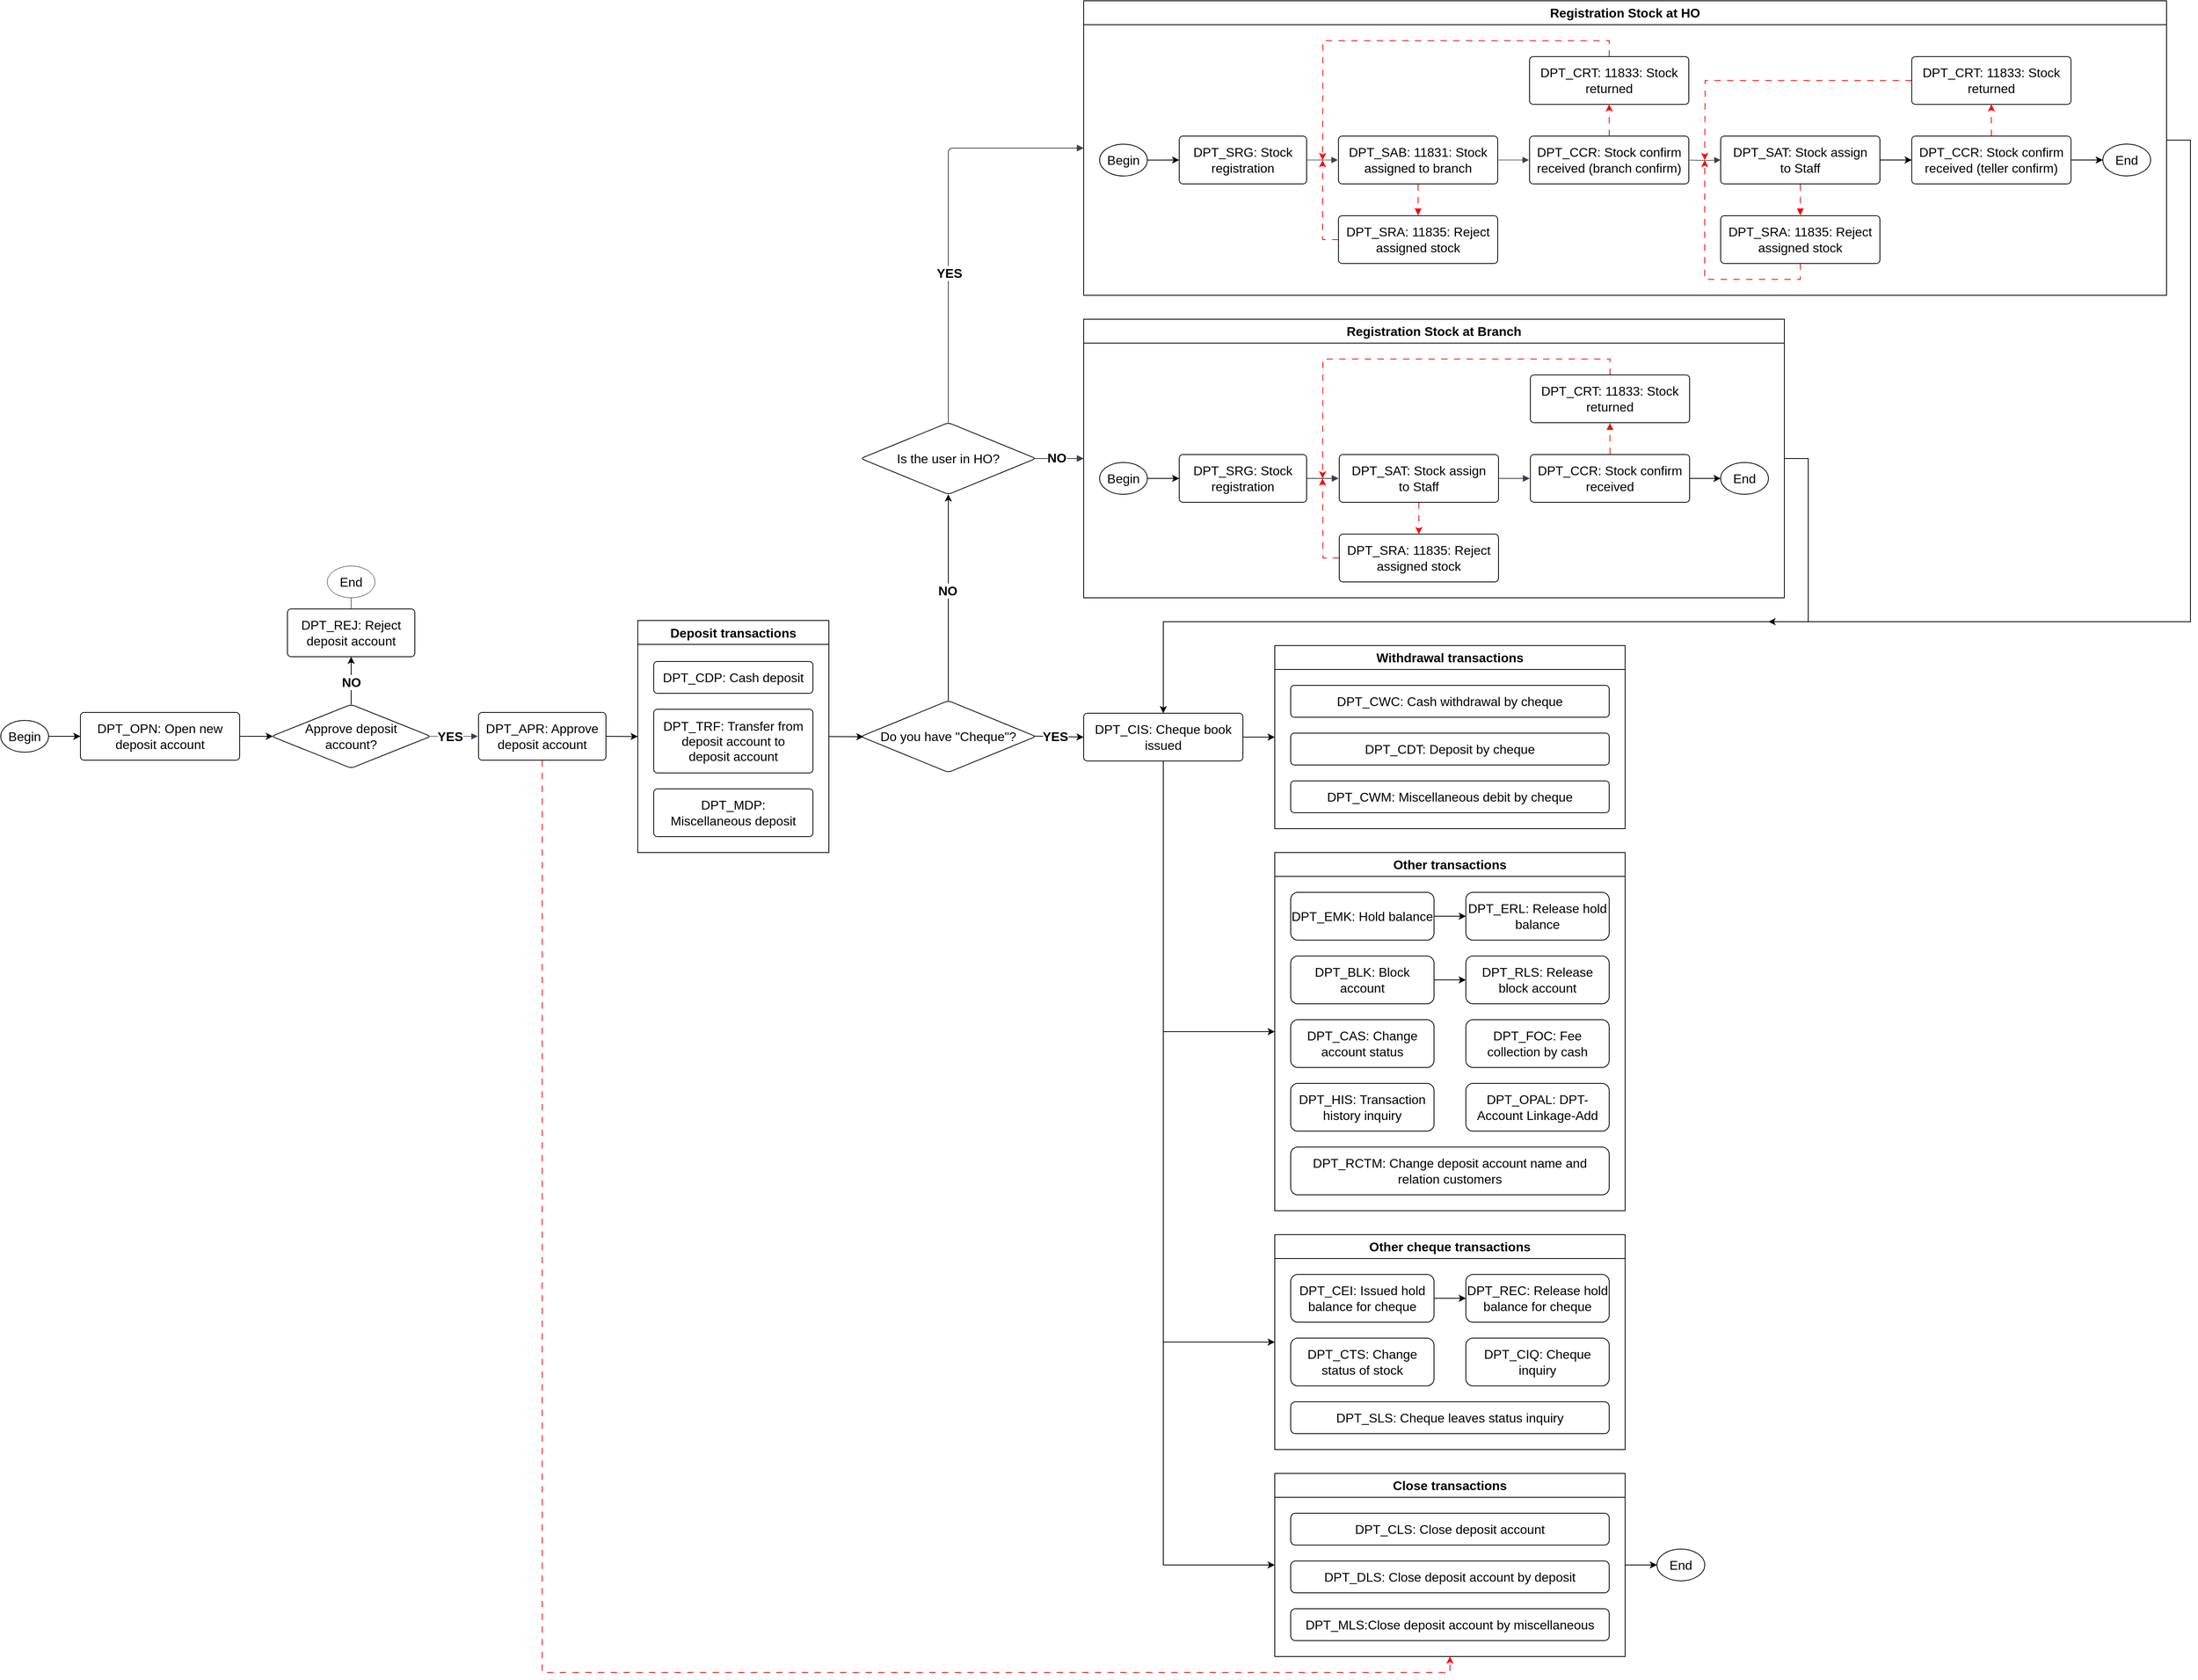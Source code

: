 <mxfile version="26.2.9" pages="4">
  <diagram name="Current" id="DMm66JICNg-b_BuIPjOW">
    <mxGraphModel dx="5280" dy="2135" grid="1" gridSize="10" guides="1" tooltips="1" connect="1" arrows="1" fold="1" page="0" pageScale="1" pageWidth="1169" pageHeight="1654" background="none" math="0" shadow="0">
      <root>
        <mxCell id="0" />
        <mxCell id="1" parent="0" />
        <mxCell id="VxaLEeJSrOtXhIWzbfS_-77" value="DPT_OPN: Open new deposit account" style="html=1;overflow=block;blockSpacing=1;whiteSpace=wrap;fontSize=16;spacing=9;strokeOpacity=100;fillOpacity=0;rounded=1;absoluteArcSize=1;arcSize=9;fillColor=#000000;strokeWidth=1;lucidId=C0K84pjTFIGe;labelBackgroundColor=none;" parent="1" vertex="1">
          <mxGeometry x="-3200" y="54" width="200" height="60" as="geometry" />
        </mxCell>
        <mxCell id="VxaLEeJSrOtXhIWzbfS_-261" style="edgeStyle=orthogonalEdgeStyle;rounded=0;orthogonalLoop=1;jettySize=auto;html=1;exitX=0.5;exitY=0;exitDx=0;exitDy=0;entryX=0.5;entryY=1;entryDx=0;entryDy=0;" parent="1" source="VxaLEeJSrOtXhIWzbfS_-78" target="VxaLEeJSrOtXhIWzbfS_-81" edge="1">
          <mxGeometry relative="1" as="geometry" />
        </mxCell>
        <mxCell id="VxaLEeJSrOtXhIWzbfS_-277" value="&lt;b&gt;&lt;font style=&quot;font-size: 16px;&quot;&gt;NO&lt;/font&gt;&lt;/b&gt;" style="edgeLabel;html=1;align=center;verticalAlign=middle;resizable=0;points=[];" parent="VxaLEeJSrOtXhIWzbfS_-261" vertex="1" connectable="0">
          <mxGeometry x="-0.207" relative="1" as="geometry">
            <mxPoint y="-4" as="offset" />
          </mxGeometry>
        </mxCell>
        <mxCell id="VxaLEeJSrOtXhIWzbfS_-78" value="Approve deposit account?" style="html=1;overflow=block;blockSpacing=1;whiteSpace=wrap;rhombus;fontSize=16;spacing=9;strokeOpacity=100;fillOpacity=0;rounded=1;absoluteArcSize=1;arcSize=9;fillColor=#000000;strokeWidth=1;lucidId=C0K8-goSnGRA;labelBackgroundColor=none;" parent="1" vertex="1">
          <mxGeometry x="-2960" y="44" width="200" height="80" as="geometry" />
        </mxCell>
        <mxCell id="VxaLEeJSrOtXhIWzbfS_-81" value="DPT_REJ: Reject deposit account" style="html=1;overflow=block;blockSpacing=1;whiteSpace=wrap;fontSize=16;spacing=9;strokeOpacity=100;rounded=1;absoluteArcSize=1;arcSize=9;strokeWidth=1;lucidId=E1K8_GnM5wsY;labelBackgroundColor=none;fillColor=none;" parent="1" vertex="1">
          <mxGeometry x="-2940" y="-76" width="160" height="60" as="geometry" />
        </mxCell>
        <mxCell id="VxaLEeJSrOtXhIWzbfS_-82" value="" style="html=1;jettySize=18;whiteSpace=wrap;fontSize=16;fontColor=#333333;fontStyle=1;strokeColor=#3a414a;strokeOpacity=100;strokeWidth=0.8;rounded=1;arcSize=12;edgeStyle=orthogonalEdgeStyle;jumpStyle=arc;startArrow=none;endArrow=block;endFill=1;exitX=0.988;exitY=0.5;exitPerimeter=0;entryX=-0.006;entryY=0.5;entryPerimeter=0;lucidId=O2K8zMyo41Df;labelBackgroundColor=none;" parent="1" source="VxaLEeJSrOtXhIWzbfS_-78" target="VxaLEeJSrOtXhIWzbfS_-84" edge="1">
          <mxGeometry width="100" height="100" relative="1" as="geometry">
            <Array as="points" />
          </mxGeometry>
        </mxCell>
        <mxCell id="VxaLEeJSrOtXhIWzbfS_-274" value="&lt;b&gt;&lt;font style=&quot;font-size: 16px;&quot;&gt;YES&lt;/font&gt;&lt;/b&gt;" style="edgeLabel;html=1;align=center;verticalAlign=middle;resizable=0;points=[];" parent="VxaLEeJSrOtXhIWzbfS_-82" vertex="1" connectable="0">
          <mxGeometry x="0.155" relative="1" as="geometry">
            <mxPoint x="-9" as="offset" />
          </mxGeometry>
        </mxCell>
        <mxCell id="otUTkGOp0DZPTnuu0anT-1" style="edgeStyle=orthogonalEdgeStyle;rounded=0;orthogonalLoop=1;jettySize=auto;html=1;exitX=0.5;exitY=1;exitDx=0;exitDy=0;entryX=0.5;entryY=1;entryDx=0;entryDy=0;dashed=1;dashPattern=8 8;strokeColor=#FF0000;" edge="1" parent="1" source="VxaLEeJSrOtXhIWzbfS_-84" target="VxaLEeJSrOtXhIWzbfS_-241">
          <mxGeometry relative="1" as="geometry" />
        </mxCell>
        <mxCell id="VxaLEeJSrOtXhIWzbfS_-84" value="DPT_APR: Approve deposit account" style="html=1;overflow=block;blockSpacing=1;whiteSpace=wrap;fontSize=16;spacing=9;strokeOpacity=100;rounded=1;absoluteArcSize=1;arcSize=9;strokeWidth=1;lucidId=Q2K8Qx9mygk0;labelBackgroundColor=none;fillColor=none;" parent="1" vertex="1">
          <mxGeometry x="-2700" y="54" width="160" height="60" as="geometry" />
        </mxCell>
        <mxCell id="VxaLEeJSrOtXhIWzbfS_-248" style="edgeStyle=orthogonalEdgeStyle;rounded=0;orthogonalLoop=1;jettySize=auto;html=1;exitX=0.5;exitY=1;exitDx=0;exitDy=0;entryX=0;entryY=0.5;entryDx=0;entryDy=0;fontSize=16;" parent="1" source="VxaLEeJSrOtXhIWzbfS_-88" target="VxaLEeJSrOtXhIWzbfS_-220" edge="1">
          <mxGeometry relative="1" as="geometry" />
        </mxCell>
        <mxCell id="VxaLEeJSrOtXhIWzbfS_-249" style="edgeStyle=orthogonalEdgeStyle;rounded=0;orthogonalLoop=1;jettySize=auto;html=1;exitX=0.5;exitY=1;exitDx=0;exitDy=0;entryX=0;entryY=0.5;entryDx=0;entryDy=0;fontSize=16;" parent="1" source="VxaLEeJSrOtXhIWzbfS_-88" target="VxaLEeJSrOtXhIWzbfS_-227" edge="1">
          <mxGeometry relative="1" as="geometry" />
        </mxCell>
        <mxCell id="VxaLEeJSrOtXhIWzbfS_-251" style="edgeStyle=orthogonalEdgeStyle;rounded=0;orthogonalLoop=1;jettySize=auto;html=1;exitX=0.5;exitY=1;exitDx=0;exitDy=0;entryX=0;entryY=0.5;entryDx=0;entryDy=0;fontSize=16;" parent="1" source="VxaLEeJSrOtXhIWzbfS_-88" target="VxaLEeJSrOtXhIWzbfS_-241" edge="1">
          <mxGeometry relative="1" as="geometry" />
        </mxCell>
        <mxCell id="J-XIWrtoKLZFgz8fOZKb-4" value="" style="edgeStyle=orthogonalEdgeStyle;rounded=0;orthogonalLoop=1;jettySize=auto;html=1;entryX=0;entryY=0.5;entryDx=0;entryDy=0;" parent="1" source="VxaLEeJSrOtXhIWzbfS_-88" target="VxaLEeJSrOtXhIWzbfS_-163" edge="1">
          <mxGeometry relative="1" as="geometry" />
        </mxCell>
        <mxCell id="VxaLEeJSrOtXhIWzbfS_-88" value="DPT_CIS: Cheque book issued" style="html=1;overflow=block;blockSpacing=1;whiteSpace=wrap;fontSize=16;spacing=9;strokeOpacity=100;rounded=1;absoluteArcSize=1;arcSize=9;strokeWidth=1;lucidId=A4K8zdcVxU0g;labelBackgroundColor=none;" parent="1" vertex="1">
          <mxGeometry x="-1940" y="55" width="200" height="60" as="geometry" />
        </mxCell>
        <mxCell id="VxaLEeJSrOtXhIWzbfS_-154" value="" style="edgeStyle=orthogonalEdgeStyle;rounded=0;orthogonalLoop=1;jettySize=auto;html=1;entryX=0.5;entryY=1;entryDx=0;entryDy=0;fontSize=16;" parent="1" source="VxaLEeJSrOtXhIWzbfS_-89" target="VxaLEeJSrOtXhIWzbfS_-92" edge="1">
          <mxGeometry relative="1" as="geometry">
            <mxPoint x="-2049" y="-43" as="targetPoint" />
          </mxGeometry>
        </mxCell>
        <mxCell id="VxaLEeJSrOtXhIWzbfS_-283" value="&lt;b&gt;&lt;font style=&quot;font-size: 16px;&quot;&gt;NO&lt;/font&gt;&lt;/b&gt;" style="edgeLabel;html=1;align=center;verticalAlign=middle;resizable=0;points=[];" parent="VxaLEeJSrOtXhIWzbfS_-154" vertex="1" connectable="0">
          <mxGeometry x="0.068" y="1" relative="1" as="geometry">
            <mxPoint as="offset" />
          </mxGeometry>
        </mxCell>
        <mxCell id="VxaLEeJSrOtXhIWzbfS_-89" value="Do you have &quot;Cheque&quot;?" style="html=1;overflow=block;blockSpacing=1;whiteSpace=wrap;rhombus;fontSize=16;spacing=9;strokeOpacity=100;fillOpacity=0;rounded=1;absoluteArcSize=1;arcSize=9;fillColor=#000000;strokeWidth=1;lucidId=m6K8SB-cduvH;labelBackgroundColor=none;" parent="1" vertex="1">
          <mxGeometry x="-2220" y="39.25" width="220" height="90" as="geometry" />
        </mxCell>
        <mxCell id="VxaLEeJSrOtXhIWzbfS_-92" value="Is the user in HO?" style="html=1;overflow=block;blockSpacing=1;whiteSpace=wrap;rhombus;fontSize=16;spacing=9;strokeOpacity=100;fillOpacity=0;rounded=1;absoluteArcSize=1;arcSize=9;fillColor=#000000;strokeWidth=1;lucidId=O8K8_05I5hbr;labelBackgroundColor=none;" parent="1" vertex="1">
          <mxGeometry x="-2220" y="-310" width="220" height="90" as="geometry" />
        </mxCell>
        <mxCell id="VxaLEeJSrOtXhIWzbfS_-93" value="" style="html=1;jettySize=18;whiteSpace=wrap;fontSize=16;fontColor=#333333;fontStyle=1;strokeColor=#3a414a;strokeOpacity=100;strokeWidth=1;rounded=1;arcSize=12;edgeStyle=orthogonalEdgeStyle;startArrow=none;endArrow=block;endFill=1;exitX=0.5;exitY=0.002;exitPerimeter=0;lucidId=t-K8pr-iaynm;labelBackgroundColor=none;entryX=0;entryY=0.5;entryDx=0;entryDy=0;" parent="1" source="VxaLEeJSrOtXhIWzbfS_-92" target="VxaLEeJSrOtXhIWzbfS_-200" edge="1">
          <mxGeometry width="100" height="100" relative="1" as="geometry">
            <Array as="points" />
            <mxPoint x="-2100" y="-730" as="targetPoint" />
          </mxGeometry>
        </mxCell>
        <mxCell id="VxaLEeJSrOtXhIWzbfS_-285" value="&lt;b&gt;&lt;font style=&quot;font-size: 16px;&quot;&gt;YES&lt;/font&gt;&lt;/b&gt;" style="edgeLabel;html=1;align=center;verticalAlign=middle;resizable=0;points=[];" parent="VxaLEeJSrOtXhIWzbfS_-93" vertex="1" connectable="0">
          <mxGeometry x="-0.265" y="-1" relative="1" as="geometry">
            <mxPoint y="1" as="offset" />
          </mxGeometry>
        </mxCell>
        <mxCell id="VxaLEeJSrOtXhIWzbfS_-115" value="" style="html=1;jettySize=18;whiteSpace=wrap;fontSize=16;fontColor=#333333;fontStyle=1;strokeColor=#3a414a;strokeOpacity=100;strokeWidth=1;rounded=1;arcSize=12;edgeStyle=orthogonalEdgeStyle;startArrow=none;endArrow=block;endFill=1;exitX=0.989;exitY=0.5;exitPerimeter=0;lucidId=diL8J1pEU5sI;labelBackgroundColor=none;entryX=0;entryY=0.5;entryDx=0;entryDy=0;" parent="1" source="VxaLEeJSrOtXhIWzbfS_-92" target="VxaLEeJSrOtXhIWzbfS_-168" edge="1">
          <mxGeometry width="100" height="100" relative="1" as="geometry">
            <Array as="points" />
            <mxPoint x="-1890" y="-275" as="targetPoint" />
          </mxGeometry>
        </mxCell>
        <mxCell id="VxaLEeJSrOtXhIWzbfS_-280" value="&lt;b&gt;&lt;font style=&quot;font-size: 16px;&quot;&gt;NO&lt;/font&gt;&lt;/b&gt;" style="edgeLabel;html=1;align=center;verticalAlign=middle;resizable=0;points=[];" parent="VxaLEeJSrOtXhIWzbfS_-115" vertex="1" connectable="0">
          <mxGeometry x="-0.174" y="1" relative="1" as="geometry">
            <mxPoint x="2" as="offset" />
          </mxGeometry>
        </mxCell>
        <mxCell id="VxaLEeJSrOtXhIWzbfS_-128" value="" style="html=1;jettySize=18;whiteSpace=wrap;fontSize=16;strokeColor=#3a414a;strokeOpacity=100;strokeWidth=0.8;rounded=1;arcSize=12;edgeStyle=orthogonalEdgeStyle;startArrow=none;endArrow=block;endFill=1;exitX=0.5;exitY=-0.01;exitPerimeter=0;entryX=0.5;entryY=1.015;entryPerimeter=0;lucidId=2zL8Nh6T.o6e;labelBackgroundColor=none;" parent="1" source="VxaLEeJSrOtXhIWzbfS_-81" edge="1">
          <mxGeometry width="100" height="100" relative="1" as="geometry">
            <Array as="points" />
            <mxPoint x="-2860" y="-115.4" as="targetPoint" />
          </mxGeometry>
        </mxCell>
        <mxCell id="VxaLEeJSrOtXhIWzbfS_-129" value="End" style="html=1;overflow=block;blockSpacing=1;whiteSpace=wrap;ellipse;fontSize=16;spacing=9;strokeOpacity=100;rounded=1;absoluteArcSize=1;arcSize=9;strokeWidth=NaN;lucidId=2zL8Q2and7EK;labelBackgroundColor=none;" parent="1" vertex="1">
          <mxGeometry x="-2890" y="-130" width="60" height="40" as="geometry" />
        </mxCell>
        <mxCell id="VxaLEeJSrOtXhIWzbfS_-130" value="" style="html=1;jettySize=18;whiteSpace=wrap;fontSize=13;strokeColor=#e81313;strokeOpacity=100;dashed=1;fixDash=1;dashPattern=8 8;strokeWidth=0.8;rounded=1;arcSize=12;edgeStyle=orthogonalEdgeStyle;startArrow=none;endArrow=block;endFill=1;exitX=0.5;exitY=1.008;exitPerimeter=0;entryX=0.5;entryY=-0.008;entryPerimeter=0;lucidId=LBL8KxfsIMmQ;labelBackgroundColor=none;" parent="1" edge="1">
          <mxGeometry width="100" height="100" relative="1" as="geometry">
            <Array as="points" />
            <mxPoint x="-1502.5" y="-228.264" as="sourcePoint" />
          </mxGeometry>
        </mxCell>
        <mxCell id="VxaLEeJSrOtXhIWzbfS_-147" value="" style="edgeStyle=orthogonalEdgeStyle;rounded=0;orthogonalLoop=1;jettySize=auto;html=1;fontSize=16;" parent="1" source="VxaLEeJSrOtXhIWzbfS_-146" target="VxaLEeJSrOtXhIWzbfS_-77" edge="1">
          <mxGeometry relative="1" as="geometry" />
        </mxCell>
        <mxCell id="VxaLEeJSrOtXhIWzbfS_-146" value="&lt;font&gt;Begin&lt;/font&gt;" style="ellipse;whiteSpace=wrap;html=1;fontSize=16;" parent="1" vertex="1">
          <mxGeometry x="-3300" y="64" width="60" height="40" as="geometry" />
        </mxCell>
        <mxCell id="VxaLEeJSrOtXhIWzbfS_-159" value="Deposit transactions" style="swimlane;whiteSpace=wrap;html=1;fontSize=16;startSize=30;" parent="1" vertex="1">
          <mxGeometry x="-2500" y="-61.5" width="240" height="291.5" as="geometry">
            <mxRectangle x="-2470" y="-53" width="190" height="30" as="alternateBounds" />
          </mxGeometry>
        </mxCell>
        <mxCell id="VxaLEeJSrOtXhIWzbfS_-136" value="DPT_CDP: Cash deposit" style="html=1;overflow=block;blockSpacing=1;whiteSpace=wrap;fontSize=16;spacing=9;strokeOpacity=100;rounded=1;absoluteArcSize=1;arcSize=9;strokeWidth=1;lucidId=Bm08SP1lj_z.;labelBackgroundColor=none;" parent="VxaLEeJSrOtXhIWzbfS_-159" vertex="1">
          <mxGeometry x="20" y="51.5" width="200" height="40" as="geometry" />
        </mxCell>
        <mxCell id="VxaLEeJSrOtXhIWzbfS_-126" value="DPT_TRF: Transfer from deposit account to deposit account" style="html=1;overflow=block;blockSpacing=1;whiteSpace=wrap;fontSize=16;spacing=9;strokeOpacity=100;rounded=1;absoluteArcSize=1;arcSize=9;strokeWidth=1;lucidId=zyL8M3RWzBDG;labelBackgroundColor=none;" parent="VxaLEeJSrOtXhIWzbfS_-159" vertex="1">
          <mxGeometry x="20" y="111.5" width="200" height="80" as="geometry" />
        </mxCell>
        <mxCell id="VxaLEeJSrOtXhIWzbfS_-137" value="DPT_MDP: Miscellaneous deposit" style="html=1;overflow=block;blockSpacing=1;whiteSpace=wrap;fontSize=16;spacing=9;strokeOpacity=100;rounded=1;absoluteArcSize=1;arcSize=9;strokeWidth=1;lucidId=bn08uZzj-w-n;labelBackgroundColor=none;" parent="VxaLEeJSrOtXhIWzbfS_-159" vertex="1">
          <mxGeometry x="20" y="211.5" width="200" height="60" as="geometry" />
        </mxCell>
        <mxCell id="VxaLEeJSrOtXhIWzbfS_-161" value="" style="endArrow=classic;html=1;rounded=0;exitX=1;exitY=0.5;exitDx=0;exitDy=0;fontSize=16;entryX=0.016;entryY=0.503;entryDx=0;entryDy=0;entryPerimeter=0;" parent="1" source="VxaLEeJSrOtXhIWzbfS_-159" target="VxaLEeJSrOtXhIWzbfS_-89" edge="1">
          <mxGeometry width="50" height="50" relative="1" as="geometry">
            <mxPoint x="-2375" y="166" as="sourcePoint" />
            <mxPoint x="-2220" y="84" as="targetPoint" />
          </mxGeometry>
        </mxCell>
        <mxCell id="VxaLEeJSrOtXhIWzbfS_-162" value="" style="endArrow=classic;html=1;rounded=0;exitX=1;exitY=0.5;exitDx=0;exitDy=0;entryX=0;entryY=0.5;entryDx=0;entryDy=0;fontSize=16;" parent="1" source="VxaLEeJSrOtXhIWzbfS_-84" target="VxaLEeJSrOtXhIWzbfS_-159" edge="1">
          <mxGeometry width="50" height="50" relative="1" as="geometry">
            <mxPoint x="-2370" y="54" as="sourcePoint" />
            <mxPoint x="-2320" y="4" as="targetPoint" />
          </mxGeometry>
        </mxCell>
        <mxCell id="VxaLEeJSrOtXhIWzbfS_-163" value="Withdrawal transactions" style="swimlane;whiteSpace=wrap;html=1;fontSize=16;startSize=30;" parent="1" vertex="1">
          <mxGeometry x="-1700" y="-30" width="440" height="230" as="geometry">
            <mxRectangle x="-1700" y="-29.75" width="190" height="30" as="alternateBounds" />
          </mxGeometry>
        </mxCell>
        <mxCell id="VxaLEeJSrOtXhIWzbfS_-164" value="DPT_CWC: Cash withdrawal by cheque" style="html=1;overflow=block;blockSpacing=1;whiteSpace=wrap;fontSize=16;spacing=9;strokeOpacity=100;rounded=1;absoluteArcSize=1;arcSize=9;strokeWidth=1;lucidId=Bm08SP1lj_z.;labelBackgroundColor=none;" parent="VxaLEeJSrOtXhIWzbfS_-163" vertex="1">
          <mxGeometry x="20" y="50" width="400" height="40" as="geometry" />
        </mxCell>
        <mxCell id="VxaLEeJSrOtXhIWzbfS_-165" value="DPT_CDT: Deposit by cheque" style="html=1;overflow=block;blockSpacing=1;whiteSpace=wrap;fontSize=16;spacing=9;strokeOpacity=100;rounded=1;absoluteArcSize=1;arcSize=9;strokeWidth=1;lucidId=zyL8M3RWzBDG;labelBackgroundColor=none;" parent="VxaLEeJSrOtXhIWzbfS_-163" vertex="1">
          <mxGeometry x="20" y="110" width="400" height="40" as="geometry" />
        </mxCell>
        <mxCell id="VxaLEeJSrOtXhIWzbfS_-166" value="DPT_CWM: Miscellaneous debit by cheque" style="html=1;overflow=block;blockSpacing=1;whiteSpace=wrap;fontSize=16;spacing=9;strokeOpacity=100;rounded=1;absoluteArcSize=1;arcSize=9;strokeWidth=1;lucidId=bn08uZzj-w-n;labelBackgroundColor=none;" parent="VxaLEeJSrOtXhIWzbfS_-163" vertex="1">
          <mxGeometry x="20" y="170" width="400" height="40" as="geometry" />
        </mxCell>
        <mxCell id="VxaLEeJSrOtXhIWzbfS_-185" style="edgeStyle=orthogonalEdgeStyle;rounded=0;orthogonalLoop=1;jettySize=auto;html=1;exitX=1;exitY=0.5;exitDx=0;exitDy=0;entryX=0.5;entryY=0;entryDx=0;entryDy=0;fontSize=16;" parent="1" source="VxaLEeJSrOtXhIWzbfS_-168" target="VxaLEeJSrOtXhIWzbfS_-88" edge="1">
          <mxGeometry relative="1" as="geometry">
            <mxPoint x="-1040" y="-265" as="sourcePoint" />
            <mxPoint x="-1820" y="80" as="targetPoint" />
            <Array as="points">
              <mxPoint x="-1030" y="-265" />
              <mxPoint x="-1030" y="-60" />
              <mxPoint x="-1840" y="-60" />
            </Array>
          </mxGeometry>
        </mxCell>
        <mxCell id="VxaLEeJSrOtXhIWzbfS_-168" value="Registration Stock at Branch" style="swimlane;whiteSpace=wrap;html=1;fontSize=16;startSize=30;" parent="1" vertex="1">
          <mxGeometry x="-1940" y="-440" width="880" height="350" as="geometry">
            <mxRectangle x="-1890" y="-500" width="190" height="30" as="alternateBounds" />
          </mxGeometry>
        </mxCell>
        <mxCell id="VxaLEeJSrOtXhIWzbfS_-182" value="" style="edgeStyle=orthogonalEdgeStyle;rounded=0;orthogonalLoop=1;jettySize=auto;html=1;fontSize=16;" parent="VxaLEeJSrOtXhIWzbfS_-168" source="VxaLEeJSrOtXhIWzbfS_-180" target="VxaLEeJSrOtXhIWzbfS_-169" edge="1">
          <mxGeometry relative="1" as="geometry" />
        </mxCell>
        <mxCell id="VxaLEeJSrOtXhIWzbfS_-180" value="&lt;font&gt;Begin&lt;/font&gt;" style="ellipse;whiteSpace=wrap;html=1;fontSize=16;" parent="VxaLEeJSrOtXhIWzbfS_-168" vertex="1">
          <mxGeometry x="20" y="180" width="60" height="40" as="geometry" />
        </mxCell>
        <mxCell id="VxaLEeJSrOtXhIWzbfS_-169" value="DPT_SRG: Stock registration" style="html=1;overflow=block;blockSpacing=1;whiteSpace=wrap;fontSize=16;spacing=9;strokeOpacity=100;fillOpacity=0;rounded=1;absoluteArcSize=1;arcSize=9;fillColor=#000000;strokeWidth=1;lucidId=diL8n7n7nvlU;labelBackgroundColor=none;" parent="VxaLEeJSrOtXhIWzbfS_-168" vertex="1">
          <mxGeometry x="120" y="170" width="160" height="60" as="geometry" />
        </mxCell>
        <mxCell id="VxaLEeJSrOtXhIWzbfS_-217" style="edgeStyle=orthogonalEdgeStyle;rounded=0;orthogonalLoop=1;jettySize=auto;html=1;exitX=0.5;exitY=1;exitDx=0;exitDy=0;entryX=0.5;entryY=0;entryDx=0;entryDy=0;dashed=1;dashPattern=8 8;strokeColor=#FF0000;fontSize=16;" parent="VxaLEeJSrOtXhIWzbfS_-168" source="VxaLEeJSrOtXhIWzbfS_-171" target="VxaLEeJSrOtXhIWzbfS_-174" edge="1">
          <mxGeometry relative="1" as="geometry" />
        </mxCell>
        <mxCell id="VxaLEeJSrOtXhIWzbfS_-171" value="DPT_SAT: Stock assign to Staff" style="html=1;overflow=block;blockSpacing=1;whiteSpace=wrap;fontSize=16;spacing=9;strokeOpacity=100;fillOpacity=0;rounded=1;absoluteArcSize=1;arcSize=9;fillColor=#000000;strokeWidth=1;lucidId=siL8XiZfh94J;labelBackgroundColor=none;" parent="VxaLEeJSrOtXhIWzbfS_-168" vertex="1">
          <mxGeometry x="321" y="170" width="200" height="60" as="geometry" />
        </mxCell>
        <mxCell id="VxaLEeJSrOtXhIWzbfS_-211" value="" style="edgeStyle=orthogonalEdgeStyle;rounded=0;orthogonalLoop=1;jettySize=auto;html=1;fontSize=16;" parent="VxaLEeJSrOtXhIWzbfS_-168" source="VxaLEeJSrOtXhIWzbfS_-173" target="VxaLEeJSrOtXhIWzbfS_-210" edge="1">
          <mxGeometry relative="1" as="geometry" />
        </mxCell>
        <mxCell id="VxaLEeJSrOtXhIWzbfS_-173" value="DPT_CCR: Stock confirm received" style="html=1;overflow=block;blockSpacing=1;whiteSpace=wrap;fontSize=16;spacing=9;strokeOpacity=100;fillOpacity=0;rounded=1;absoluteArcSize=1;arcSize=9;fillColor=#000000;strokeWidth=1;lucidId=GpL8sMLPmteC;labelBackgroundColor=none;" parent="VxaLEeJSrOtXhIWzbfS_-168" vertex="1">
          <mxGeometry x="561" y="170" width="200" height="60" as="geometry" />
        </mxCell>
        <mxCell id="VxaLEeJSrOtXhIWzbfS_-281" style="edgeStyle=orthogonalEdgeStyle;rounded=0;orthogonalLoop=1;jettySize=auto;html=1;exitX=0.5;exitY=0;exitDx=0;exitDy=0;dashed=1;dashPattern=8 8;strokeColor=#FF0000;" parent="VxaLEeJSrOtXhIWzbfS_-168" source="VxaLEeJSrOtXhIWzbfS_-177" edge="1">
          <mxGeometry relative="1" as="geometry">
            <mxPoint x="300" y="200" as="targetPoint" />
          </mxGeometry>
        </mxCell>
        <mxCell id="VxaLEeJSrOtXhIWzbfS_-177" value="DPT_CRT: 11833: Stock returned" style="html=1;overflow=block;blockSpacing=1;whiteSpace=wrap;fontSize=16;spacing=9;strokeOpacity=100;fillOpacity=0;rounded=1;absoluteArcSize=1;arcSize=9;fillColor=#000000;strokeWidth=1;lucidId=5BL8WdrcK.6P;labelBackgroundColor=none;" parent="VxaLEeJSrOtXhIWzbfS_-168" vertex="1">
          <mxGeometry x="561" y="70" width="200" height="60" as="geometry" />
        </mxCell>
        <mxCell id="VxaLEeJSrOtXhIWzbfS_-282" style="edgeStyle=orthogonalEdgeStyle;rounded=0;orthogonalLoop=1;jettySize=auto;html=1;exitX=0;exitY=0.5;exitDx=0;exitDy=0;dashed=1;dashPattern=8 8;strokeColor=#FF0000;" parent="VxaLEeJSrOtXhIWzbfS_-168" source="VxaLEeJSrOtXhIWzbfS_-174" edge="1">
          <mxGeometry relative="1" as="geometry">
            <mxPoint x="300" y="200" as="targetPoint" />
          </mxGeometry>
        </mxCell>
        <mxCell id="VxaLEeJSrOtXhIWzbfS_-174" value="DPT_SRA: 11835: Reject assigned stock" style="html=1;overflow=block;blockSpacing=1;whiteSpace=wrap;fontSize=16;spacing=9;strokeOpacity=100;fillOpacity=0;rounded=1;absoluteArcSize=1;arcSize=9;fillColor=#000000;strokeWidth=1;lucidId=LBL8hcJfMu7N;labelBackgroundColor=none;" parent="VxaLEeJSrOtXhIWzbfS_-168" vertex="1">
          <mxGeometry x="321" y="270" width="200" height="60" as="geometry" />
        </mxCell>
        <mxCell id="VxaLEeJSrOtXhIWzbfS_-170" value="" style="html=1;jettySize=18;whiteSpace=wrap;fontSize=16;strokeColor=#3a414a;strokeOpacity=100;strokeWidth=1;rounded=1;arcSize=12;edgeStyle=orthogonalEdgeStyle;startArrow=none;endArrow=block;endFill=1;exitX=1.004;exitY=0.5;exitPerimeter=0;entryX=-0.004;entryY=0.5;entryPerimeter=0;lucidId=siL8WX6Wz.jX;labelBackgroundColor=none;" parent="VxaLEeJSrOtXhIWzbfS_-168" source="VxaLEeJSrOtXhIWzbfS_-169" target="VxaLEeJSrOtXhIWzbfS_-171" edge="1">
          <mxGeometry width="100" height="100" relative="1" as="geometry">
            <Array as="points" />
          </mxGeometry>
        </mxCell>
        <mxCell id="VxaLEeJSrOtXhIWzbfS_-172" value="" style="html=1;jettySize=18;whiteSpace=wrap;fontSize=16;strokeColor=#3a414a;strokeOpacity=100;strokeWidth=1;rounded=1;arcSize=12;edgeStyle=orthogonalEdgeStyle;startArrow=none;endArrow=block;endFill=1;exitX=1.004;exitY=0.5;exitPerimeter=0;entryX=-0.004;entryY=0.5;entryPerimeter=0;lucidId=GpL81wC2y2YN;labelBackgroundColor=none;" parent="VxaLEeJSrOtXhIWzbfS_-168" source="VxaLEeJSrOtXhIWzbfS_-171" target="VxaLEeJSrOtXhIWzbfS_-173" edge="1">
          <mxGeometry width="100" height="100" relative="1" as="geometry">
            <Array as="points" />
          </mxGeometry>
        </mxCell>
        <mxCell id="VxaLEeJSrOtXhIWzbfS_-176" value="" style="html=1;jettySize=18;whiteSpace=wrap;fontSize=16;strokeColor=#e81313;strokeOpacity=100;dashed=1;fixDash=1;dashPattern=8 8;strokeWidth=1;rounded=1;arcSize=12;edgeStyle=orthogonalEdgeStyle;startArrow=none;endArrow=block;endFill=1;exitX=0.5;exitY=-0.008;exitPerimeter=0;entryX=0.5;entryY=1.008;entryPerimeter=0;lucidId=5BL8zqoS5Ayx;labelBackgroundColor=none;" parent="VxaLEeJSrOtXhIWzbfS_-168" source="VxaLEeJSrOtXhIWzbfS_-173" target="VxaLEeJSrOtXhIWzbfS_-177" edge="1">
          <mxGeometry width="100" height="100" relative="1" as="geometry">
            <Array as="points" />
          </mxGeometry>
        </mxCell>
        <mxCell id="VxaLEeJSrOtXhIWzbfS_-210" value="&lt;font&gt;End&lt;/font&gt;" style="ellipse;whiteSpace=wrap;html=1;fontSize=16;" parent="VxaLEeJSrOtXhIWzbfS_-168" vertex="1">
          <mxGeometry x="800" y="180" width="60" height="40" as="geometry" />
        </mxCell>
        <mxCell id="J-XIWrtoKLZFgz8fOZKb-3" style="edgeStyle=orthogonalEdgeStyle;rounded=0;orthogonalLoop=1;jettySize=auto;html=1;exitX=1;exitY=0.5;exitDx=0;exitDy=0;" parent="1" source="VxaLEeJSrOtXhIWzbfS_-200" edge="1">
          <mxGeometry relative="1" as="geometry">
            <mxPoint x="-1080" y="-60" as="targetPoint" />
            <Array as="points">
              <mxPoint x="-550" y="-665" />
              <mxPoint x="-550" y="-60" />
            </Array>
          </mxGeometry>
        </mxCell>
        <mxCell id="VxaLEeJSrOtXhIWzbfS_-200" value="Registration Stock at HO" style="swimlane;whiteSpace=wrap;html=1;fontSize=16;startSize=30;" parent="1" vertex="1">
          <mxGeometry x="-1940" y="-840" width="1360" height="370" as="geometry">
            <mxRectangle x="-1890" y="-980" width="170" height="30" as="alternateBounds" />
          </mxGeometry>
        </mxCell>
        <mxCell id="VxaLEeJSrOtXhIWzbfS_-96" value="" style="html=1;jettySize=18;whiteSpace=wrap;fontSize=16;strokeColor=#3a414a;strokeOpacity=100;strokeWidth=0.8;rounded=1;arcSize=12;edgeStyle=orthogonalEdgeStyle;startArrow=none;endArrow=block;endFill=1;exitX=1.004;exitY=0.5;exitPerimeter=0;entryX=-0.004;entryY=0.5;entryPerimeter=0;lucidId=E-K8I0MomM04;labelBackgroundColor=none;" parent="VxaLEeJSrOtXhIWzbfS_-200" source="VxaLEeJSrOtXhIWzbfS_-95" target="VxaLEeJSrOtXhIWzbfS_-97" edge="1">
          <mxGeometry width="100" height="100" relative="1" as="geometry">
            <Array as="points" />
          </mxGeometry>
        </mxCell>
        <mxCell id="VxaLEeJSrOtXhIWzbfS_-97" value="DPT_SAB: 11831: Stock assigned to branch" style="html=1;overflow=block;blockSpacing=1;whiteSpace=wrap;fontSize=16;spacing=9;strokeOpacity=100;fillOpacity=0;rounded=1;absoluteArcSize=1;arcSize=9;fillColor=#000000;strokeWidth=1;lucidId=E-K8VwSi.VNv;labelBackgroundColor=none;" parent="VxaLEeJSrOtXhIWzbfS_-200" vertex="1">
          <mxGeometry x="320" y="170" width="200" height="60" as="geometry" />
        </mxCell>
        <mxCell id="VxaLEeJSrOtXhIWzbfS_-98" value="" style="html=1;jettySize=18;whiteSpace=wrap;fontSize=16;strokeColor=#3a414a;strokeOpacity=100;strokeWidth=0.8;rounded=1;arcSize=12;edgeStyle=orthogonalEdgeStyle;startArrow=none;endArrow=block;endFill=1;exitX=1.004;exitY=0.5;exitPerimeter=0;entryX=-0.004;entryY=0.5;entryPerimeter=0;lucidId=B_K8auC.OmKs;labelBackgroundColor=none;" parent="VxaLEeJSrOtXhIWzbfS_-200" source="VxaLEeJSrOtXhIWzbfS_-97" target="VxaLEeJSrOtXhIWzbfS_-99" edge="1">
          <mxGeometry width="100" height="100" relative="1" as="geometry">
            <Array as="points" />
          </mxGeometry>
        </mxCell>
        <mxCell id="VxaLEeJSrOtXhIWzbfS_-99" value="DPT_CCR: Stock confirm received (branch confirm)" style="html=1;overflow=block;blockSpacing=1;whiteSpace=wrap;fontSize=16;spacing=9;strokeOpacity=100;fillOpacity=0;rounded=1;absoluteArcSize=1;arcSize=9;fillColor=#000000;strokeWidth=1;lucidId=B_K8KtoC-B.U;labelBackgroundColor=none;" parent="VxaLEeJSrOtXhIWzbfS_-200" vertex="1">
          <mxGeometry x="560" y="170" width="200" height="60" as="geometry" />
        </mxCell>
        <mxCell id="VxaLEeJSrOtXhIWzbfS_-100" value="" style="html=1;jettySize=18;whiteSpace=wrap;fontSize=16;strokeColor=#3a414a;strokeOpacity=100;strokeWidth=0.8;rounded=1;arcSize=12;edgeStyle=orthogonalEdgeStyle;startArrow=none;endArrow=block;endFill=1;entryX=0;entryY=0.5;lucidId=f.K8d7xa3UE9;labelBackgroundColor=none;entryDx=0;entryDy=0;" parent="VxaLEeJSrOtXhIWzbfS_-200" target="VxaLEeJSrOtXhIWzbfS_-101" edge="1">
          <mxGeometry width="100" height="100" relative="1" as="geometry">
            <Array as="points" />
            <mxPoint x="760" y="200.09" as="sourcePoint" />
            <mxPoint x="833.438" y="199.89" as="targetPoint" />
          </mxGeometry>
        </mxCell>
        <mxCell id="J-XIWrtoKLZFgz8fOZKb-1" value="" style="edgeStyle=orthogonalEdgeStyle;rounded=0;orthogonalLoop=1;jettySize=auto;html=1;" parent="VxaLEeJSrOtXhIWzbfS_-200" source="VxaLEeJSrOtXhIWzbfS_-101" target="VxaLEeJSrOtXhIWzbfS_-103" edge="1">
          <mxGeometry relative="1" as="geometry" />
        </mxCell>
        <mxCell id="VxaLEeJSrOtXhIWzbfS_-101" value="DPT_SAT: Stock assign to Staff" style="html=1;overflow=block;blockSpacing=1;whiteSpace=wrap;fontSize=16;spacing=9;strokeOpacity=100;fillOpacity=0;rounded=1;absoluteArcSize=1;arcSize=9;fillColor=#000000;strokeWidth=1;lucidId=f.K8ricRqGn2;labelBackgroundColor=none;" parent="VxaLEeJSrOtXhIWzbfS_-200" vertex="1">
          <mxGeometry x="800" y="170" width="200" height="60" as="geometry" />
        </mxCell>
        <mxCell id="VxaLEeJSrOtXhIWzbfS_-213" value="" style="edgeStyle=orthogonalEdgeStyle;rounded=0;orthogonalLoop=1;jettySize=auto;html=1;fontSize=16;" parent="VxaLEeJSrOtXhIWzbfS_-200" source="VxaLEeJSrOtXhIWzbfS_-103" target="VxaLEeJSrOtXhIWzbfS_-212" edge="1">
          <mxGeometry relative="1" as="geometry" />
        </mxCell>
        <mxCell id="J-XIWrtoKLZFgz8fOZKb-2" value="" style="edgeStyle=orthogonalEdgeStyle;rounded=0;orthogonalLoop=1;jettySize=auto;html=1;dashed=1;dashPattern=8 8;strokeColor=#FF0000;" parent="VxaLEeJSrOtXhIWzbfS_-200" source="VxaLEeJSrOtXhIWzbfS_-103" target="VxaLEeJSrOtXhIWzbfS_-113" edge="1">
          <mxGeometry relative="1" as="geometry" />
        </mxCell>
        <mxCell id="VxaLEeJSrOtXhIWzbfS_-103" value="DPT_CCR: Stock confirm received (teller confirm)" style="html=1;overflow=block;blockSpacing=1;whiteSpace=wrap;fontSize=16;spacing=9;strokeOpacity=100;fillOpacity=0;rounded=1;absoluteArcSize=1;arcSize=9;fillColor=#000000;strokeWidth=1;lucidId=t.K89AFciOv3;labelBackgroundColor=none;" parent="VxaLEeJSrOtXhIWzbfS_-200" vertex="1">
          <mxGeometry x="1040" y="170" width="200" height="60" as="geometry" />
        </mxCell>
        <mxCell id="VxaLEeJSrOtXhIWzbfS_-104" value="" style="html=1;jettySize=18;whiteSpace=wrap;fontSize=16;strokeColor=#FF0000;strokeOpacity=100;dashed=1;fixDash=1;dashPattern=8 8;strokeWidth=1;rounded=1;arcSize=12;edgeStyle=orthogonalEdgeStyle;startArrow=none;endArrow=block;endFill=1;exitX=0.5;exitY=1.008;exitPerimeter=0;entryX=0.5;entryY=-0.008;entryPerimeter=0;lucidId=7~K8s93Qj5ms;labelBackgroundColor=none;" parent="VxaLEeJSrOtXhIWzbfS_-200" source="VxaLEeJSrOtXhIWzbfS_-97" target="VxaLEeJSrOtXhIWzbfS_-111" edge="1">
          <mxGeometry width="100" height="100" relative="1" as="geometry">
            <Array as="points" />
          </mxGeometry>
        </mxCell>
        <mxCell id="VxaLEeJSrOtXhIWzbfS_-108" value="" style="html=1;jettySize=18;whiteSpace=wrap;fontSize=16;strokeColor=#FF0000;strokeOpacity=100;dashed=1;fixDash=1;dashPattern=8 8;strokeWidth=1;rounded=1;arcSize=12;edgeStyle=orthogonalEdgeStyle;startArrow=none;endArrow=block;endFill=1;exitX=0.5;exitY=1.008;exitPerimeter=0;entryX=0.5;entryY=-0.008;entryPerimeter=0;lucidId=SdL8UjF9IZxt;labelBackgroundColor=none;" parent="VxaLEeJSrOtXhIWzbfS_-200" source="VxaLEeJSrOtXhIWzbfS_-101" target="VxaLEeJSrOtXhIWzbfS_-123" edge="1">
          <mxGeometry width="100" height="100" relative="1" as="geometry">
            <Array as="points" />
          </mxGeometry>
        </mxCell>
        <mxCell id="VxaLEeJSrOtXhIWzbfS_-258" style="edgeStyle=orthogonalEdgeStyle;rounded=0;orthogonalLoop=1;jettySize=auto;html=1;dashed=1;dashPattern=8 8;strokeColor=#FF0000;" parent="VxaLEeJSrOtXhIWzbfS_-200" source="VxaLEeJSrOtXhIWzbfS_-111" edge="1">
          <mxGeometry relative="1" as="geometry">
            <mxPoint x="300" y="200.09" as="targetPoint" />
          </mxGeometry>
        </mxCell>
        <mxCell id="VxaLEeJSrOtXhIWzbfS_-111" value="DPT_SRA: 11835: Reject assigned stock" style="html=1;overflow=block;blockSpacing=1;whiteSpace=wrap;fontSize=16;spacing=9;strokeOpacity=100;fillOpacity=0;rounded=1;absoluteArcSize=1;arcSize=9;fillColor=#000000;strokeWidth=1;lucidId=7~K8_bC7LJLh;labelBackgroundColor=none;" parent="VxaLEeJSrOtXhIWzbfS_-200" vertex="1">
          <mxGeometry x="320" y="270" width="200" height="60" as="geometry" />
        </mxCell>
        <mxCell id="VxaLEeJSrOtXhIWzbfS_-259" style="edgeStyle=orthogonalEdgeStyle;rounded=0;orthogonalLoop=1;jettySize=auto;html=1;exitX=0.5;exitY=0;exitDx=0;exitDy=0;dashed=1;dashPattern=8 8;strokeColor=#FF0000;" parent="VxaLEeJSrOtXhIWzbfS_-200" source="VxaLEeJSrOtXhIWzbfS_-112" edge="1">
          <mxGeometry relative="1" as="geometry">
            <mxPoint x="300" y="200.09" as="targetPoint" />
          </mxGeometry>
        </mxCell>
        <mxCell id="VxaLEeJSrOtXhIWzbfS_-112" value="DPT_CRT: 11833: Stock returned" style="html=1;overflow=block;blockSpacing=1;whiteSpace=wrap;fontSize=16;spacing=9;strokeOpacity=100;rounded=1;absoluteArcSize=1;arcSize=9;strokeWidth=1;lucidId=3bL8yir.PB5-;labelBackgroundColor=none;" parent="VxaLEeJSrOtXhIWzbfS_-200" vertex="1">
          <mxGeometry x="560" y="70.09" width="200" height="60" as="geometry" />
        </mxCell>
        <mxCell id="VxaLEeJSrOtXhIWzbfS_-257" style="edgeStyle=orthogonalEdgeStyle;rounded=0;orthogonalLoop=1;jettySize=auto;html=1;exitX=0;exitY=0.5;exitDx=0;exitDy=0;dashed=1;dashPattern=8 8;strokeColor=#FF0000;" parent="VxaLEeJSrOtXhIWzbfS_-200" source="VxaLEeJSrOtXhIWzbfS_-113" edge="1">
          <mxGeometry relative="1" as="geometry">
            <mxPoint x="780" y="200" as="targetPoint" />
          </mxGeometry>
        </mxCell>
        <mxCell id="VxaLEeJSrOtXhIWzbfS_-113" value="DPT_CRT: 11833: Stock returned" style="html=1;overflow=block;blockSpacing=1;whiteSpace=wrap;fontSize=16;spacing=9;strokeOpacity=100;fillOpacity=100;rounded=1;absoluteArcSize=1;arcSize=9;fillColor=#ffffff;strokeWidth=1;lucidId=ueL8av5Dy-su;labelBackgroundColor=none;" parent="VxaLEeJSrOtXhIWzbfS_-200" vertex="1">
          <mxGeometry x="1040" y="70.09" width="200" height="60" as="geometry" />
        </mxCell>
        <mxCell id="VxaLEeJSrOtXhIWzbfS_-255" style="edgeStyle=orthogonalEdgeStyle;rounded=0;orthogonalLoop=1;jettySize=auto;html=1;exitX=0.5;exitY=1;exitDx=0;exitDy=0;dashed=1;dashPattern=8 8;strokeColor=#FF0000;" parent="VxaLEeJSrOtXhIWzbfS_-200" source="VxaLEeJSrOtXhIWzbfS_-123" edge="1">
          <mxGeometry relative="1" as="geometry">
            <mxPoint x="780" y="200" as="targetPoint" />
          </mxGeometry>
        </mxCell>
        <mxCell id="VxaLEeJSrOtXhIWzbfS_-123" value="DPT_SRA: 11835: Reject assigned stock" style="html=1;overflow=block;blockSpacing=1;whiteSpace=wrap;fontSize=16;spacing=9;strokeOpacity=100;fillOpacity=0;rounded=1;absoluteArcSize=1;arcSize=9;fillColor=#000000;strokeWidth=1;lucidId=SdL8HdBOTPbP;labelBackgroundColor=none;" parent="VxaLEeJSrOtXhIWzbfS_-200" vertex="1">
          <mxGeometry x="800" y="270" width="200" height="60" as="geometry" />
        </mxCell>
        <mxCell id="VxaLEeJSrOtXhIWzbfS_-95" value="DPT_SRG: Stock registration" style="html=1;overflow=block;blockSpacing=1;whiteSpace=wrap;fontSize=16;spacing=9;strokeOpacity=100;fillOpacity=0;rounded=1;absoluteArcSize=1;arcSize=9;fillColor=#000000;strokeWidth=1;lucidId=t-K8BA6zqQXJ;labelBackgroundColor=none;" parent="VxaLEeJSrOtXhIWzbfS_-200" vertex="1">
          <mxGeometry x="120" y="170" width="160" height="60" as="geometry" />
        </mxCell>
        <mxCell id="VxaLEeJSrOtXhIWzbfS_-205" value="" style="edgeStyle=orthogonalEdgeStyle;rounded=0;orthogonalLoop=1;jettySize=auto;html=1;fontSize=16;" parent="VxaLEeJSrOtXhIWzbfS_-200" source="VxaLEeJSrOtXhIWzbfS_-204" target="VxaLEeJSrOtXhIWzbfS_-95" edge="1">
          <mxGeometry relative="1" as="geometry" />
        </mxCell>
        <mxCell id="VxaLEeJSrOtXhIWzbfS_-204" value="&lt;font&gt;Begin&lt;/font&gt;" style="ellipse;whiteSpace=wrap;html=1;fontSize=16;" parent="VxaLEeJSrOtXhIWzbfS_-200" vertex="1">
          <mxGeometry x="20" y="180.09" width="60" height="40" as="geometry" />
        </mxCell>
        <mxCell id="VxaLEeJSrOtXhIWzbfS_-212" value="&lt;font&gt;End&lt;/font&gt;" style="ellipse;whiteSpace=wrap;html=1;fontSize=16;" parent="VxaLEeJSrOtXhIWzbfS_-200" vertex="1">
          <mxGeometry x="1280" y="180" width="60" height="40" as="geometry" />
        </mxCell>
        <mxCell id="VxaLEeJSrOtXhIWzbfS_-256" style="edgeStyle=orthogonalEdgeStyle;rounded=0;orthogonalLoop=1;jettySize=auto;html=1;exitX=0.5;exitY=0;exitDx=0;exitDy=0;entryX=0.5;entryY=1;entryDx=0;entryDy=0;dashed=1;dashPattern=8 8;strokeColor=#FF0000;" parent="VxaLEeJSrOtXhIWzbfS_-200" source="VxaLEeJSrOtXhIWzbfS_-99" target="VxaLEeJSrOtXhIWzbfS_-112" edge="1">
          <mxGeometry relative="1" as="geometry" />
        </mxCell>
        <mxCell id="VxaLEeJSrOtXhIWzbfS_-220" value="Other transactions" style="swimlane;whiteSpace=wrap;html=1;fontSize=16;startSize=30;" parent="1" vertex="1">
          <mxGeometry x="-1700" y="230" width="440" height="450" as="geometry">
            <mxRectangle x="-1700" y="280" width="140" height="30" as="alternateBounds" />
          </mxGeometry>
        </mxCell>
        <mxCell id="VxaLEeJSrOtXhIWzbfS_-221" style="edgeStyle=orthogonalEdgeStyle;rounded=0;orthogonalLoop=1;jettySize=auto;html=1;exitX=1;exitY=0.5;exitDx=0;exitDy=0;entryX=0;entryY=0.5;entryDx=0;entryDy=0;fontSize=16;" parent="VxaLEeJSrOtXhIWzbfS_-220" source="VxaLEeJSrOtXhIWzbfS_-222" target="VxaLEeJSrOtXhIWzbfS_-223" edge="1">
          <mxGeometry relative="1" as="geometry" />
        </mxCell>
        <mxCell id="VxaLEeJSrOtXhIWzbfS_-222" value="DPT_EMK: Hold balance" style="rounded=1;whiteSpace=wrap;html=1;fontSize=16;" parent="VxaLEeJSrOtXhIWzbfS_-220" vertex="1">
          <mxGeometry x="20" y="50" width="180" height="60" as="geometry" />
        </mxCell>
        <mxCell id="VxaLEeJSrOtXhIWzbfS_-223" value="DPT_ERL: Release hold balance" style="rounded=1;whiteSpace=wrap;html=1;fontSize=16;" parent="VxaLEeJSrOtXhIWzbfS_-220" vertex="1">
          <mxGeometry x="240" y="50" width="180" height="60" as="geometry" />
        </mxCell>
        <mxCell id="VxaLEeJSrOtXhIWzbfS_-224" style="edgeStyle=orthogonalEdgeStyle;rounded=0;orthogonalLoop=1;jettySize=auto;html=1;exitX=1;exitY=0.5;exitDx=0;exitDy=0;entryX=0;entryY=0.5;entryDx=0;entryDy=0;fontSize=16;" parent="VxaLEeJSrOtXhIWzbfS_-220" source="VxaLEeJSrOtXhIWzbfS_-225" target="VxaLEeJSrOtXhIWzbfS_-226" edge="1">
          <mxGeometry relative="1" as="geometry" />
        </mxCell>
        <mxCell id="VxaLEeJSrOtXhIWzbfS_-225" value="DPT_BLK: Block account" style="rounded=1;whiteSpace=wrap;html=1;fontSize=16;" parent="VxaLEeJSrOtXhIWzbfS_-220" vertex="1">
          <mxGeometry x="20" y="130" width="180" height="60" as="geometry" />
        </mxCell>
        <mxCell id="VxaLEeJSrOtXhIWzbfS_-226" value="DPT_RLS: Release block account" style="rounded=1;whiteSpace=wrap;html=1;fontSize=16;" parent="VxaLEeJSrOtXhIWzbfS_-220" vertex="1">
          <mxGeometry x="240" y="130" width="180" height="60" as="geometry" />
        </mxCell>
        <mxCell id="VxaLEeJSrOtXhIWzbfS_-237" value="DPT_CAS: Change account status" style="rounded=1;whiteSpace=wrap;html=1;fontSize=16;" parent="VxaLEeJSrOtXhIWzbfS_-220" vertex="1">
          <mxGeometry x="20" y="210" width="180" height="60" as="geometry" />
        </mxCell>
        <mxCell id="VxaLEeJSrOtXhIWzbfS_-239" value="DPT_OPAL: DPT-Account Linkage-Add" style="rounded=1;whiteSpace=wrap;html=1;fontSize=16;" parent="VxaLEeJSrOtXhIWzbfS_-220" vertex="1">
          <mxGeometry x="240" y="290" width="180" height="60" as="geometry" />
        </mxCell>
        <mxCell id="VxaLEeJSrOtXhIWzbfS_-240" value="DPT_FOC: Fee collection by cash" style="rounded=1;whiteSpace=wrap;html=1;fontSize=16;" parent="VxaLEeJSrOtXhIWzbfS_-220" vertex="1">
          <mxGeometry x="240" y="210" width="180" height="60" as="geometry" />
        </mxCell>
        <mxCell id="oAvxlkS6A9YOkuAq9A6R-1" value="DPT_HIS: Transaction history inquiry" style="rounded=1;whiteSpace=wrap;html=1;fontSize=16;" vertex="1" parent="VxaLEeJSrOtXhIWzbfS_-220">
          <mxGeometry x="20" y="290" width="180" height="60" as="geometry" />
        </mxCell>
        <mxCell id="oAvxlkS6A9YOkuAq9A6R-2" value="DPT_RCTM: Change deposit account name and relation customers" style="rounded=1;whiteSpace=wrap;html=1;fontSize=16;" vertex="1" parent="VxaLEeJSrOtXhIWzbfS_-220">
          <mxGeometry x="20" y="370" width="400" height="60" as="geometry" />
        </mxCell>
        <mxCell id="VxaLEeJSrOtXhIWzbfS_-227" value="Other cheque transactions" style="swimlane;whiteSpace=wrap;html=1;fontSize=16;startSize=30;" parent="1" vertex="1">
          <mxGeometry x="-1700" y="710" width="440" height="270" as="geometry" />
        </mxCell>
        <mxCell id="VxaLEeJSrOtXhIWzbfS_-228" style="edgeStyle=orthogonalEdgeStyle;rounded=0;orthogonalLoop=1;jettySize=auto;html=1;exitX=1;exitY=0.5;exitDx=0;exitDy=0;entryX=0;entryY=0.5;entryDx=0;entryDy=0;" parent="VxaLEeJSrOtXhIWzbfS_-227" edge="1">
          <mxGeometry relative="1" as="geometry">
            <mxPoint x="170" y="111.14" as="sourcePoint" />
          </mxGeometry>
        </mxCell>
        <mxCell id="VxaLEeJSrOtXhIWzbfS_-231" style="edgeStyle=orthogonalEdgeStyle;rounded=0;orthogonalLoop=1;jettySize=auto;html=1;exitX=1;exitY=0.5;exitDx=0;exitDy=0;entryX=0;entryY=0.5;entryDx=0;entryDy=0;fontSize=16;" parent="VxaLEeJSrOtXhIWzbfS_-227" source="VxaLEeJSrOtXhIWzbfS_-232" target="VxaLEeJSrOtXhIWzbfS_-233" edge="1">
          <mxGeometry relative="1" as="geometry" />
        </mxCell>
        <mxCell id="VxaLEeJSrOtXhIWzbfS_-232" value="DPT_CEI: Issued hold balance for cheque" style="rounded=1;whiteSpace=wrap;html=1;fontSize=16;" parent="VxaLEeJSrOtXhIWzbfS_-227" vertex="1">
          <mxGeometry x="20" y="50" width="180" height="60" as="geometry" />
        </mxCell>
        <mxCell id="VxaLEeJSrOtXhIWzbfS_-233" value="DPT_REC: Release hold balance for cheque" style="rounded=1;whiteSpace=wrap;html=1;fontSize=16;" parent="VxaLEeJSrOtXhIWzbfS_-227" vertex="1">
          <mxGeometry x="240" y="50" width="180" height="60" as="geometry" />
        </mxCell>
        <mxCell id="VxaLEeJSrOtXhIWzbfS_-234" value="DPT_CTS: Change status of stock" style="rounded=1;whiteSpace=wrap;html=1;fontSize=16;" parent="VxaLEeJSrOtXhIWzbfS_-227" vertex="1">
          <mxGeometry x="20" y="130" width="180" height="60" as="geometry" />
        </mxCell>
        <mxCell id="VxaLEeJSrOtXhIWzbfS_-235" value="DPT_CIQ: Cheque inquiry" style="rounded=1;whiteSpace=wrap;html=1;fontSize=16;" parent="VxaLEeJSrOtXhIWzbfS_-227" vertex="1">
          <mxGeometry x="240" y="130" width="180" height="60" as="geometry" />
        </mxCell>
        <mxCell id="VxaLEeJSrOtXhIWzbfS_-236" value="DPT_SLS: Cheque leaves status inquiry" style="rounded=1;whiteSpace=wrap;html=1;fontSize=16;" parent="VxaLEeJSrOtXhIWzbfS_-227" vertex="1">
          <mxGeometry x="20" y="210" width="400" height="40" as="geometry" />
        </mxCell>
        <mxCell id="VxaLEeJSrOtXhIWzbfS_-253" style="edgeStyle=orthogonalEdgeStyle;rounded=0;orthogonalLoop=1;jettySize=auto;html=1;entryX=0;entryY=0.5;entryDx=0;entryDy=0;fontSize=16;" parent="1" source="VxaLEeJSrOtXhIWzbfS_-241" target="VxaLEeJSrOtXhIWzbfS_-252" edge="1">
          <mxGeometry relative="1" as="geometry" />
        </mxCell>
        <mxCell id="VxaLEeJSrOtXhIWzbfS_-241" value="Close &lt;span style=&quot;background-color: transparent; color: light-dark(rgb(0, 0, 0), rgb(255, 255, 255));&quot;&gt;transactions&lt;/span&gt;" style="swimlane;whiteSpace=wrap;html=1;startSize=30;fontSize=16;" parent="1" vertex="1">
          <mxGeometry x="-1700" y="1010" width="440" height="230" as="geometry" />
        </mxCell>
        <mxCell id="VxaLEeJSrOtXhIWzbfS_-242" value="DPT_CLS: Close deposit account" style="rounded=1;whiteSpace=wrap;html=1;fontSize=16;" parent="VxaLEeJSrOtXhIWzbfS_-241" vertex="1">
          <mxGeometry x="20" y="50" width="400" height="40" as="geometry" />
        </mxCell>
        <mxCell id="VxaLEeJSrOtXhIWzbfS_-243" value="DPT_DLS: Close deposit account by deposit" style="rounded=1;whiteSpace=wrap;html=1;fontSize=16;" parent="VxaLEeJSrOtXhIWzbfS_-241" vertex="1">
          <mxGeometry x="20" y="110" width="400" height="40" as="geometry" />
        </mxCell>
        <mxCell id="VxaLEeJSrOtXhIWzbfS_-244" value="DPT_MLS:Close deposit account by miscellaneous" style="rounded=1;whiteSpace=wrap;html=1;fontSize=16;" parent="VxaLEeJSrOtXhIWzbfS_-241" vertex="1">
          <mxGeometry x="20" y="170" width="400" height="40" as="geometry" />
        </mxCell>
        <mxCell id="VxaLEeJSrOtXhIWzbfS_-252" value="&lt;font&gt;End&lt;/font&gt;" style="ellipse;whiteSpace=wrap;html=1;fontSize=16;" parent="1" vertex="1">
          <mxGeometry x="-1220" y="1105" width="60" height="40" as="geometry" />
        </mxCell>
        <mxCell id="VxaLEeJSrOtXhIWzbfS_-260" style="edgeStyle=orthogonalEdgeStyle;rounded=0;orthogonalLoop=1;jettySize=auto;html=1;exitX=1;exitY=0.5;exitDx=0;exitDy=0;entryX=0.009;entryY=0.5;entryDx=0;entryDy=0;entryPerimeter=0;" parent="1" source="VxaLEeJSrOtXhIWzbfS_-77" target="VxaLEeJSrOtXhIWzbfS_-78" edge="1">
          <mxGeometry relative="1" as="geometry">
            <mxPoint x="-2960" y="86" as="targetPoint" />
          </mxGeometry>
        </mxCell>
        <mxCell id="VxaLEeJSrOtXhIWzbfS_-271" value="" style="endArrow=classic;html=1;rounded=0;exitX=0.989;exitY=0.495;exitDx=0;exitDy=0;exitPerimeter=0;entryX=0;entryY=0.5;entryDx=0;entryDy=0;" parent="1" source="VxaLEeJSrOtXhIWzbfS_-89" target="VxaLEeJSrOtXhIWzbfS_-88" edge="1">
          <mxGeometry width="50" height="50" relative="1" as="geometry">
            <mxPoint x="-2080" y="90" as="sourcePoint" />
            <mxPoint x="-2030" y="40" as="targetPoint" />
          </mxGeometry>
        </mxCell>
        <mxCell id="VxaLEeJSrOtXhIWzbfS_-272" value="&lt;b&gt;YES&lt;/b&gt;" style="edgeLabel;html=1;align=center;verticalAlign=middle;resizable=0;points=[];fontSize=16;" parent="VxaLEeJSrOtXhIWzbfS_-271" vertex="1" connectable="0">
          <mxGeometry x="-0.059" y="-1" relative="1" as="geometry">
            <mxPoint x="-3" y="-2" as="offset" />
          </mxGeometry>
        </mxCell>
      </root>
    </mxGraphModel>
  </diagram>
  <diagram name="Savings" id="UCRu4h4jUY_qUIh2ARpC">
    <mxGraphModel dx="5103" dy="2037" grid="1" gridSize="10" guides="1" tooltips="1" connect="1" arrows="1" fold="1" page="0" pageScale="1" pageWidth="1169" pageHeight="1654" background="none" math="0" shadow="0">
      <root>
        <mxCell id="ayBLaQX_q_n4pw1qPN2o-0" />
        <mxCell id="ayBLaQX_q_n4pw1qPN2o-1" parent="ayBLaQX_q_n4pw1qPN2o-0" />
        <mxCell id="ayBLaQX_q_n4pw1qPN2o-2" value="DPT_OPN: Open new deposit account" style="html=1;overflow=block;blockSpacing=1;whiteSpace=wrap;fontSize=16;spacing=9;strokeOpacity=100;fillOpacity=0;rounded=1;absoluteArcSize=1;arcSize=9;fillColor=#000000;strokeWidth=1;lucidId=C0K84pjTFIGe;labelBackgroundColor=none;" parent="ayBLaQX_q_n4pw1qPN2o-1" vertex="1">
          <mxGeometry x="-3200" y="64" width="200" height="60" as="geometry" />
        </mxCell>
        <mxCell id="ayBLaQX_q_n4pw1qPN2o-3" style="edgeStyle=orthogonalEdgeStyle;rounded=0;orthogonalLoop=1;jettySize=auto;html=1;exitX=0.5;exitY=0;exitDx=0;exitDy=0;entryX=0.5;entryY=1;entryDx=0;entryDy=0;" parent="ayBLaQX_q_n4pw1qPN2o-1" source="ayBLaQX_q_n4pw1qPN2o-5" target="ayBLaQX_q_n4pw1qPN2o-6" edge="1">
          <mxGeometry relative="1" as="geometry" />
        </mxCell>
        <mxCell id="ayBLaQX_q_n4pw1qPN2o-4" value="&lt;b&gt;&lt;font style=&quot;font-size: 16px;&quot;&gt;NO&lt;/font&gt;&lt;/b&gt;" style="edgeLabel;html=1;align=center;verticalAlign=middle;resizable=0;points=[];" parent="ayBLaQX_q_n4pw1qPN2o-3" vertex="1" connectable="0">
          <mxGeometry x="-0.207" relative="1" as="geometry">
            <mxPoint y="-4" as="offset" />
          </mxGeometry>
        </mxCell>
        <mxCell id="ayBLaQX_q_n4pw1qPN2o-5" value="Approve deposit account?" style="html=1;overflow=block;blockSpacing=1;whiteSpace=wrap;rhombus;fontSize=16;spacing=9;strokeOpacity=100;fillOpacity=0;rounded=1;absoluteArcSize=1;arcSize=9;fillColor=#000000;strokeWidth=1;lucidId=C0K8-goSnGRA;labelBackgroundColor=none;" parent="ayBLaQX_q_n4pw1qPN2o-1" vertex="1">
          <mxGeometry x="-2960" y="54" width="200" height="80" as="geometry" />
        </mxCell>
        <mxCell id="ayBLaQX_q_n4pw1qPN2o-6" value="DPT_REJ: Reject deposit account" style="html=1;overflow=block;blockSpacing=1;whiteSpace=wrap;fontSize=16;spacing=9;strokeOpacity=100;rounded=1;absoluteArcSize=1;arcSize=9;strokeWidth=1;lucidId=E1K8_GnM5wsY;labelBackgroundColor=none;fillColor=none;" parent="ayBLaQX_q_n4pw1qPN2o-1" vertex="1">
          <mxGeometry x="-2940" y="-66" width="160" height="60" as="geometry" />
        </mxCell>
        <mxCell id="ayBLaQX_q_n4pw1qPN2o-7" value="" style="html=1;jettySize=18;whiteSpace=wrap;fontSize=16;fontColor=#333333;fontStyle=1;strokeColor=#3a414a;strokeOpacity=100;strokeWidth=0.8;rounded=1;arcSize=12;edgeStyle=orthogonalEdgeStyle;jumpStyle=arc;startArrow=none;endArrow=block;endFill=1;exitX=0.988;exitY=0.5;exitPerimeter=0;entryX=-0.006;entryY=0.5;entryPerimeter=0;lucidId=O2K8zMyo41Df;labelBackgroundColor=none;" parent="ayBLaQX_q_n4pw1qPN2o-1" source="ayBLaQX_q_n4pw1qPN2o-5" target="ayBLaQX_q_n4pw1qPN2o-9" edge="1">
          <mxGeometry width="100" height="100" relative="1" as="geometry">
            <Array as="points" />
          </mxGeometry>
        </mxCell>
        <mxCell id="ayBLaQX_q_n4pw1qPN2o-8" value="&lt;b&gt;&lt;font style=&quot;font-size: 16px;&quot;&gt;YES&lt;/font&gt;&lt;/b&gt;" style="edgeLabel;html=1;align=center;verticalAlign=middle;resizable=0;points=[];" parent="ayBLaQX_q_n4pw1qPN2o-7" vertex="1" connectable="0">
          <mxGeometry x="0.155" relative="1" as="geometry">
            <mxPoint x="-9" as="offset" />
          </mxGeometry>
        </mxCell>
        <mxCell id="hXkse047QSEkIyBsIKrg-0" style="edgeStyle=orthogonalEdgeStyle;rounded=0;orthogonalLoop=1;jettySize=auto;html=1;exitX=0.5;exitY=1;exitDx=0;exitDy=0;entryX=0.5;entryY=1;entryDx=0;entryDy=0;dashed=1;dashPattern=8 8;strokeColor=#FF0000;" edge="1" parent="ayBLaQX_q_n4pw1qPN2o-1" source="ayBLaQX_q_n4pw1qPN2o-9" target="ayBLaQX_q_n4pw1qPN2o-101">
          <mxGeometry relative="1" as="geometry" />
        </mxCell>
        <mxCell id="ayBLaQX_q_n4pw1qPN2o-9" value="DPT_APR: Approve deposit account" style="html=1;overflow=block;blockSpacing=1;whiteSpace=wrap;fontSize=16;spacing=9;strokeOpacity=100;rounded=1;absoluteArcSize=1;arcSize=9;strokeWidth=1;lucidId=Q2K8Qx9mygk0;labelBackgroundColor=none;fillColor=none;" parent="ayBLaQX_q_n4pw1qPN2o-1" vertex="1">
          <mxGeometry x="-2700" y="64" width="160" height="60" as="geometry" />
        </mxCell>
        <mxCell id="ayBLaQX_q_n4pw1qPN2o-10" style="edgeStyle=orthogonalEdgeStyle;rounded=0;orthogonalLoop=1;jettySize=auto;html=1;exitX=0.5;exitY=1;exitDx=0;exitDy=0;entryX=0;entryY=0.5;entryDx=0;entryDy=0;fontSize=16;" parent="ayBLaQX_q_n4pw1qPN2o-1" source="ayBLaQX_q_n4pw1qPN2o-14" target="ayBLaQX_q_n4pw1qPN2o-82" edge="1">
          <mxGeometry relative="1" as="geometry" />
        </mxCell>
        <mxCell id="ayBLaQX_q_n4pw1qPN2o-11" style="edgeStyle=orthogonalEdgeStyle;rounded=0;orthogonalLoop=1;jettySize=auto;html=1;exitX=0.5;exitY=1;exitDx=0;exitDy=0;entryX=0;entryY=0.5;entryDx=0;entryDy=0;fontSize=16;" parent="ayBLaQX_q_n4pw1qPN2o-1" source="ayBLaQX_q_n4pw1qPN2o-14" target="ayBLaQX_q_n4pw1qPN2o-92" edge="1">
          <mxGeometry relative="1" as="geometry" />
        </mxCell>
        <mxCell id="ayBLaQX_q_n4pw1qPN2o-12" style="edgeStyle=orthogonalEdgeStyle;rounded=0;orthogonalLoop=1;jettySize=auto;html=1;exitX=0.5;exitY=1;exitDx=0;exitDy=0;entryX=0;entryY=0.5;entryDx=0;entryDy=0;fontSize=16;" parent="ayBLaQX_q_n4pw1qPN2o-1" source="ayBLaQX_q_n4pw1qPN2o-14" target="ayBLaQX_q_n4pw1qPN2o-101" edge="1">
          <mxGeometry relative="1" as="geometry" />
        </mxCell>
        <mxCell id="ayBLaQX_q_n4pw1qPN2o-13" value="" style="edgeStyle=orthogonalEdgeStyle;rounded=0;orthogonalLoop=1;jettySize=auto;html=1;entryX=0;entryY=0.5;entryDx=0;entryDy=0;" parent="ayBLaQX_q_n4pw1qPN2o-1" source="ayBLaQX_q_n4pw1qPN2o-14" target="ayBLaQX_q_n4pw1qPN2o-34" edge="1">
          <mxGeometry relative="1" as="geometry" />
        </mxCell>
        <mxCell id="ayBLaQX_q_n4pw1qPN2o-14" value="DPT_SBI: 11802: Deposit savings book issue" style="html=1;overflow=block;blockSpacing=1;whiteSpace=wrap;fontSize=16;spacing=9;strokeOpacity=100;rounded=1;absoluteArcSize=1;arcSize=9;strokeWidth=1;lucidId=A4K8zdcVxU0g;labelBackgroundColor=none;" parent="ayBLaQX_q_n4pw1qPN2o-1" vertex="1">
          <mxGeometry x="-1940" y="65" width="220" height="60" as="geometry" />
        </mxCell>
        <mxCell id="ayBLaQX_q_n4pw1qPN2o-15" value="" style="edgeStyle=orthogonalEdgeStyle;rounded=0;orthogonalLoop=1;jettySize=auto;html=1;entryX=0.5;entryY=1;entryDx=0;entryDy=0;fontSize=16;" parent="ayBLaQX_q_n4pw1qPN2o-1" source="ayBLaQX_q_n4pw1qPN2o-17" target="ayBLaQX_q_n4pw1qPN2o-18" edge="1">
          <mxGeometry relative="1" as="geometry">
            <mxPoint x="-2049" y="-43" as="targetPoint" />
          </mxGeometry>
        </mxCell>
        <mxCell id="ayBLaQX_q_n4pw1qPN2o-16" value="&lt;b&gt;&lt;font style=&quot;font-size: 16px;&quot;&gt;NO&lt;/font&gt;&lt;/b&gt;" style="edgeLabel;html=1;align=center;verticalAlign=middle;resizable=0;points=[];" parent="ayBLaQX_q_n4pw1qPN2o-15" vertex="1" connectable="0">
          <mxGeometry x="0.068" y="1" relative="1" as="geometry">
            <mxPoint as="offset" />
          </mxGeometry>
        </mxCell>
        <mxCell id="ayBLaQX_q_n4pw1qPN2o-17" value="Do you have&amp;nbsp;&lt;div&gt;&quot;Passbook&amp;nbsp;&lt;span style=&quot;background-color: transparent; color: light-dark(rgb(0, 0, 0), rgb(255, 255, 255));&quot;&gt;for&amp;nbsp;&lt;/span&gt;&lt;/div&gt;&lt;div&gt;&lt;span style=&quot;background-color: transparent; color: light-dark(rgb(0, 0, 0), rgb(255, 255, 255));&quot;&gt;savings&quot;?&lt;/span&gt;&lt;/div&gt;" style="html=1;overflow=block;blockSpacing=1;whiteSpace=wrap;rhombus;fontSize=16;spacing=9;strokeOpacity=100;fillOpacity=0;rounded=1;absoluteArcSize=1;arcSize=9;fillColor=#000000;strokeWidth=1;lucidId=m6K8SB-cduvH;labelBackgroundColor=none;" parent="ayBLaQX_q_n4pw1qPN2o-1" vertex="1">
          <mxGeometry x="-2220" y="50" width="220" height="90" as="geometry" />
        </mxCell>
        <mxCell id="ayBLaQX_q_n4pw1qPN2o-18" value="Is the user in HO?" style="html=1;overflow=block;blockSpacing=1;whiteSpace=wrap;rhombus;fontSize=16;spacing=9;strokeOpacity=100;fillOpacity=0;rounded=1;absoluteArcSize=1;arcSize=9;fillColor=#000000;strokeWidth=1;lucidId=O8K8_05I5hbr;labelBackgroundColor=none;" parent="ayBLaQX_q_n4pw1qPN2o-1" vertex="1">
          <mxGeometry x="-2220" y="-310" width="220" height="90" as="geometry" />
        </mxCell>
        <mxCell id="ayBLaQX_q_n4pw1qPN2o-19" value="" style="html=1;jettySize=18;whiteSpace=wrap;fontSize=16;fontColor=#333333;fontStyle=1;strokeColor=#3a414a;strokeOpacity=100;strokeWidth=1;rounded=1;arcSize=12;edgeStyle=orthogonalEdgeStyle;startArrow=none;endArrow=block;endFill=1;exitX=0.5;exitY=0.002;exitPerimeter=0;lucidId=t-K8pr-iaynm;labelBackgroundColor=none;entryX=0;entryY=0.5;entryDx=0;entryDy=0;" parent="ayBLaQX_q_n4pw1qPN2o-1" source="ayBLaQX_q_n4pw1qPN2o-18" target="ayBLaQX_q_n4pw1qPN2o-56" edge="1">
          <mxGeometry width="100" height="100" relative="1" as="geometry">
            <Array as="points" />
            <mxPoint x="-2100" y="-730" as="targetPoint" />
          </mxGeometry>
        </mxCell>
        <mxCell id="ayBLaQX_q_n4pw1qPN2o-20" value="&lt;b&gt;&lt;font style=&quot;font-size: 16px;&quot;&gt;YES&lt;/font&gt;&lt;/b&gt;" style="edgeLabel;html=1;align=center;verticalAlign=middle;resizable=0;points=[];" parent="ayBLaQX_q_n4pw1qPN2o-19" vertex="1" connectable="0">
          <mxGeometry x="-0.265" y="-1" relative="1" as="geometry">
            <mxPoint y="1" as="offset" />
          </mxGeometry>
        </mxCell>
        <mxCell id="ayBLaQX_q_n4pw1qPN2o-21" value="" style="html=1;jettySize=18;whiteSpace=wrap;fontSize=16;fontColor=#333333;fontStyle=1;strokeColor=#3a414a;strokeOpacity=100;strokeWidth=1;rounded=1;arcSize=12;edgeStyle=orthogonalEdgeStyle;startArrow=none;endArrow=block;endFill=1;exitX=0.989;exitY=0.5;exitPerimeter=0;lucidId=diL8J1pEU5sI;labelBackgroundColor=none;entryX=0;entryY=0.5;entryDx=0;entryDy=0;" parent="ayBLaQX_q_n4pw1qPN2o-1" source="ayBLaQX_q_n4pw1qPN2o-18" target="ayBLaQX_q_n4pw1qPN2o-39" edge="1">
          <mxGeometry width="100" height="100" relative="1" as="geometry">
            <Array as="points" />
            <mxPoint x="-1890" y="-275" as="targetPoint" />
          </mxGeometry>
        </mxCell>
        <mxCell id="ayBLaQX_q_n4pw1qPN2o-22" value="&lt;b&gt;&lt;font style=&quot;font-size: 16px;&quot;&gt;NO&lt;/font&gt;&lt;/b&gt;" style="edgeLabel;html=1;align=center;verticalAlign=middle;resizable=0;points=[];" parent="ayBLaQX_q_n4pw1qPN2o-21" vertex="1" connectable="0">
          <mxGeometry x="-0.174" y="1" relative="1" as="geometry">
            <mxPoint x="2" as="offset" />
          </mxGeometry>
        </mxCell>
        <mxCell id="ayBLaQX_q_n4pw1qPN2o-23" value="" style="html=1;jettySize=18;whiteSpace=wrap;fontSize=16;strokeColor=#3a414a;strokeOpacity=100;strokeWidth=0.8;rounded=1;arcSize=12;edgeStyle=orthogonalEdgeStyle;startArrow=none;endArrow=block;endFill=1;exitX=0.5;exitY=-0.01;exitPerimeter=0;entryX=0.5;entryY=1.015;entryPerimeter=0;lucidId=2zL8Nh6T.o6e;labelBackgroundColor=none;" parent="ayBLaQX_q_n4pw1qPN2o-1" source="ayBLaQX_q_n4pw1qPN2o-6" edge="1">
          <mxGeometry width="100" height="100" relative="1" as="geometry">
            <Array as="points" />
            <mxPoint x="-2860" y="-105.4" as="targetPoint" />
          </mxGeometry>
        </mxCell>
        <mxCell id="ayBLaQX_q_n4pw1qPN2o-24" value="End" style="html=1;overflow=block;blockSpacing=1;whiteSpace=wrap;ellipse;fontSize=16;spacing=9;strokeOpacity=100;rounded=1;absoluteArcSize=1;arcSize=9;strokeWidth=NaN;lucidId=2zL8Q2and7EK;labelBackgroundColor=none;" parent="ayBLaQX_q_n4pw1qPN2o-1" vertex="1">
          <mxGeometry x="-2890" y="-120" width="60" height="40" as="geometry" />
        </mxCell>
        <mxCell id="ayBLaQX_q_n4pw1qPN2o-25" value="" style="html=1;jettySize=18;whiteSpace=wrap;fontSize=13;strokeColor=#e81313;strokeOpacity=100;dashed=1;fixDash=1;dashPattern=8 8;strokeWidth=0.8;rounded=1;arcSize=12;edgeStyle=orthogonalEdgeStyle;startArrow=none;endArrow=block;endFill=1;exitX=0.5;exitY=1.008;exitPerimeter=0;entryX=0.5;entryY=-0.008;entryPerimeter=0;lucidId=LBL8KxfsIMmQ;labelBackgroundColor=none;" parent="ayBLaQX_q_n4pw1qPN2o-1" edge="1">
          <mxGeometry width="100" height="100" relative="1" as="geometry">
            <Array as="points" />
            <mxPoint x="-1502.5" y="-228.264" as="sourcePoint" />
          </mxGeometry>
        </mxCell>
        <mxCell id="ayBLaQX_q_n4pw1qPN2o-26" value="" style="edgeStyle=orthogonalEdgeStyle;rounded=0;orthogonalLoop=1;jettySize=auto;html=1;fontSize=16;" parent="ayBLaQX_q_n4pw1qPN2o-1" source="ayBLaQX_q_n4pw1qPN2o-27" target="ayBLaQX_q_n4pw1qPN2o-2" edge="1">
          <mxGeometry relative="1" as="geometry" />
        </mxCell>
        <mxCell id="ayBLaQX_q_n4pw1qPN2o-27" value="&lt;font&gt;Begin&lt;/font&gt;" style="ellipse;whiteSpace=wrap;html=1;fontSize=16;" parent="ayBLaQX_q_n4pw1qPN2o-1" vertex="1">
          <mxGeometry x="-3300" y="74" width="60" height="40" as="geometry" />
        </mxCell>
        <mxCell id="ayBLaQX_q_n4pw1qPN2o-28" value="Deposit transactions" style="swimlane;whiteSpace=wrap;html=1;fontSize=16;startSize=30;" parent="ayBLaQX_q_n4pw1qPN2o-1" vertex="1">
          <mxGeometry x="-2500" y="-51.5" width="240" height="291.5" as="geometry">
            <mxRectangle x="-2470" y="-53" width="190" height="30" as="alternateBounds" />
          </mxGeometry>
        </mxCell>
        <mxCell id="ayBLaQX_q_n4pw1qPN2o-29" value="DPT_CDP: Cash deposit" style="html=1;overflow=block;blockSpacing=1;whiteSpace=wrap;fontSize=16;spacing=9;strokeOpacity=100;rounded=1;absoluteArcSize=1;arcSize=9;strokeWidth=1;lucidId=Bm08SP1lj_z.;labelBackgroundColor=none;" parent="ayBLaQX_q_n4pw1qPN2o-28" vertex="1">
          <mxGeometry x="20" y="51.5" width="200" height="40" as="geometry" />
        </mxCell>
        <mxCell id="ayBLaQX_q_n4pw1qPN2o-30" value="DPT_TRF: Transfer from deposit account to deposit account" style="html=1;overflow=block;blockSpacing=1;whiteSpace=wrap;fontSize=16;spacing=9;strokeOpacity=100;rounded=1;absoluteArcSize=1;arcSize=9;strokeWidth=1;lucidId=zyL8M3RWzBDG;labelBackgroundColor=none;" parent="ayBLaQX_q_n4pw1qPN2o-28" vertex="1">
          <mxGeometry x="20" y="111.5" width="200" height="80" as="geometry" />
        </mxCell>
        <mxCell id="ayBLaQX_q_n4pw1qPN2o-31" value="DPT_MDP: Miscellaneous deposit" style="html=1;overflow=block;blockSpacing=1;whiteSpace=wrap;fontSize=16;spacing=9;strokeOpacity=100;rounded=1;absoluteArcSize=1;arcSize=9;strokeWidth=1;lucidId=bn08uZzj-w-n;labelBackgroundColor=none;" parent="ayBLaQX_q_n4pw1qPN2o-28" vertex="1">
          <mxGeometry x="20" y="211.5" width="200" height="60" as="geometry" />
        </mxCell>
        <mxCell id="ayBLaQX_q_n4pw1qPN2o-32" value="" style="endArrow=classic;html=1;rounded=0;exitX=1;exitY=0.5;exitDx=0;exitDy=0;fontSize=16;entryX=0.024;entryY=0.5;entryDx=0;entryDy=0;entryPerimeter=0;" parent="ayBLaQX_q_n4pw1qPN2o-1" source="ayBLaQX_q_n4pw1qPN2o-28" target="ayBLaQX_q_n4pw1qPN2o-17" edge="1">
          <mxGeometry width="50" height="50" relative="1" as="geometry">
            <mxPoint x="-2375" y="166" as="sourcePoint" />
            <mxPoint x="-2220" y="95" as="targetPoint" />
          </mxGeometry>
        </mxCell>
        <mxCell id="ayBLaQX_q_n4pw1qPN2o-33" value="" style="endArrow=classic;html=1;rounded=0;exitX=1;exitY=0.5;exitDx=0;exitDy=0;entryX=0;entryY=0.5;entryDx=0;entryDy=0;fontSize=16;" parent="ayBLaQX_q_n4pw1qPN2o-1" source="ayBLaQX_q_n4pw1qPN2o-9" target="ayBLaQX_q_n4pw1qPN2o-28" edge="1">
          <mxGeometry width="50" height="50" relative="1" as="geometry">
            <mxPoint x="-2370" y="64" as="sourcePoint" />
            <mxPoint x="-2320" y="14" as="targetPoint" />
          </mxGeometry>
        </mxCell>
        <mxCell id="ayBLaQX_q_n4pw1qPN2o-34" value="Withdrawal transactions" style="swimlane;whiteSpace=wrap;html=1;fontSize=16;startSize=30;" parent="ayBLaQX_q_n4pw1qPN2o-1" vertex="1">
          <mxGeometry x="-1680" y="-30" width="440" height="250" as="geometry">
            <mxRectangle x="-1700" y="-29.75" width="190" height="30" as="alternateBounds" />
          </mxGeometry>
        </mxCell>
        <mxCell id="ayBLaQX_q_n4pw1qPN2o-35" value="DPT_CWR: 1120: Cash withdrawal" style="html=1;overflow=block;blockSpacing=1;whiteSpace=wrap;fontSize=16;spacing=9;strokeOpacity=100;rounded=1;absoluteArcSize=1;arcSize=9;strokeWidth=1;lucidId=Bm08SP1lj_z.;labelBackgroundColor=none;" parent="ayBLaQX_q_n4pw1qPN2o-34" vertex="1">
          <mxGeometry x="20" y="50" width="400" height="40" as="geometry" />
        </mxCell>
        <mxCell id="ayBLaQX_q_n4pw1qPN2o-36" value="DPT_MWR: 1122: Miscellaneous withdrawal" style="html=1;overflow=block;blockSpacing=1;whiteSpace=wrap;fontSize=16;spacing=9;strokeOpacity=100;rounded=1;absoluteArcSize=1;arcSize=9;strokeWidth=1;lucidId=zyL8M3RWzBDG;labelBackgroundColor=none;" parent="ayBLaQX_q_n4pw1qPN2o-34" vertex="1">
          <mxGeometry x="20" y="110" width="400" height="40" as="geometry" />
        </mxCell>
        <mxCell id="ayBLaQX_q_n4pw1qPN2o-37" value="DPT_TRF: Transfer from deposit account to deposit account" style="html=1;overflow=block;blockSpacing=1;whiteSpace=wrap;fontSize=16;spacing=9;strokeOpacity=100;rounded=1;absoluteArcSize=1;arcSize=9;strokeWidth=1;lucidId=bn08uZzj-w-n;labelBackgroundColor=none;" parent="ayBLaQX_q_n4pw1qPN2o-34" vertex="1">
          <mxGeometry x="20" y="170" width="400" height="60" as="geometry" />
        </mxCell>
        <mxCell id="ayBLaQX_q_n4pw1qPN2o-38" style="edgeStyle=orthogonalEdgeStyle;rounded=0;orthogonalLoop=1;jettySize=auto;html=1;exitX=1;exitY=0.5;exitDx=0;exitDy=0;entryX=0.5;entryY=0;entryDx=0;entryDy=0;fontSize=16;" parent="ayBLaQX_q_n4pw1qPN2o-1" source="ayBLaQX_q_n4pw1qPN2o-39" target="ayBLaQX_q_n4pw1qPN2o-14" edge="1">
          <mxGeometry relative="1" as="geometry">
            <mxPoint x="-1040" y="-265" as="sourcePoint" />
            <mxPoint x="-1820" y="80" as="targetPoint" />
            <Array as="points">
              <mxPoint x="-1030" y="-265" />
              <mxPoint x="-1030" y="-60" />
              <mxPoint x="-1830" y="-60" />
            </Array>
          </mxGeometry>
        </mxCell>
        <mxCell id="ayBLaQX_q_n4pw1qPN2o-39" value="Registration Stock at Branch" style="swimlane;whiteSpace=wrap;html=1;fontSize=16;startSize=30;" parent="ayBLaQX_q_n4pw1qPN2o-1" vertex="1">
          <mxGeometry x="-1940" y="-440" width="880" height="350" as="geometry">
            <mxRectangle x="-1890" y="-500" width="190" height="30" as="alternateBounds" />
          </mxGeometry>
        </mxCell>
        <mxCell id="ayBLaQX_q_n4pw1qPN2o-40" value="" style="edgeStyle=orthogonalEdgeStyle;rounded=0;orthogonalLoop=1;jettySize=auto;html=1;fontSize=16;" parent="ayBLaQX_q_n4pw1qPN2o-39" source="ayBLaQX_q_n4pw1qPN2o-41" target="ayBLaQX_q_n4pw1qPN2o-42" edge="1">
          <mxGeometry relative="1" as="geometry" />
        </mxCell>
        <mxCell id="ayBLaQX_q_n4pw1qPN2o-41" value="&lt;font&gt;Begin&lt;/font&gt;" style="ellipse;whiteSpace=wrap;html=1;fontSize=16;" parent="ayBLaQX_q_n4pw1qPN2o-39" vertex="1">
          <mxGeometry x="20" y="180" width="60" height="40" as="geometry" />
        </mxCell>
        <mxCell id="ayBLaQX_q_n4pw1qPN2o-42" value="DPT_SRG: Stock registration" style="html=1;overflow=block;blockSpacing=1;whiteSpace=wrap;fontSize=16;spacing=9;strokeOpacity=100;fillOpacity=0;rounded=1;absoluteArcSize=1;arcSize=9;fillColor=#000000;strokeWidth=1;lucidId=diL8n7n7nvlU;labelBackgroundColor=none;" parent="ayBLaQX_q_n4pw1qPN2o-39" vertex="1">
          <mxGeometry x="120" y="170" width="160" height="60" as="geometry" />
        </mxCell>
        <mxCell id="ayBLaQX_q_n4pw1qPN2o-43" style="edgeStyle=orthogonalEdgeStyle;rounded=0;orthogonalLoop=1;jettySize=auto;html=1;exitX=0.5;exitY=1;exitDx=0;exitDy=0;entryX=0.5;entryY=0;entryDx=0;entryDy=0;dashed=1;dashPattern=8 8;strokeColor=#FF0000;fontSize=16;" parent="ayBLaQX_q_n4pw1qPN2o-39" source="ayBLaQX_q_n4pw1qPN2o-44" target="ayBLaQX_q_n4pw1qPN2o-50" edge="1">
          <mxGeometry relative="1" as="geometry" />
        </mxCell>
        <mxCell id="ayBLaQX_q_n4pw1qPN2o-44" value="DPT_SAT: Stock assign to Staff" style="html=1;overflow=block;blockSpacing=1;whiteSpace=wrap;fontSize=16;spacing=9;strokeOpacity=100;fillOpacity=0;rounded=1;absoluteArcSize=1;arcSize=9;fillColor=#000000;strokeWidth=1;lucidId=siL8XiZfh94J;labelBackgroundColor=none;" parent="ayBLaQX_q_n4pw1qPN2o-39" vertex="1">
          <mxGeometry x="321" y="170" width="200" height="60" as="geometry" />
        </mxCell>
        <mxCell id="ayBLaQX_q_n4pw1qPN2o-45" value="" style="edgeStyle=orthogonalEdgeStyle;rounded=0;orthogonalLoop=1;jettySize=auto;html=1;fontSize=16;" parent="ayBLaQX_q_n4pw1qPN2o-39" source="ayBLaQX_q_n4pw1qPN2o-46" target="ayBLaQX_q_n4pw1qPN2o-54" edge="1">
          <mxGeometry relative="1" as="geometry" />
        </mxCell>
        <mxCell id="ayBLaQX_q_n4pw1qPN2o-46" value="DPT_CCR: Stock confirm received" style="html=1;overflow=block;blockSpacing=1;whiteSpace=wrap;fontSize=16;spacing=9;strokeOpacity=100;fillOpacity=0;rounded=1;absoluteArcSize=1;arcSize=9;fillColor=#000000;strokeWidth=1;lucidId=GpL8sMLPmteC;labelBackgroundColor=none;" parent="ayBLaQX_q_n4pw1qPN2o-39" vertex="1">
          <mxGeometry x="561" y="170" width="200" height="60" as="geometry" />
        </mxCell>
        <mxCell id="ayBLaQX_q_n4pw1qPN2o-47" style="edgeStyle=orthogonalEdgeStyle;rounded=0;orthogonalLoop=1;jettySize=auto;html=1;exitX=0.5;exitY=0;exitDx=0;exitDy=0;dashed=1;dashPattern=8 8;strokeColor=#FF0000;" parent="ayBLaQX_q_n4pw1qPN2o-39" source="ayBLaQX_q_n4pw1qPN2o-48" edge="1">
          <mxGeometry relative="1" as="geometry">
            <mxPoint x="300" y="200" as="targetPoint" />
          </mxGeometry>
        </mxCell>
        <mxCell id="ayBLaQX_q_n4pw1qPN2o-48" value="DPT_CRT: 11833: Stock returned" style="html=1;overflow=block;blockSpacing=1;whiteSpace=wrap;fontSize=16;spacing=9;strokeOpacity=100;fillOpacity=0;rounded=1;absoluteArcSize=1;arcSize=9;fillColor=#000000;strokeWidth=1;lucidId=5BL8WdrcK.6P;labelBackgroundColor=none;" parent="ayBLaQX_q_n4pw1qPN2o-39" vertex="1">
          <mxGeometry x="561" y="70" width="200" height="60" as="geometry" />
        </mxCell>
        <mxCell id="ayBLaQX_q_n4pw1qPN2o-49" style="edgeStyle=orthogonalEdgeStyle;rounded=0;orthogonalLoop=1;jettySize=auto;html=1;exitX=0;exitY=0.5;exitDx=0;exitDy=0;dashed=1;dashPattern=8 8;strokeColor=#FF0000;" parent="ayBLaQX_q_n4pw1qPN2o-39" source="ayBLaQX_q_n4pw1qPN2o-50" edge="1">
          <mxGeometry relative="1" as="geometry">
            <mxPoint x="300" y="200" as="targetPoint" />
          </mxGeometry>
        </mxCell>
        <mxCell id="ayBLaQX_q_n4pw1qPN2o-50" value="DPT_SRA: 11835: Reject assigned stock" style="html=1;overflow=block;blockSpacing=1;whiteSpace=wrap;fontSize=16;spacing=9;strokeOpacity=100;fillOpacity=0;rounded=1;absoluteArcSize=1;arcSize=9;fillColor=#000000;strokeWidth=1;lucidId=LBL8hcJfMu7N;labelBackgroundColor=none;" parent="ayBLaQX_q_n4pw1qPN2o-39" vertex="1">
          <mxGeometry x="321" y="270" width="200" height="60" as="geometry" />
        </mxCell>
        <mxCell id="ayBLaQX_q_n4pw1qPN2o-51" value="" style="html=1;jettySize=18;whiteSpace=wrap;fontSize=16;strokeColor=#3a414a;strokeOpacity=100;strokeWidth=1;rounded=1;arcSize=12;edgeStyle=orthogonalEdgeStyle;startArrow=none;endArrow=block;endFill=1;exitX=1.004;exitY=0.5;exitPerimeter=0;entryX=-0.004;entryY=0.5;entryPerimeter=0;lucidId=siL8WX6Wz.jX;labelBackgroundColor=none;" parent="ayBLaQX_q_n4pw1qPN2o-39" source="ayBLaQX_q_n4pw1qPN2o-42" target="ayBLaQX_q_n4pw1qPN2o-44" edge="1">
          <mxGeometry width="100" height="100" relative="1" as="geometry">
            <Array as="points" />
          </mxGeometry>
        </mxCell>
        <mxCell id="ayBLaQX_q_n4pw1qPN2o-52" value="" style="html=1;jettySize=18;whiteSpace=wrap;fontSize=16;strokeColor=#3a414a;strokeOpacity=100;strokeWidth=1;rounded=1;arcSize=12;edgeStyle=orthogonalEdgeStyle;startArrow=none;endArrow=block;endFill=1;exitX=1.004;exitY=0.5;exitPerimeter=0;entryX=-0.004;entryY=0.5;entryPerimeter=0;lucidId=GpL81wC2y2YN;labelBackgroundColor=none;" parent="ayBLaQX_q_n4pw1qPN2o-39" source="ayBLaQX_q_n4pw1qPN2o-44" target="ayBLaQX_q_n4pw1qPN2o-46" edge="1">
          <mxGeometry width="100" height="100" relative="1" as="geometry">
            <Array as="points" />
          </mxGeometry>
        </mxCell>
        <mxCell id="ayBLaQX_q_n4pw1qPN2o-53" value="" style="html=1;jettySize=18;whiteSpace=wrap;fontSize=16;strokeColor=#e81313;strokeOpacity=100;dashed=1;fixDash=1;dashPattern=8 8;strokeWidth=1;rounded=1;arcSize=12;edgeStyle=orthogonalEdgeStyle;startArrow=none;endArrow=block;endFill=1;exitX=0.5;exitY=-0.008;exitPerimeter=0;entryX=0.5;entryY=1.008;entryPerimeter=0;lucidId=5BL8zqoS5Ayx;labelBackgroundColor=none;" parent="ayBLaQX_q_n4pw1qPN2o-39" source="ayBLaQX_q_n4pw1qPN2o-46" target="ayBLaQX_q_n4pw1qPN2o-48" edge="1">
          <mxGeometry width="100" height="100" relative="1" as="geometry">
            <Array as="points" />
          </mxGeometry>
        </mxCell>
        <mxCell id="ayBLaQX_q_n4pw1qPN2o-54" value="&lt;font&gt;End&lt;/font&gt;" style="ellipse;whiteSpace=wrap;html=1;fontSize=16;" parent="ayBLaQX_q_n4pw1qPN2o-39" vertex="1">
          <mxGeometry x="800" y="180" width="60" height="40" as="geometry" />
        </mxCell>
        <mxCell id="ayBLaQX_q_n4pw1qPN2o-55" style="edgeStyle=orthogonalEdgeStyle;rounded=0;orthogonalLoop=1;jettySize=auto;html=1;exitX=1;exitY=0.5;exitDx=0;exitDy=0;" parent="ayBLaQX_q_n4pw1qPN2o-1" source="ayBLaQX_q_n4pw1qPN2o-56" edge="1">
          <mxGeometry relative="1" as="geometry">
            <mxPoint x="-1080" y="-60" as="targetPoint" />
            <Array as="points">
              <mxPoint x="-550" y="-665" />
              <mxPoint x="-550" y="-60" />
            </Array>
          </mxGeometry>
        </mxCell>
        <mxCell id="ayBLaQX_q_n4pw1qPN2o-56" value="Registration Stock at HO" style="swimlane;whiteSpace=wrap;html=1;fontSize=16;startSize=30;" parent="ayBLaQX_q_n4pw1qPN2o-1" vertex="1">
          <mxGeometry x="-1940" y="-840" width="1360" height="370" as="geometry">
            <mxRectangle x="-1890" y="-980" width="170" height="30" as="alternateBounds" />
          </mxGeometry>
        </mxCell>
        <mxCell id="ayBLaQX_q_n4pw1qPN2o-57" value="" style="html=1;jettySize=18;whiteSpace=wrap;fontSize=16;strokeColor=#3a414a;strokeOpacity=100;strokeWidth=0.8;rounded=1;arcSize=12;edgeStyle=orthogonalEdgeStyle;startArrow=none;endArrow=block;endFill=1;exitX=1.004;exitY=0.5;exitPerimeter=0;entryX=-0.004;entryY=0.5;entryPerimeter=0;lucidId=E-K8I0MomM04;labelBackgroundColor=none;" parent="ayBLaQX_q_n4pw1qPN2o-56" source="ayBLaQX_q_n4pw1qPN2o-77" target="ayBLaQX_q_n4pw1qPN2o-58" edge="1">
          <mxGeometry width="100" height="100" relative="1" as="geometry">
            <Array as="points" />
          </mxGeometry>
        </mxCell>
        <mxCell id="ayBLaQX_q_n4pw1qPN2o-58" value="DPT_SAB: 11831: Stock assigned to branch" style="html=1;overflow=block;blockSpacing=1;whiteSpace=wrap;fontSize=16;spacing=9;strokeOpacity=100;fillOpacity=0;rounded=1;absoluteArcSize=1;arcSize=9;fillColor=#000000;strokeWidth=1;lucidId=E-K8VwSi.VNv;labelBackgroundColor=none;" parent="ayBLaQX_q_n4pw1qPN2o-56" vertex="1">
          <mxGeometry x="320" y="170" width="200" height="60" as="geometry" />
        </mxCell>
        <mxCell id="ayBLaQX_q_n4pw1qPN2o-59" value="" style="html=1;jettySize=18;whiteSpace=wrap;fontSize=16;strokeColor=#3a414a;strokeOpacity=100;strokeWidth=0.8;rounded=1;arcSize=12;edgeStyle=orthogonalEdgeStyle;startArrow=none;endArrow=block;endFill=1;exitX=1.004;exitY=0.5;exitPerimeter=0;entryX=-0.004;entryY=0.5;entryPerimeter=0;lucidId=B_K8auC.OmKs;labelBackgroundColor=none;" parent="ayBLaQX_q_n4pw1qPN2o-56" source="ayBLaQX_q_n4pw1qPN2o-58" target="ayBLaQX_q_n4pw1qPN2o-60" edge="1">
          <mxGeometry width="100" height="100" relative="1" as="geometry">
            <Array as="points" />
          </mxGeometry>
        </mxCell>
        <mxCell id="ayBLaQX_q_n4pw1qPN2o-60" value="DPT_CCR: Stock confirm received (branch confirm)" style="html=1;overflow=block;blockSpacing=1;whiteSpace=wrap;fontSize=16;spacing=9;strokeOpacity=100;fillOpacity=0;rounded=1;absoluteArcSize=1;arcSize=9;fillColor=#000000;strokeWidth=1;lucidId=B_K8KtoC-B.U;labelBackgroundColor=none;" parent="ayBLaQX_q_n4pw1qPN2o-56" vertex="1">
          <mxGeometry x="560" y="170" width="200" height="60" as="geometry" />
        </mxCell>
        <mxCell id="ayBLaQX_q_n4pw1qPN2o-61" value="" style="html=1;jettySize=18;whiteSpace=wrap;fontSize=16;strokeColor=#3a414a;strokeOpacity=100;strokeWidth=0.8;rounded=1;arcSize=12;edgeStyle=orthogonalEdgeStyle;startArrow=none;endArrow=block;endFill=1;entryX=0;entryY=0.5;lucidId=f.K8d7xa3UE9;labelBackgroundColor=none;entryDx=0;entryDy=0;" parent="ayBLaQX_q_n4pw1qPN2o-56" target="ayBLaQX_q_n4pw1qPN2o-63" edge="1">
          <mxGeometry width="100" height="100" relative="1" as="geometry">
            <Array as="points" />
            <mxPoint x="760" y="200.09" as="sourcePoint" />
            <mxPoint x="833.438" y="199.89" as="targetPoint" />
          </mxGeometry>
        </mxCell>
        <mxCell id="ayBLaQX_q_n4pw1qPN2o-62" value="" style="edgeStyle=orthogonalEdgeStyle;rounded=0;orthogonalLoop=1;jettySize=auto;html=1;" parent="ayBLaQX_q_n4pw1qPN2o-56" source="ayBLaQX_q_n4pw1qPN2o-63" target="ayBLaQX_q_n4pw1qPN2o-66" edge="1">
          <mxGeometry relative="1" as="geometry" />
        </mxCell>
        <mxCell id="ayBLaQX_q_n4pw1qPN2o-63" value="DPT_SAT: Stock assign to Staff" style="html=1;overflow=block;blockSpacing=1;whiteSpace=wrap;fontSize=16;spacing=9;strokeOpacity=100;fillOpacity=0;rounded=1;absoluteArcSize=1;arcSize=9;fillColor=#000000;strokeWidth=1;lucidId=f.K8ricRqGn2;labelBackgroundColor=none;" parent="ayBLaQX_q_n4pw1qPN2o-56" vertex="1">
          <mxGeometry x="800" y="170" width="200" height="60" as="geometry" />
        </mxCell>
        <mxCell id="ayBLaQX_q_n4pw1qPN2o-64" value="" style="edgeStyle=orthogonalEdgeStyle;rounded=0;orthogonalLoop=1;jettySize=auto;html=1;fontSize=16;" parent="ayBLaQX_q_n4pw1qPN2o-56" source="ayBLaQX_q_n4pw1qPN2o-66" target="ayBLaQX_q_n4pw1qPN2o-80" edge="1">
          <mxGeometry relative="1" as="geometry" />
        </mxCell>
        <mxCell id="ayBLaQX_q_n4pw1qPN2o-65" value="" style="edgeStyle=orthogonalEdgeStyle;rounded=0;orthogonalLoop=1;jettySize=auto;html=1;dashed=1;dashPattern=8 8;strokeColor=#FF0000;" parent="ayBLaQX_q_n4pw1qPN2o-56" source="ayBLaQX_q_n4pw1qPN2o-66" target="ayBLaQX_q_n4pw1qPN2o-74" edge="1">
          <mxGeometry relative="1" as="geometry" />
        </mxCell>
        <mxCell id="ayBLaQX_q_n4pw1qPN2o-66" value="DPT_CCR: Stock confirm received (teller confirm)" style="html=1;overflow=block;blockSpacing=1;whiteSpace=wrap;fontSize=16;spacing=9;strokeOpacity=100;fillOpacity=0;rounded=1;absoluteArcSize=1;arcSize=9;fillColor=#000000;strokeWidth=1;lucidId=t.K89AFciOv3;labelBackgroundColor=none;" parent="ayBLaQX_q_n4pw1qPN2o-56" vertex="1">
          <mxGeometry x="1040" y="170" width="200" height="60" as="geometry" />
        </mxCell>
        <mxCell id="ayBLaQX_q_n4pw1qPN2o-67" value="" style="html=1;jettySize=18;whiteSpace=wrap;fontSize=16;strokeColor=#FF0000;strokeOpacity=100;dashed=1;fixDash=1;dashPattern=8 8;strokeWidth=1;rounded=1;arcSize=12;edgeStyle=orthogonalEdgeStyle;startArrow=none;endArrow=block;endFill=1;exitX=0.5;exitY=1.008;exitPerimeter=0;entryX=0.5;entryY=-0.008;entryPerimeter=0;lucidId=7~K8s93Qj5ms;labelBackgroundColor=none;" parent="ayBLaQX_q_n4pw1qPN2o-56" source="ayBLaQX_q_n4pw1qPN2o-58" target="ayBLaQX_q_n4pw1qPN2o-70" edge="1">
          <mxGeometry width="100" height="100" relative="1" as="geometry">
            <Array as="points" />
          </mxGeometry>
        </mxCell>
        <mxCell id="ayBLaQX_q_n4pw1qPN2o-68" value="" style="html=1;jettySize=18;whiteSpace=wrap;fontSize=16;strokeColor=#FF0000;strokeOpacity=100;dashed=1;fixDash=1;dashPattern=8 8;strokeWidth=1;rounded=1;arcSize=12;edgeStyle=orthogonalEdgeStyle;startArrow=none;endArrow=block;endFill=1;exitX=0.5;exitY=1.008;exitPerimeter=0;entryX=0.5;entryY=-0.008;entryPerimeter=0;lucidId=SdL8UjF9IZxt;labelBackgroundColor=none;" parent="ayBLaQX_q_n4pw1qPN2o-56" source="ayBLaQX_q_n4pw1qPN2o-63" target="ayBLaQX_q_n4pw1qPN2o-76" edge="1">
          <mxGeometry width="100" height="100" relative="1" as="geometry">
            <Array as="points" />
          </mxGeometry>
        </mxCell>
        <mxCell id="ayBLaQX_q_n4pw1qPN2o-69" style="edgeStyle=orthogonalEdgeStyle;rounded=0;orthogonalLoop=1;jettySize=auto;html=1;dashed=1;dashPattern=8 8;strokeColor=#FF0000;" parent="ayBLaQX_q_n4pw1qPN2o-56" source="ayBLaQX_q_n4pw1qPN2o-70" edge="1">
          <mxGeometry relative="1" as="geometry">
            <mxPoint x="300" y="200.09" as="targetPoint" />
          </mxGeometry>
        </mxCell>
        <mxCell id="ayBLaQX_q_n4pw1qPN2o-70" value="DPT_SRA: 11835: Reject assigned stock" style="html=1;overflow=block;blockSpacing=1;whiteSpace=wrap;fontSize=16;spacing=9;strokeOpacity=100;fillOpacity=0;rounded=1;absoluteArcSize=1;arcSize=9;fillColor=#000000;strokeWidth=1;lucidId=7~K8_bC7LJLh;labelBackgroundColor=none;" parent="ayBLaQX_q_n4pw1qPN2o-56" vertex="1">
          <mxGeometry x="320" y="270" width="200" height="60" as="geometry" />
        </mxCell>
        <mxCell id="ayBLaQX_q_n4pw1qPN2o-71" style="edgeStyle=orthogonalEdgeStyle;rounded=0;orthogonalLoop=1;jettySize=auto;html=1;exitX=0.5;exitY=0;exitDx=0;exitDy=0;dashed=1;dashPattern=8 8;strokeColor=#FF0000;" parent="ayBLaQX_q_n4pw1qPN2o-56" source="ayBLaQX_q_n4pw1qPN2o-72" edge="1">
          <mxGeometry relative="1" as="geometry">
            <mxPoint x="300" y="200.09" as="targetPoint" />
          </mxGeometry>
        </mxCell>
        <mxCell id="ayBLaQX_q_n4pw1qPN2o-72" value="DPT_CRT: 11833: Stock returned" style="html=1;overflow=block;blockSpacing=1;whiteSpace=wrap;fontSize=16;spacing=9;strokeOpacity=100;rounded=1;absoluteArcSize=1;arcSize=9;strokeWidth=1;lucidId=3bL8yir.PB5-;labelBackgroundColor=none;" parent="ayBLaQX_q_n4pw1qPN2o-56" vertex="1">
          <mxGeometry x="560" y="70.09" width="200" height="60" as="geometry" />
        </mxCell>
        <mxCell id="ayBLaQX_q_n4pw1qPN2o-73" style="edgeStyle=orthogonalEdgeStyle;rounded=0;orthogonalLoop=1;jettySize=auto;html=1;exitX=0;exitY=0.5;exitDx=0;exitDy=0;dashed=1;dashPattern=8 8;strokeColor=#FF0000;" parent="ayBLaQX_q_n4pw1qPN2o-56" source="ayBLaQX_q_n4pw1qPN2o-74" edge="1">
          <mxGeometry relative="1" as="geometry">
            <mxPoint x="780" y="200" as="targetPoint" />
          </mxGeometry>
        </mxCell>
        <mxCell id="ayBLaQX_q_n4pw1qPN2o-74" value="DPT_CRT: 11833: Stock returned" style="html=1;overflow=block;blockSpacing=1;whiteSpace=wrap;fontSize=16;spacing=9;strokeOpacity=100;fillOpacity=100;rounded=1;absoluteArcSize=1;arcSize=9;fillColor=#ffffff;strokeWidth=1;lucidId=ueL8av5Dy-su;labelBackgroundColor=none;" parent="ayBLaQX_q_n4pw1qPN2o-56" vertex="1">
          <mxGeometry x="1040" y="70.09" width="200" height="60" as="geometry" />
        </mxCell>
        <mxCell id="ayBLaQX_q_n4pw1qPN2o-75" style="edgeStyle=orthogonalEdgeStyle;rounded=0;orthogonalLoop=1;jettySize=auto;html=1;exitX=0.5;exitY=1;exitDx=0;exitDy=0;dashed=1;dashPattern=8 8;strokeColor=#FF0000;" parent="ayBLaQX_q_n4pw1qPN2o-56" source="ayBLaQX_q_n4pw1qPN2o-76" edge="1">
          <mxGeometry relative="1" as="geometry">
            <mxPoint x="780" y="200" as="targetPoint" />
          </mxGeometry>
        </mxCell>
        <mxCell id="ayBLaQX_q_n4pw1qPN2o-76" value="DPT_SRA: 11835: Reject assigned stock" style="html=1;overflow=block;blockSpacing=1;whiteSpace=wrap;fontSize=16;spacing=9;strokeOpacity=100;fillOpacity=0;rounded=1;absoluteArcSize=1;arcSize=9;fillColor=#000000;strokeWidth=1;lucidId=SdL8HdBOTPbP;labelBackgroundColor=none;" parent="ayBLaQX_q_n4pw1qPN2o-56" vertex="1">
          <mxGeometry x="800" y="270" width="200" height="60" as="geometry" />
        </mxCell>
        <mxCell id="ayBLaQX_q_n4pw1qPN2o-77" value="DPT_SRG: Stock registration" style="html=1;overflow=block;blockSpacing=1;whiteSpace=wrap;fontSize=16;spacing=9;strokeOpacity=100;fillOpacity=0;rounded=1;absoluteArcSize=1;arcSize=9;fillColor=#000000;strokeWidth=1;lucidId=t-K8BA6zqQXJ;labelBackgroundColor=none;" parent="ayBLaQX_q_n4pw1qPN2o-56" vertex="1">
          <mxGeometry x="120" y="170" width="160" height="60" as="geometry" />
        </mxCell>
        <mxCell id="ayBLaQX_q_n4pw1qPN2o-78" value="" style="edgeStyle=orthogonalEdgeStyle;rounded=0;orthogonalLoop=1;jettySize=auto;html=1;fontSize=16;" parent="ayBLaQX_q_n4pw1qPN2o-56" source="ayBLaQX_q_n4pw1qPN2o-79" target="ayBLaQX_q_n4pw1qPN2o-77" edge="1">
          <mxGeometry relative="1" as="geometry" />
        </mxCell>
        <mxCell id="ayBLaQX_q_n4pw1qPN2o-79" value="&lt;font&gt;Begin&lt;/font&gt;" style="ellipse;whiteSpace=wrap;html=1;fontSize=16;" parent="ayBLaQX_q_n4pw1qPN2o-56" vertex="1">
          <mxGeometry x="20" y="180.09" width="60" height="40" as="geometry" />
        </mxCell>
        <mxCell id="ayBLaQX_q_n4pw1qPN2o-80" value="&lt;font&gt;End&lt;/font&gt;" style="ellipse;whiteSpace=wrap;html=1;fontSize=16;" parent="ayBLaQX_q_n4pw1qPN2o-56" vertex="1">
          <mxGeometry x="1280" y="180" width="60" height="40" as="geometry" />
        </mxCell>
        <mxCell id="ayBLaQX_q_n4pw1qPN2o-81" style="edgeStyle=orthogonalEdgeStyle;rounded=0;orthogonalLoop=1;jettySize=auto;html=1;exitX=0.5;exitY=0;exitDx=0;exitDy=0;entryX=0.5;entryY=1;entryDx=0;entryDy=0;dashed=1;dashPattern=8 8;strokeColor=#FF0000;" parent="ayBLaQX_q_n4pw1qPN2o-56" source="ayBLaQX_q_n4pw1qPN2o-60" target="ayBLaQX_q_n4pw1qPN2o-72" edge="1">
          <mxGeometry relative="1" as="geometry" />
        </mxCell>
        <mxCell id="ayBLaQX_q_n4pw1qPN2o-82" value="Other transactions" style="swimlane;whiteSpace=wrap;html=1;fontSize=16;startSize=30;" parent="ayBLaQX_q_n4pw1qPN2o-1" vertex="1">
          <mxGeometry x="-1680" y="250" width="440" height="530" as="geometry">
            <mxRectangle x="-1700" y="280" width="140" height="30" as="alternateBounds" />
          </mxGeometry>
        </mxCell>
        <mxCell id="ayBLaQX_q_n4pw1qPN2o-83" style="edgeStyle=orthogonalEdgeStyle;rounded=0;orthogonalLoop=1;jettySize=auto;html=1;exitX=1;exitY=0.5;exitDx=0;exitDy=0;entryX=0;entryY=0.5;entryDx=0;entryDy=0;fontSize=16;" parent="ayBLaQX_q_n4pw1qPN2o-82" source="ayBLaQX_q_n4pw1qPN2o-84" target="ayBLaQX_q_n4pw1qPN2o-85" edge="1">
          <mxGeometry relative="1" as="geometry" />
        </mxCell>
        <mxCell id="ayBLaQX_q_n4pw1qPN2o-84" value="DPT_EMK: Hold balance" style="rounded=1;whiteSpace=wrap;html=1;fontSize=16;" parent="ayBLaQX_q_n4pw1qPN2o-82" vertex="1">
          <mxGeometry x="20" y="50" width="180" height="60" as="geometry" />
        </mxCell>
        <mxCell id="ayBLaQX_q_n4pw1qPN2o-85" value="DPT_ERL: Release hold balance" style="rounded=1;whiteSpace=wrap;html=1;fontSize=16;" parent="ayBLaQX_q_n4pw1qPN2o-82" vertex="1">
          <mxGeometry x="240" y="50" width="180" height="60" as="geometry" />
        </mxCell>
        <mxCell id="ayBLaQX_q_n4pw1qPN2o-86" style="edgeStyle=orthogonalEdgeStyle;rounded=0;orthogonalLoop=1;jettySize=auto;html=1;exitX=1;exitY=0.5;exitDx=0;exitDy=0;entryX=0;entryY=0.5;entryDx=0;entryDy=0;fontSize=16;" parent="ayBLaQX_q_n4pw1qPN2o-82" source="ayBLaQX_q_n4pw1qPN2o-87" target="ayBLaQX_q_n4pw1qPN2o-88" edge="1">
          <mxGeometry relative="1" as="geometry" />
        </mxCell>
        <mxCell id="ayBLaQX_q_n4pw1qPN2o-87" value="DPT_BLK: Block account" style="rounded=1;whiteSpace=wrap;html=1;fontSize=16;" parent="ayBLaQX_q_n4pw1qPN2o-82" vertex="1">
          <mxGeometry x="20" y="130" width="180" height="60" as="geometry" />
        </mxCell>
        <mxCell id="ayBLaQX_q_n4pw1qPN2o-88" value="DPT_RLS: Release block account" style="rounded=1;whiteSpace=wrap;html=1;fontSize=16;" parent="ayBLaQX_q_n4pw1qPN2o-82" vertex="1">
          <mxGeometry x="240" y="130" width="180" height="60" as="geometry" />
        </mxCell>
        <mxCell id="ayBLaQX_q_n4pw1qPN2o-89" value="DPT_CAS: Change account status" style="rounded=1;whiteSpace=wrap;html=1;fontSize=16;" parent="ayBLaQX_q_n4pw1qPN2o-82" vertex="1">
          <mxGeometry x="20" y="210" width="180" height="60" as="geometry" />
        </mxCell>
        <mxCell id="ayBLaQX_q_n4pw1qPN2o-90" value="DPT_HIS: Transaction history inquiry" style="rounded=1;whiteSpace=wrap;html=1;fontSize=16;" parent="ayBLaQX_q_n4pw1qPN2o-82" vertex="1">
          <mxGeometry x="240" y="290" width="180" height="60" as="geometry" />
        </mxCell>
        <mxCell id="ayBLaQX_q_n4pw1qPN2o-91" value="DPT_FOC: Fee collection by cash" style="rounded=1;whiteSpace=wrap;html=1;fontSize=16;" parent="ayBLaQX_q_n4pw1qPN2o-82" vertex="1">
          <mxGeometry x="240" y="210" width="180" height="60" as="geometry" />
        </mxCell>
        <mxCell id="n7Vw5V7HTIGYCYzSBsou-0" value="DPT_FEE: 1185: Fee collection by transfer" style="rounded=1;whiteSpace=wrap;html=1;fontSize=16;" vertex="1" parent="ayBLaQX_q_n4pw1qPN2o-82">
          <mxGeometry x="20" y="290" width="180" height="60" as="geometry" />
        </mxCell>
        <mxCell id="UmL_TLy2OAUwqUD_Q84G-0" value="DPT_IFC&lt;span style=&quot;white-space:pre&quot;&gt;&#x9;&lt;/span&gt;1169: Adjust deposit interest" style="rounded=1;whiteSpace=wrap;html=1;fontSize=16;" vertex="1" parent="ayBLaQX_q_n4pw1qPN2o-82">
          <mxGeometry x="20" y="370" width="180" height="60" as="geometry" />
        </mxCell>
        <mxCell id="UmL_TLy2OAUwqUD_Q84G-1" value="DPT_RCTM: Change deposit account name and relation customers" style="rounded=1;whiteSpace=wrap;html=1;fontSize=16;" vertex="1" parent="ayBLaQX_q_n4pw1qPN2o-82">
          <mxGeometry x="20" y="450" width="400" height="60" as="geometry" />
        </mxCell>
        <mxCell id="UmL_TLy2OAUwqUD_Q84G-2" value="DPT_OPAL: DPT-Account Linkage-Add" style="rounded=1;whiteSpace=wrap;html=1;fontSize=16;" vertex="1" parent="ayBLaQX_q_n4pw1qPN2o-82">
          <mxGeometry x="240" y="370" width="180" height="60" as="geometry" />
        </mxCell>
        <mxCell id="ayBLaQX_q_n4pw1qPN2o-92" value="Other passbook transactions" style="swimlane;whiteSpace=wrap;html=1;fontSize=16;startSize=30;" parent="ayBLaQX_q_n4pw1qPN2o-1" vertex="1">
          <mxGeometry x="-1680" y="810" width="440" height="110" as="geometry" />
        </mxCell>
        <mxCell id="ayBLaQX_q_n4pw1qPN2o-93" style="edgeStyle=orthogonalEdgeStyle;rounded=0;orthogonalLoop=1;jettySize=auto;html=1;exitX=1;exitY=0.5;exitDx=0;exitDy=0;entryX=0;entryY=0.5;entryDx=0;entryDy=0;" parent="ayBLaQX_q_n4pw1qPN2o-92" edge="1">
          <mxGeometry relative="1" as="geometry">
            <mxPoint x="170" y="111.14" as="sourcePoint" />
          </mxGeometry>
        </mxCell>
        <mxCell id="ayBLaQX_q_n4pw1qPN2o-94" style="edgeStyle=orthogonalEdgeStyle;rounded=0;orthogonalLoop=1;jettySize=auto;html=1;exitX=1;exitY=0.5;exitDx=0;exitDy=0;entryX=0;entryY=0.5;entryDx=0;entryDy=0;fontSize=16;" parent="ayBLaQX_q_n4pw1qPN2o-92" source="ayBLaQX_q_n4pw1qPN2o-95" edge="1">
          <mxGeometry relative="1" as="geometry">
            <mxPoint x="240" y="80" as="targetPoint" />
          </mxGeometry>
        </mxCell>
        <mxCell id="ayBLaQX_q_n4pw1qPN2o-97" value="DPT_CTS: Change status of stock" style="rounded=1;whiteSpace=wrap;html=1;fontSize=16;" parent="ayBLaQX_q_n4pw1qPN2o-92" vertex="1">
          <mxGeometry x="20" y="50" width="400" height="40" as="geometry" />
        </mxCell>
        <mxCell id="ayBLaQX_q_n4pw1qPN2o-100" style="edgeStyle=orthogonalEdgeStyle;rounded=0;orthogonalLoop=1;jettySize=auto;html=1;entryX=0;entryY=0.5;entryDx=0;entryDy=0;fontSize=16;" parent="ayBLaQX_q_n4pw1qPN2o-1" source="ayBLaQX_q_n4pw1qPN2o-101" target="ayBLaQX_q_n4pw1qPN2o-105" edge="1">
          <mxGeometry relative="1" as="geometry" />
        </mxCell>
        <mxCell id="ayBLaQX_q_n4pw1qPN2o-101" value="Close &lt;span style=&quot;background-color: transparent; color: light-dark(rgb(0, 0, 0), rgb(255, 255, 255));&quot;&gt;transactions&lt;/span&gt;" style="swimlane;whiteSpace=wrap;html=1;startSize=30;fontSize=16;" parent="ayBLaQX_q_n4pw1qPN2o-1" vertex="1">
          <mxGeometry x="-1680" y="950" width="440" height="230" as="geometry" />
        </mxCell>
        <mxCell id="ayBLaQX_q_n4pw1qPN2o-102" value="DPT_CLS: Close deposit account" style="rounded=1;whiteSpace=wrap;html=1;fontSize=16;" parent="ayBLaQX_q_n4pw1qPN2o-101" vertex="1">
          <mxGeometry x="20" y="50" width="400" height="40" as="geometry" />
        </mxCell>
        <mxCell id="ayBLaQX_q_n4pw1qPN2o-103" value="DPT_DLS: Close deposit account by deposit" style="rounded=1;whiteSpace=wrap;html=1;fontSize=16;" parent="ayBLaQX_q_n4pw1qPN2o-101" vertex="1">
          <mxGeometry x="20" y="110" width="400" height="40" as="geometry" />
        </mxCell>
        <mxCell id="ayBLaQX_q_n4pw1qPN2o-104" value="DPT_MLS:Close deposit account by miscellaneous" style="rounded=1;whiteSpace=wrap;html=1;fontSize=16;" parent="ayBLaQX_q_n4pw1qPN2o-101" vertex="1">
          <mxGeometry x="20" y="170" width="400" height="40" as="geometry" />
        </mxCell>
        <mxCell id="ayBLaQX_q_n4pw1qPN2o-105" value="&lt;font&gt;End&lt;/font&gt;" style="ellipse;whiteSpace=wrap;html=1;fontSize=16;" parent="ayBLaQX_q_n4pw1qPN2o-1" vertex="1">
          <mxGeometry x="-1200" y="1045" width="60" height="40" as="geometry" />
        </mxCell>
        <mxCell id="ayBLaQX_q_n4pw1qPN2o-106" style="edgeStyle=orthogonalEdgeStyle;rounded=0;orthogonalLoop=1;jettySize=auto;html=1;exitX=1;exitY=0.5;exitDx=0;exitDy=0;entryX=0.009;entryY=0.5;entryDx=0;entryDy=0;entryPerimeter=0;" parent="ayBLaQX_q_n4pw1qPN2o-1" source="ayBLaQX_q_n4pw1qPN2o-2" target="ayBLaQX_q_n4pw1qPN2o-5" edge="1">
          <mxGeometry relative="1" as="geometry">
            <mxPoint x="-2960" y="96" as="targetPoint" />
          </mxGeometry>
        </mxCell>
        <mxCell id="ayBLaQX_q_n4pw1qPN2o-107" value="" style="endArrow=classic;html=1;rounded=0;exitX=0.989;exitY=0.495;exitDx=0;exitDy=0;exitPerimeter=0;entryX=0;entryY=0.5;entryDx=0;entryDy=0;" parent="ayBLaQX_q_n4pw1qPN2o-1" source="ayBLaQX_q_n4pw1qPN2o-17" target="ayBLaQX_q_n4pw1qPN2o-14" edge="1">
          <mxGeometry width="50" height="50" relative="1" as="geometry">
            <mxPoint x="-2080" y="90" as="sourcePoint" />
            <mxPoint x="-2030" y="40" as="targetPoint" />
          </mxGeometry>
        </mxCell>
        <mxCell id="ayBLaQX_q_n4pw1qPN2o-108" value="&lt;b&gt;YES&lt;/b&gt;" style="edgeLabel;html=1;align=center;verticalAlign=middle;resizable=0;points=[];fontSize=16;" parent="ayBLaQX_q_n4pw1qPN2o-107" vertex="1" connectable="0">
          <mxGeometry x="-0.059" y="-1" relative="1" as="geometry">
            <mxPoint x="-3" y="-2" as="offset" />
          </mxGeometry>
        </mxCell>
      </root>
    </mxGraphModel>
  </diagram>
  <diagram name="Normal Fixed Deposit" id="5imGrXV44OqWRsuSiia9">
    <mxGraphModel dx="5385" dy="2194" grid="1" gridSize="10" guides="1" tooltips="1" connect="1" arrows="1" fold="1" page="0" pageScale="1" pageWidth="1169" pageHeight="1654" background="none" math="0" shadow="0">
      <root>
        <mxCell id="OAAgQT4a9lYhhXLHfehP-0" />
        <mxCell id="OAAgQT4a9lYhhXLHfehP-1" parent="OAAgQT4a9lYhhXLHfehP-0" />
        <mxCell id="OAAgQT4a9lYhhXLHfehP-2" value="DPT_OPN: Open new deposit account" style="html=1;overflow=block;blockSpacing=1;whiteSpace=wrap;fontSize=16;spacing=9;strokeOpacity=100;fillOpacity=0;rounded=1;absoluteArcSize=1;arcSize=9;fillColor=#000000;strokeWidth=1;lucidId=C0K84pjTFIGe;labelBackgroundColor=none;" vertex="1" parent="OAAgQT4a9lYhhXLHfehP-1">
          <mxGeometry x="-3200" y="54" width="200" height="60" as="geometry" />
        </mxCell>
        <mxCell id="OAAgQT4a9lYhhXLHfehP-3" style="edgeStyle=orthogonalEdgeStyle;rounded=0;orthogonalLoop=1;jettySize=auto;html=1;exitX=0.5;exitY=0;exitDx=0;exitDy=0;entryX=0.5;entryY=1;entryDx=0;entryDy=0;" edge="1" parent="OAAgQT4a9lYhhXLHfehP-1" source="OAAgQT4a9lYhhXLHfehP-5" target="OAAgQT4a9lYhhXLHfehP-6">
          <mxGeometry relative="1" as="geometry" />
        </mxCell>
        <mxCell id="OAAgQT4a9lYhhXLHfehP-4" value="&lt;b&gt;&lt;font style=&quot;font-size: 16px;&quot;&gt;NO&lt;/font&gt;&lt;/b&gt;" style="edgeLabel;html=1;align=center;verticalAlign=middle;resizable=0;points=[];" vertex="1" connectable="0" parent="OAAgQT4a9lYhhXLHfehP-3">
          <mxGeometry x="-0.207" relative="1" as="geometry">
            <mxPoint y="-4" as="offset" />
          </mxGeometry>
        </mxCell>
        <mxCell id="OAAgQT4a9lYhhXLHfehP-5" value="Approve deposit account?" style="html=1;overflow=block;blockSpacing=1;whiteSpace=wrap;rhombus;fontSize=16;spacing=9;strokeOpacity=100;fillOpacity=0;rounded=1;absoluteArcSize=1;arcSize=9;fillColor=#000000;strokeWidth=1;lucidId=C0K8-goSnGRA;labelBackgroundColor=none;" vertex="1" parent="OAAgQT4a9lYhhXLHfehP-1">
          <mxGeometry x="-2960" y="44" width="200" height="80" as="geometry" />
        </mxCell>
        <mxCell id="OAAgQT4a9lYhhXLHfehP-6" value="DPT_REJ: Reject deposit account" style="html=1;overflow=block;blockSpacing=1;whiteSpace=wrap;fontSize=16;spacing=9;strokeOpacity=100;rounded=1;absoluteArcSize=1;arcSize=9;strokeWidth=1;lucidId=E1K8_GnM5wsY;labelBackgroundColor=none;fillColor=none;" vertex="1" parent="OAAgQT4a9lYhhXLHfehP-1">
          <mxGeometry x="-2940" y="-76" width="160" height="60" as="geometry" />
        </mxCell>
        <mxCell id="OAAgQT4a9lYhhXLHfehP-7" value="" style="html=1;jettySize=18;whiteSpace=wrap;fontSize=16;fontColor=#333333;fontStyle=1;strokeColor=#3a414a;strokeOpacity=100;strokeWidth=0.8;rounded=1;arcSize=12;edgeStyle=orthogonalEdgeStyle;jumpStyle=arc;startArrow=none;endArrow=block;endFill=1;exitX=0.988;exitY=0.5;exitPerimeter=0;entryX=-0.006;entryY=0.5;entryPerimeter=0;lucidId=O2K8zMyo41Df;labelBackgroundColor=none;" edge="1" parent="OAAgQT4a9lYhhXLHfehP-1" source="OAAgQT4a9lYhhXLHfehP-5" target="OAAgQT4a9lYhhXLHfehP-9">
          <mxGeometry width="100" height="100" relative="1" as="geometry">
            <Array as="points" />
          </mxGeometry>
        </mxCell>
        <mxCell id="OAAgQT4a9lYhhXLHfehP-8" value="&lt;b&gt;&lt;font style=&quot;font-size: 16px;&quot;&gt;YES&lt;/font&gt;&lt;/b&gt;" style="edgeLabel;html=1;align=center;verticalAlign=middle;resizable=0;points=[];" vertex="1" connectable="0" parent="OAAgQT4a9lYhhXLHfehP-7">
          <mxGeometry x="0.155" relative="1" as="geometry">
            <mxPoint x="-9" as="offset" />
          </mxGeometry>
        </mxCell>
        <mxCell id="zq2qRMITxAVNM6e_dIg5-0" style="edgeStyle=orthogonalEdgeStyle;rounded=0;orthogonalLoop=1;jettySize=auto;html=1;exitX=0.5;exitY=1;exitDx=0;exitDy=0;entryX=0.5;entryY=1;entryDx=0;entryDy=0;strokeColor=#FF0000;dashed=1;dashPattern=8 8;" edge="1" parent="OAAgQT4a9lYhhXLHfehP-1" source="OAAgQT4a9lYhhXLHfehP-9" target="OAAgQT4a9lYhhXLHfehP-98">
          <mxGeometry relative="1" as="geometry" />
        </mxCell>
        <mxCell id="OAAgQT4a9lYhhXLHfehP-9" value="DPT_APR: Approve deposit account" style="html=1;overflow=block;blockSpacing=1;whiteSpace=wrap;fontSize=16;spacing=9;strokeOpacity=100;rounded=1;absoluteArcSize=1;arcSize=9;strokeWidth=1;lucidId=Q2K8Qx9mygk0;labelBackgroundColor=none;fillColor=none;" vertex="1" parent="OAAgQT4a9lYhhXLHfehP-1">
          <mxGeometry x="-2700" y="54" width="160" height="60" as="geometry" />
        </mxCell>
        <mxCell id="OAAgQT4a9lYhhXLHfehP-11" style="edgeStyle=orthogonalEdgeStyle;rounded=0;orthogonalLoop=1;jettySize=auto;html=1;exitX=0.5;exitY=1;exitDx=0;exitDy=0;entryX=0;entryY=0.5;entryDx=0;entryDy=0;fontSize=16;" edge="1" parent="OAAgQT4a9lYhhXLHfehP-1" source="OAAgQT4a9lYhhXLHfehP-14" target="OAAgQT4a9lYhhXLHfehP-93">
          <mxGeometry relative="1" as="geometry" />
        </mxCell>
        <mxCell id="OAAgQT4a9lYhhXLHfehP-12" style="edgeStyle=orthogonalEdgeStyle;rounded=0;orthogonalLoop=1;jettySize=auto;html=1;exitX=0.5;exitY=1;exitDx=0;exitDy=0;entryX=0;entryY=0.5;entryDx=0;entryDy=0;fontSize=16;" edge="1" parent="OAAgQT4a9lYhhXLHfehP-1" source="OAAgQT4a9lYhhXLHfehP-14" target="OAAgQT4a9lYhhXLHfehP-98">
          <mxGeometry relative="1" as="geometry" />
        </mxCell>
        <mxCell id="5GPAShsIvg_qxE0398Ac-4" value="" style="edgeStyle=orthogonalEdgeStyle;rounded=0;orthogonalLoop=1;jettySize=auto;html=1;entryX=0;entryY=0.5;entryDx=0;entryDy=0;" edge="1" parent="OAAgQT4a9lYhhXLHfehP-1" source="OAAgQT4a9lYhhXLHfehP-14" target="5GPAShsIvg_qxE0398Ac-0">
          <mxGeometry relative="1" as="geometry" />
        </mxCell>
        <mxCell id="5GPAShsIvg_qxE0398Ac-7" style="edgeStyle=orthogonalEdgeStyle;rounded=0;orthogonalLoop=1;jettySize=auto;html=1;exitX=0.5;exitY=1;exitDx=0;exitDy=0;entryX=0;entryY=0.5;entryDx=0;entryDy=0;" edge="1" parent="OAAgQT4a9lYhhXLHfehP-1" source="OAAgQT4a9lYhhXLHfehP-14" target="OAAgQT4a9lYhhXLHfehP-82">
          <mxGeometry relative="1" as="geometry" />
        </mxCell>
        <mxCell id="OAAgQT4a9lYhhXLHfehP-14" value="DPT_FBI: 11804: Fixed deposit book issue" style="html=1;overflow=block;blockSpacing=1;whiteSpace=wrap;fontSize=16;spacing=9;strokeOpacity=100;rounded=1;absoluteArcSize=1;arcSize=9;strokeWidth=1;lucidId=A4K8zdcVxU0g;labelBackgroundColor=none;" vertex="1" parent="OAAgQT4a9lYhhXLHfehP-1">
          <mxGeometry x="-1940" y="55" width="220" height="60" as="geometry" />
        </mxCell>
        <mxCell id="OAAgQT4a9lYhhXLHfehP-15" value="" style="edgeStyle=orthogonalEdgeStyle;rounded=0;orthogonalLoop=1;jettySize=auto;html=1;entryX=0.5;entryY=1;entryDx=0;entryDy=0;fontSize=16;" edge="1" parent="OAAgQT4a9lYhhXLHfehP-1" source="OAAgQT4a9lYhhXLHfehP-17" target="OAAgQT4a9lYhhXLHfehP-18">
          <mxGeometry relative="1" as="geometry">
            <mxPoint x="-2049" y="-43" as="targetPoint" />
          </mxGeometry>
        </mxCell>
        <mxCell id="OAAgQT4a9lYhhXLHfehP-16" value="&lt;b&gt;&lt;font style=&quot;font-size: 16px;&quot;&gt;NO&lt;/font&gt;&lt;/b&gt;" style="edgeLabel;html=1;align=center;verticalAlign=middle;resizable=0;points=[];" vertex="1" connectable="0" parent="OAAgQT4a9lYhhXLHfehP-15">
          <mxGeometry x="0.068" y="1" relative="1" as="geometry">
            <mxPoint as="offset" />
          </mxGeometry>
        </mxCell>
        <mxCell id="OAAgQT4a9lYhhXLHfehP-17" value="&lt;font style=&quot;color: rgb(0, 0, 0);&quot;&gt;Do you have&amp;nbsp;&lt;/font&gt;&lt;div&gt;&lt;font style=&quot;color: rgb(0, 0, 0);&quot;&gt;&quot;Passbook&amp;nbsp;&lt;span style=&quot;background-color: transparent;&quot;&gt;&lt;font&gt;for &lt;/font&gt;fixed deposit&lt;font&gt;&quot;?&lt;/font&gt;&lt;/span&gt;&lt;/font&gt;&lt;/div&gt;" style="html=1;overflow=block;blockSpacing=1;whiteSpace=wrap;rhombus;fontSize=16;spacing=9;strokeOpacity=100;fillOpacity=0;rounded=1;absoluteArcSize=1;arcSize=9;fillColor=#000000;strokeWidth=1;lucidId=m6K8SB-cduvH;labelBackgroundColor=none;" vertex="1" parent="OAAgQT4a9lYhhXLHfehP-1">
          <mxGeometry x="-2220" y="40" width="220" height="90" as="geometry" />
        </mxCell>
        <mxCell id="OAAgQT4a9lYhhXLHfehP-18" value="Is the user in HO?" style="html=1;overflow=block;blockSpacing=1;whiteSpace=wrap;rhombus;fontSize=16;spacing=9;strokeOpacity=100;fillOpacity=0;rounded=1;absoluteArcSize=1;arcSize=9;fillColor=#000000;strokeWidth=1;lucidId=O8K8_05I5hbr;labelBackgroundColor=none;" vertex="1" parent="OAAgQT4a9lYhhXLHfehP-1">
          <mxGeometry x="-2220" y="-310" width="220" height="90" as="geometry" />
        </mxCell>
        <mxCell id="OAAgQT4a9lYhhXLHfehP-19" value="" style="html=1;jettySize=18;whiteSpace=wrap;fontSize=16;fontColor=#333333;fontStyle=1;strokeColor=#3a414a;strokeOpacity=100;strokeWidth=1;rounded=1;arcSize=12;edgeStyle=orthogonalEdgeStyle;startArrow=none;endArrow=block;endFill=1;exitX=0.5;exitY=0.002;exitPerimeter=0;lucidId=t-K8pr-iaynm;labelBackgroundColor=none;entryX=0;entryY=0.5;entryDx=0;entryDy=0;" edge="1" parent="OAAgQT4a9lYhhXLHfehP-1" source="OAAgQT4a9lYhhXLHfehP-18" target="OAAgQT4a9lYhhXLHfehP-56">
          <mxGeometry width="100" height="100" relative="1" as="geometry">
            <Array as="points" />
            <mxPoint x="-2100" y="-730" as="targetPoint" />
          </mxGeometry>
        </mxCell>
        <mxCell id="OAAgQT4a9lYhhXLHfehP-20" value="&lt;b&gt;&lt;font style=&quot;font-size: 16px;&quot;&gt;YES&lt;/font&gt;&lt;/b&gt;" style="edgeLabel;html=1;align=center;verticalAlign=middle;resizable=0;points=[];" vertex="1" connectable="0" parent="OAAgQT4a9lYhhXLHfehP-19">
          <mxGeometry x="-0.265" y="-1" relative="1" as="geometry">
            <mxPoint y="1" as="offset" />
          </mxGeometry>
        </mxCell>
        <mxCell id="OAAgQT4a9lYhhXLHfehP-21" value="" style="html=1;jettySize=18;whiteSpace=wrap;fontSize=16;fontColor=#333333;fontStyle=1;strokeColor=#3a414a;strokeOpacity=100;strokeWidth=1;rounded=1;arcSize=12;edgeStyle=orthogonalEdgeStyle;startArrow=none;endArrow=block;endFill=1;exitX=0.989;exitY=0.5;exitPerimeter=0;lucidId=diL8J1pEU5sI;labelBackgroundColor=none;entryX=0;entryY=0.5;entryDx=0;entryDy=0;" edge="1" parent="OAAgQT4a9lYhhXLHfehP-1" source="OAAgQT4a9lYhhXLHfehP-18" target="OAAgQT4a9lYhhXLHfehP-39">
          <mxGeometry width="100" height="100" relative="1" as="geometry">
            <Array as="points" />
            <mxPoint x="-1890" y="-275" as="targetPoint" />
          </mxGeometry>
        </mxCell>
        <mxCell id="OAAgQT4a9lYhhXLHfehP-22" value="&lt;b&gt;&lt;font style=&quot;font-size: 16px;&quot;&gt;NO&lt;/font&gt;&lt;/b&gt;" style="edgeLabel;html=1;align=center;verticalAlign=middle;resizable=0;points=[];" vertex="1" connectable="0" parent="OAAgQT4a9lYhhXLHfehP-21">
          <mxGeometry x="-0.174" y="1" relative="1" as="geometry">
            <mxPoint x="2" as="offset" />
          </mxGeometry>
        </mxCell>
        <mxCell id="OAAgQT4a9lYhhXLHfehP-23" value="" style="html=1;jettySize=18;whiteSpace=wrap;fontSize=16;strokeColor=#3a414a;strokeOpacity=100;strokeWidth=0.8;rounded=1;arcSize=12;edgeStyle=orthogonalEdgeStyle;startArrow=none;endArrow=block;endFill=1;exitX=0.5;exitY=-0.01;exitPerimeter=0;entryX=0.5;entryY=1.015;entryPerimeter=0;lucidId=2zL8Nh6T.o6e;labelBackgroundColor=none;" edge="1" parent="OAAgQT4a9lYhhXLHfehP-1" source="OAAgQT4a9lYhhXLHfehP-6">
          <mxGeometry width="100" height="100" relative="1" as="geometry">
            <Array as="points" />
            <mxPoint x="-2860" y="-115.4" as="targetPoint" />
          </mxGeometry>
        </mxCell>
        <mxCell id="OAAgQT4a9lYhhXLHfehP-24" value="End" style="html=1;overflow=block;blockSpacing=1;whiteSpace=wrap;ellipse;fontSize=16;spacing=9;strokeOpacity=100;rounded=1;absoluteArcSize=1;arcSize=9;strokeWidth=NaN;lucidId=2zL8Q2and7EK;labelBackgroundColor=none;" vertex="1" parent="OAAgQT4a9lYhhXLHfehP-1">
          <mxGeometry x="-2890" y="-130" width="60" height="40" as="geometry" />
        </mxCell>
        <mxCell id="OAAgQT4a9lYhhXLHfehP-25" value="" style="html=1;jettySize=18;whiteSpace=wrap;fontSize=13;strokeColor=#e81313;strokeOpacity=100;dashed=1;fixDash=1;dashPattern=8 8;strokeWidth=0.8;rounded=1;arcSize=12;edgeStyle=orthogonalEdgeStyle;startArrow=none;endArrow=block;endFill=1;exitX=0.5;exitY=1.008;exitPerimeter=0;entryX=0.5;entryY=-0.008;entryPerimeter=0;lucidId=LBL8KxfsIMmQ;labelBackgroundColor=none;" edge="1" parent="OAAgQT4a9lYhhXLHfehP-1">
          <mxGeometry width="100" height="100" relative="1" as="geometry">
            <Array as="points" />
            <mxPoint x="-1502.5" y="-228.264" as="sourcePoint" />
          </mxGeometry>
        </mxCell>
        <mxCell id="OAAgQT4a9lYhhXLHfehP-26" value="" style="edgeStyle=orthogonalEdgeStyle;rounded=0;orthogonalLoop=1;jettySize=auto;html=1;fontSize=16;" edge="1" parent="OAAgQT4a9lYhhXLHfehP-1" source="OAAgQT4a9lYhhXLHfehP-27" target="OAAgQT4a9lYhhXLHfehP-2">
          <mxGeometry relative="1" as="geometry" />
        </mxCell>
        <mxCell id="OAAgQT4a9lYhhXLHfehP-27" value="&lt;font&gt;Begin&lt;/font&gt;" style="ellipse;whiteSpace=wrap;html=1;fontSize=16;" vertex="1" parent="OAAgQT4a9lYhhXLHfehP-1">
          <mxGeometry x="-3300" y="64" width="60" height="40" as="geometry" />
        </mxCell>
        <mxCell id="OAAgQT4a9lYhhXLHfehP-28" value="Deposit transactions" style="swimlane;whiteSpace=wrap;html=1;fontSize=16;startSize=30;" vertex="1" parent="OAAgQT4a9lYhhXLHfehP-1">
          <mxGeometry x="-2500" y="-61.5" width="240" height="291.5" as="geometry">
            <mxRectangle x="-2470" y="-53" width="190" height="30" as="alternateBounds" />
          </mxGeometry>
        </mxCell>
        <mxCell id="OAAgQT4a9lYhhXLHfehP-29" value="DPT_CDP: Cash deposit" style="html=1;overflow=block;blockSpacing=1;whiteSpace=wrap;fontSize=16;spacing=9;strokeOpacity=100;rounded=1;absoluteArcSize=1;arcSize=9;strokeWidth=1;lucidId=Bm08SP1lj_z.;labelBackgroundColor=none;" vertex="1" parent="OAAgQT4a9lYhhXLHfehP-28">
          <mxGeometry x="20" y="51.5" width="200" height="40" as="geometry" />
        </mxCell>
        <mxCell id="OAAgQT4a9lYhhXLHfehP-30" value="DPT_TRF: Transfer from deposit account to deposit account" style="html=1;overflow=block;blockSpacing=1;whiteSpace=wrap;fontSize=16;spacing=9;strokeOpacity=100;rounded=1;absoluteArcSize=1;arcSize=9;strokeWidth=1;lucidId=zyL8M3RWzBDG;labelBackgroundColor=none;" vertex="1" parent="OAAgQT4a9lYhhXLHfehP-28">
          <mxGeometry x="20" y="111.5" width="200" height="80" as="geometry" />
        </mxCell>
        <mxCell id="OAAgQT4a9lYhhXLHfehP-31" value="DPT_MDP: Miscellaneous deposit" style="html=1;overflow=block;blockSpacing=1;whiteSpace=wrap;fontSize=16;spacing=9;strokeOpacity=100;rounded=1;absoluteArcSize=1;arcSize=9;strokeWidth=1;lucidId=bn08uZzj-w-n;labelBackgroundColor=none;" vertex="1" parent="OAAgQT4a9lYhhXLHfehP-28">
          <mxGeometry x="20" y="211.5" width="200" height="60" as="geometry" />
        </mxCell>
        <mxCell id="OAAgQT4a9lYhhXLHfehP-32" value="" style="endArrow=classic;html=1;rounded=0;exitX=1;exitY=0.5;exitDx=0;exitDy=0;fontSize=16;entryX=0.024;entryY=0.5;entryDx=0;entryDy=0;entryPerimeter=0;" edge="1" parent="OAAgQT4a9lYhhXLHfehP-1" source="OAAgQT4a9lYhhXLHfehP-28" target="OAAgQT4a9lYhhXLHfehP-17">
          <mxGeometry width="50" height="50" relative="1" as="geometry">
            <mxPoint x="-2375" y="156" as="sourcePoint" />
            <mxPoint x="-2220" y="85" as="targetPoint" />
          </mxGeometry>
        </mxCell>
        <mxCell id="OAAgQT4a9lYhhXLHfehP-33" value="" style="endArrow=classic;html=1;rounded=0;exitX=1;exitY=0.5;exitDx=0;exitDy=0;entryX=0;entryY=0.5;entryDx=0;entryDy=0;fontSize=16;" edge="1" parent="OAAgQT4a9lYhhXLHfehP-1" source="OAAgQT4a9lYhhXLHfehP-9" target="OAAgQT4a9lYhhXLHfehP-28">
          <mxGeometry width="50" height="50" relative="1" as="geometry">
            <mxPoint x="-2370" y="54" as="sourcePoint" />
            <mxPoint x="-2320" y="4" as="targetPoint" />
          </mxGeometry>
        </mxCell>
        <mxCell id="OAAgQT4a9lYhhXLHfehP-38" style="edgeStyle=orthogonalEdgeStyle;rounded=0;orthogonalLoop=1;jettySize=auto;html=1;exitX=1;exitY=0.5;exitDx=0;exitDy=0;entryX=0.5;entryY=0;entryDx=0;entryDy=0;fontSize=16;" edge="1" parent="OAAgQT4a9lYhhXLHfehP-1" source="OAAgQT4a9lYhhXLHfehP-39" target="OAAgQT4a9lYhhXLHfehP-14">
          <mxGeometry relative="1" as="geometry">
            <mxPoint x="-1040" y="-265" as="sourcePoint" />
            <mxPoint x="-1820" y="80" as="targetPoint" />
            <Array as="points">
              <mxPoint x="-1030" y="-265" />
              <mxPoint x="-1030" y="-60" />
              <mxPoint x="-1830" y="-60" />
            </Array>
          </mxGeometry>
        </mxCell>
        <mxCell id="OAAgQT4a9lYhhXLHfehP-39" value="Registration Stock at Branch" style="swimlane;whiteSpace=wrap;html=1;fontSize=16;startSize=30;" vertex="1" parent="OAAgQT4a9lYhhXLHfehP-1">
          <mxGeometry x="-1940" y="-440" width="880" height="350" as="geometry">
            <mxRectangle x="-1890" y="-500" width="190" height="30" as="alternateBounds" />
          </mxGeometry>
        </mxCell>
        <mxCell id="OAAgQT4a9lYhhXLHfehP-40" value="" style="edgeStyle=orthogonalEdgeStyle;rounded=0;orthogonalLoop=1;jettySize=auto;html=1;fontSize=16;" edge="1" parent="OAAgQT4a9lYhhXLHfehP-39" source="OAAgQT4a9lYhhXLHfehP-41" target="OAAgQT4a9lYhhXLHfehP-42">
          <mxGeometry relative="1" as="geometry" />
        </mxCell>
        <mxCell id="OAAgQT4a9lYhhXLHfehP-41" value="&lt;font&gt;Begin&lt;/font&gt;" style="ellipse;whiteSpace=wrap;html=1;fontSize=16;" vertex="1" parent="OAAgQT4a9lYhhXLHfehP-39">
          <mxGeometry x="20" y="180" width="60" height="40" as="geometry" />
        </mxCell>
        <mxCell id="OAAgQT4a9lYhhXLHfehP-42" value="DPT_SRG: Stock registration" style="html=1;overflow=block;blockSpacing=1;whiteSpace=wrap;fontSize=16;spacing=9;strokeOpacity=100;fillOpacity=0;rounded=1;absoluteArcSize=1;arcSize=9;fillColor=#000000;strokeWidth=1;lucidId=diL8n7n7nvlU;labelBackgroundColor=none;" vertex="1" parent="OAAgQT4a9lYhhXLHfehP-39">
          <mxGeometry x="120" y="170" width="160" height="60" as="geometry" />
        </mxCell>
        <mxCell id="OAAgQT4a9lYhhXLHfehP-43" style="edgeStyle=orthogonalEdgeStyle;rounded=0;orthogonalLoop=1;jettySize=auto;html=1;exitX=0.5;exitY=1;exitDx=0;exitDy=0;entryX=0.5;entryY=0;entryDx=0;entryDy=0;dashed=1;dashPattern=8 8;strokeColor=#FF0000;fontSize=16;" edge="1" parent="OAAgQT4a9lYhhXLHfehP-39" source="OAAgQT4a9lYhhXLHfehP-44" target="OAAgQT4a9lYhhXLHfehP-50">
          <mxGeometry relative="1" as="geometry" />
        </mxCell>
        <mxCell id="OAAgQT4a9lYhhXLHfehP-44" value="DPT_SAT: Stock assign to Staff" style="html=1;overflow=block;blockSpacing=1;whiteSpace=wrap;fontSize=16;spacing=9;strokeOpacity=100;fillOpacity=0;rounded=1;absoluteArcSize=1;arcSize=9;fillColor=#000000;strokeWidth=1;lucidId=siL8XiZfh94J;labelBackgroundColor=none;" vertex="1" parent="OAAgQT4a9lYhhXLHfehP-39">
          <mxGeometry x="321" y="170" width="200" height="60" as="geometry" />
        </mxCell>
        <mxCell id="OAAgQT4a9lYhhXLHfehP-45" value="" style="edgeStyle=orthogonalEdgeStyle;rounded=0;orthogonalLoop=1;jettySize=auto;html=1;fontSize=16;" edge="1" parent="OAAgQT4a9lYhhXLHfehP-39" source="OAAgQT4a9lYhhXLHfehP-46" target="OAAgQT4a9lYhhXLHfehP-54">
          <mxGeometry relative="1" as="geometry" />
        </mxCell>
        <mxCell id="OAAgQT4a9lYhhXLHfehP-46" value="DPT_CCR: Stock confirm received" style="html=1;overflow=block;blockSpacing=1;whiteSpace=wrap;fontSize=16;spacing=9;strokeOpacity=100;fillOpacity=0;rounded=1;absoluteArcSize=1;arcSize=9;fillColor=#000000;strokeWidth=1;lucidId=GpL8sMLPmteC;labelBackgroundColor=none;" vertex="1" parent="OAAgQT4a9lYhhXLHfehP-39">
          <mxGeometry x="561" y="170" width="200" height="60" as="geometry" />
        </mxCell>
        <mxCell id="OAAgQT4a9lYhhXLHfehP-47" style="edgeStyle=orthogonalEdgeStyle;rounded=0;orthogonalLoop=1;jettySize=auto;html=1;exitX=0.5;exitY=0;exitDx=0;exitDy=0;dashed=1;dashPattern=8 8;strokeColor=#FF0000;" edge="1" parent="OAAgQT4a9lYhhXLHfehP-39" source="OAAgQT4a9lYhhXLHfehP-48">
          <mxGeometry relative="1" as="geometry">
            <mxPoint x="300" y="200" as="targetPoint" />
          </mxGeometry>
        </mxCell>
        <mxCell id="OAAgQT4a9lYhhXLHfehP-48" value="DPT_CRT: 11833: Stock returned" style="html=1;overflow=block;blockSpacing=1;whiteSpace=wrap;fontSize=16;spacing=9;strokeOpacity=100;fillOpacity=0;rounded=1;absoluteArcSize=1;arcSize=9;fillColor=#000000;strokeWidth=1;lucidId=5BL8WdrcK.6P;labelBackgroundColor=none;" vertex="1" parent="OAAgQT4a9lYhhXLHfehP-39">
          <mxGeometry x="561" y="70" width="200" height="60" as="geometry" />
        </mxCell>
        <mxCell id="OAAgQT4a9lYhhXLHfehP-49" style="edgeStyle=orthogonalEdgeStyle;rounded=0;orthogonalLoop=1;jettySize=auto;html=1;exitX=0;exitY=0.5;exitDx=0;exitDy=0;dashed=1;dashPattern=8 8;strokeColor=#FF0000;" edge="1" parent="OAAgQT4a9lYhhXLHfehP-39" source="OAAgQT4a9lYhhXLHfehP-50">
          <mxGeometry relative="1" as="geometry">
            <mxPoint x="300" y="200" as="targetPoint" />
          </mxGeometry>
        </mxCell>
        <mxCell id="OAAgQT4a9lYhhXLHfehP-50" value="DPT_SRA: 11835: Reject assigned stock" style="html=1;overflow=block;blockSpacing=1;whiteSpace=wrap;fontSize=16;spacing=9;strokeOpacity=100;fillOpacity=0;rounded=1;absoluteArcSize=1;arcSize=9;fillColor=#000000;strokeWidth=1;lucidId=LBL8hcJfMu7N;labelBackgroundColor=none;" vertex="1" parent="OAAgQT4a9lYhhXLHfehP-39">
          <mxGeometry x="321" y="270" width="200" height="60" as="geometry" />
        </mxCell>
        <mxCell id="OAAgQT4a9lYhhXLHfehP-51" value="" style="html=1;jettySize=18;whiteSpace=wrap;fontSize=16;strokeColor=#3a414a;strokeOpacity=100;strokeWidth=1;rounded=1;arcSize=12;edgeStyle=orthogonalEdgeStyle;startArrow=none;endArrow=block;endFill=1;exitX=1.004;exitY=0.5;exitPerimeter=0;entryX=-0.004;entryY=0.5;entryPerimeter=0;lucidId=siL8WX6Wz.jX;labelBackgroundColor=none;" edge="1" parent="OAAgQT4a9lYhhXLHfehP-39" source="OAAgQT4a9lYhhXLHfehP-42" target="OAAgQT4a9lYhhXLHfehP-44">
          <mxGeometry width="100" height="100" relative="1" as="geometry">
            <Array as="points" />
          </mxGeometry>
        </mxCell>
        <mxCell id="OAAgQT4a9lYhhXLHfehP-52" value="" style="html=1;jettySize=18;whiteSpace=wrap;fontSize=16;strokeColor=#3a414a;strokeOpacity=100;strokeWidth=1;rounded=1;arcSize=12;edgeStyle=orthogonalEdgeStyle;startArrow=none;endArrow=block;endFill=1;exitX=1.004;exitY=0.5;exitPerimeter=0;entryX=-0.004;entryY=0.5;entryPerimeter=0;lucidId=GpL81wC2y2YN;labelBackgroundColor=none;" edge="1" parent="OAAgQT4a9lYhhXLHfehP-39" source="OAAgQT4a9lYhhXLHfehP-44" target="OAAgQT4a9lYhhXLHfehP-46">
          <mxGeometry width="100" height="100" relative="1" as="geometry">
            <Array as="points" />
          </mxGeometry>
        </mxCell>
        <mxCell id="OAAgQT4a9lYhhXLHfehP-53" value="" style="html=1;jettySize=18;whiteSpace=wrap;fontSize=16;strokeColor=#e81313;strokeOpacity=100;dashed=1;fixDash=1;dashPattern=8 8;strokeWidth=1;rounded=1;arcSize=12;edgeStyle=orthogonalEdgeStyle;startArrow=none;endArrow=block;endFill=1;exitX=0.5;exitY=-0.008;exitPerimeter=0;entryX=0.5;entryY=1.008;entryPerimeter=0;lucidId=5BL8zqoS5Ayx;labelBackgroundColor=none;" edge="1" parent="OAAgQT4a9lYhhXLHfehP-39" source="OAAgQT4a9lYhhXLHfehP-46" target="OAAgQT4a9lYhhXLHfehP-48">
          <mxGeometry width="100" height="100" relative="1" as="geometry">
            <Array as="points" />
          </mxGeometry>
        </mxCell>
        <mxCell id="OAAgQT4a9lYhhXLHfehP-54" value="&lt;font&gt;End&lt;/font&gt;" style="ellipse;whiteSpace=wrap;html=1;fontSize=16;" vertex="1" parent="OAAgQT4a9lYhhXLHfehP-39">
          <mxGeometry x="800" y="180" width="60" height="40" as="geometry" />
        </mxCell>
        <mxCell id="OAAgQT4a9lYhhXLHfehP-55" style="edgeStyle=orthogonalEdgeStyle;rounded=0;orthogonalLoop=1;jettySize=auto;html=1;exitX=1;exitY=0.5;exitDx=0;exitDy=0;" edge="1" parent="OAAgQT4a9lYhhXLHfehP-1" source="OAAgQT4a9lYhhXLHfehP-56">
          <mxGeometry relative="1" as="geometry">
            <mxPoint x="-1080" y="-60" as="targetPoint" />
            <Array as="points">
              <mxPoint x="-550" y="-665" />
              <mxPoint x="-550" y="-60" />
            </Array>
          </mxGeometry>
        </mxCell>
        <mxCell id="OAAgQT4a9lYhhXLHfehP-56" value="Registration Stock at HO" style="swimlane;whiteSpace=wrap;html=1;fontSize=16;startSize=30;" vertex="1" parent="OAAgQT4a9lYhhXLHfehP-1">
          <mxGeometry x="-1940" y="-840" width="1360" height="370" as="geometry">
            <mxRectangle x="-1890" y="-980" width="170" height="30" as="alternateBounds" />
          </mxGeometry>
        </mxCell>
        <mxCell id="OAAgQT4a9lYhhXLHfehP-57" value="" style="html=1;jettySize=18;whiteSpace=wrap;fontSize=16;strokeColor=#3a414a;strokeOpacity=100;strokeWidth=0.8;rounded=1;arcSize=12;edgeStyle=orthogonalEdgeStyle;startArrow=none;endArrow=block;endFill=1;exitX=1.004;exitY=0.5;exitPerimeter=0;entryX=-0.004;entryY=0.5;entryPerimeter=0;lucidId=E-K8I0MomM04;labelBackgroundColor=none;" edge="1" parent="OAAgQT4a9lYhhXLHfehP-56" source="OAAgQT4a9lYhhXLHfehP-77" target="OAAgQT4a9lYhhXLHfehP-58">
          <mxGeometry width="100" height="100" relative="1" as="geometry">
            <Array as="points" />
          </mxGeometry>
        </mxCell>
        <mxCell id="OAAgQT4a9lYhhXLHfehP-58" value="DPT_SAB: 11831: Stock assigned to branch" style="html=1;overflow=block;blockSpacing=1;whiteSpace=wrap;fontSize=16;spacing=9;strokeOpacity=100;fillOpacity=0;rounded=1;absoluteArcSize=1;arcSize=9;fillColor=#000000;strokeWidth=1;lucidId=E-K8VwSi.VNv;labelBackgroundColor=none;" vertex="1" parent="OAAgQT4a9lYhhXLHfehP-56">
          <mxGeometry x="320" y="170" width="200" height="60" as="geometry" />
        </mxCell>
        <mxCell id="OAAgQT4a9lYhhXLHfehP-59" value="" style="html=1;jettySize=18;whiteSpace=wrap;fontSize=16;strokeColor=#3a414a;strokeOpacity=100;strokeWidth=0.8;rounded=1;arcSize=12;edgeStyle=orthogonalEdgeStyle;startArrow=none;endArrow=block;endFill=1;exitX=1.004;exitY=0.5;exitPerimeter=0;entryX=-0.004;entryY=0.5;entryPerimeter=0;lucidId=B_K8auC.OmKs;labelBackgroundColor=none;" edge="1" parent="OAAgQT4a9lYhhXLHfehP-56" source="OAAgQT4a9lYhhXLHfehP-58" target="OAAgQT4a9lYhhXLHfehP-60">
          <mxGeometry width="100" height="100" relative="1" as="geometry">
            <Array as="points" />
          </mxGeometry>
        </mxCell>
        <mxCell id="OAAgQT4a9lYhhXLHfehP-60" value="DPT_CCR: Stock confirm received (branch confirm)" style="html=1;overflow=block;blockSpacing=1;whiteSpace=wrap;fontSize=16;spacing=9;strokeOpacity=100;fillOpacity=0;rounded=1;absoluteArcSize=1;arcSize=9;fillColor=#000000;strokeWidth=1;lucidId=B_K8KtoC-B.U;labelBackgroundColor=none;" vertex="1" parent="OAAgQT4a9lYhhXLHfehP-56">
          <mxGeometry x="560" y="170" width="200" height="60" as="geometry" />
        </mxCell>
        <mxCell id="OAAgQT4a9lYhhXLHfehP-61" value="" style="html=1;jettySize=18;whiteSpace=wrap;fontSize=16;strokeColor=#3a414a;strokeOpacity=100;strokeWidth=0.8;rounded=1;arcSize=12;edgeStyle=orthogonalEdgeStyle;startArrow=none;endArrow=block;endFill=1;entryX=0;entryY=0.5;lucidId=f.K8d7xa3UE9;labelBackgroundColor=none;entryDx=0;entryDy=0;" edge="1" parent="OAAgQT4a9lYhhXLHfehP-56" target="OAAgQT4a9lYhhXLHfehP-63">
          <mxGeometry width="100" height="100" relative="1" as="geometry">
            <Array as="points" />
            <mxPoint x="760" y="200.09" as="sourcePoint" />
            <mxPoint x="833.438" y="199.89" as="targetPoint" />
          </mxGeometry>
        </mxCell>
        <mxCell id="OAAgQT4a9lYhhXLHfehP-62" value="" style="edgeStyle=orthogonalEdgeStyle;rounded=0;orthogonalLoop=1;jettySize=auto;html=1;" edge="1" parent="OAAgQT4a9lYhhXLHfehP-56" source="OAAgQT4a9lYhhXLHfehP-63" target="OAAgQT4a9lYhhXLHfehP-66">
          <mxGeometry relative="1" as="geometry" />
        </mxCell>
        <mxCell id="OAAgQT4a9lYhhXLHfehP-63" value="DPT_SAT: Stock assign to Staff" style="html=1;overflow=block;blockSpacing=1;whiteSpace=wrap;fontSize=16;spacing=9;strokeOpacity=100;fillOpacity=0;rounded=1;absoluteArcSize=1;arcSize=9;fillColor=#000000;strokeWidth=1;lucidId=f.K8ricRqGn2;labelBackgroundColor=none;" vertex="1" parent="OAAgQT4a9lYhhXLHfehP-56">
          <mxGeometry x="800" y="170" width="200" height="60" as="geometry" />
        </mxCell>
        <mxCell id="OAAgQT4a9lYhhXLHfehP-64" value="" style="edgeStyle=orthogonalEdgeStyle;rounded=0;orthogonalLoop=1;jettySize=auto;html=1;fontSize=16;" edge="1" parent="OAAgQT4a9lYhhXLHfehP-56" source="OAAgQT4a9lYhhXLHfehP-66" target="OAAgQT4a9lYhhXLHfehP-80">
          <mxGeometry relative="1" as="geometry" />
        </mxCell>
        <mxCell id="OAAgQT4a9lYhhXLHfehP-65" value="" style="edgeStyle=orthogonalEdgeStyle;rounded=0;orthogonalLoop=1;jettySize=auto;html=1;dashed=1;dashPattern=8 8;strokeColor=#FF0000;" edge="1" parent="OAAgQT4a9lYhhXLHfehP-56" source="OAAgQT4a9lYhhXLHfehP-66" target="OAAgQT4a9lYhhXLHfehP-74">
          <mxGeometry relative="1" as="geometry" />
        </mxCell>
        <mxCell id="OAAgQT4a9lYhhXLHfehP-66" value="DPT_CCR: Stock confirm received (teller confirm)" style="html=1;overflow=block;blockSpacing=1;whiteSpace=wrap;fontSize=16;spacing=9;strokeOpacity=100;fillOpacity=0;rounded=1;absoluteArcSize=1;arcSize=9;fillColor=#000000;strokeWidth=1;lucidId=t.K89AFciOv3;labelBackgroundColor=none;" vertex="1" parent="OAAgQT4a9lYhhXLHfehP-56">
          <mxGeometry x="1040" y="170" width="200" height="60" as="geometry" />
        </mxCell>
        <mxCell id="OAAgQT4a9lYhhXLHfehP-67" value="" style="html=1;jettySize=18;whiteSpace=wrap;fontSize=16;strokeColor=#FF0000;strokeOpacity=100;dashed=1;fixDash=1;dashPattern=8 8;strokeWidth=1;rounded=1;arcSize=12;edgeStyle=orthogonalEdgeStyle;startArrow=none;endArrow=block;endFill=1;exitX=0.5;exitY=1.008;exitPerimeter=0;entryX=0.5;entryY=-0.008;entryPerimeter=0;lucidId=7~K8s93Qj5ms;labelBackgroundColor=none;" edge="1" parent="OAAgQT4a9lYhhXLHfehP-56" source="OAAgQT4a9lYhhXLHfehP-58" target="OAAgQT4a9lYhhXLHfehP-70">
          <mxGeometry width="100" height="100" relative="1" as="geometry">
            <Array as="points" />
          </mxGeometry>
        </mxCell>
        <mxCell id="OAAgQT4a9lYhhXLHfehP-68" value="" style="html=1;jettySize=18;whiteSpace=wrap;fontSize=16;strokeColor=#FF0000;strokeOpacity=100;dashed=1;fixDash=1;dashPattern=8 8;strokeWidth=1;rounded=1;arcSize=12;edgeStyle=orthogonalEdgeStyle;startArrow=none;endArrow=block;endFill=1;exitX=0.5;exitY=1.008;exitPerimeter=0;entryX=0.5;entryY=-0.008;entryPerimeter=0;lucidId=SdL8UjF9IZxt;labelBackgroundColor=none;" edge="1" parent="OAAgQT4a9lYhhXLHfehP-56" source="OAAgQT4a9lYhhXLHfehP-63" target="OAAgQT4a9lYhhXLHfehP-76">
          <mxGeometry width="100" height="100" relative="1" as="geometry">
            <Array as="points" />
          </mxGeometry>
        </mxCell>
        <mxCell id="OAAgQT4a9lYhhXLHfehP-69" style="edgeStyle=orthogonalEdgeStyle;rounded=0;orthogonalLoop=1;jettySize=auto;html=1;dashed=1;dashPattern=8 8;strokeColor=#FF0000;" edge="1" parent="OAAgQT4a9lYhhXLHfehP-56" source="OAAgQT4a9lYhhXLHfehP-70">
          <mxGeometry relative="1" as="geometry">
            <mxPoint x="300" y="200.09" as="targetPoint" />
          </mxGeometry>
        </mxCell>
        <mxCell id="OAAgQT4a9lYhhXLHfehP-70" value="DPT_SRA: 11835: Reject assigned stock" style="html=1;overflow=block;blockSpacing=1;whiteSpace=wrap;fontSize=16;spacing=9;strokeOpacity=100;fillOpacity=0;rounded=1;absoluteArcSize=1;arcSize=9;fillColor=#000000;strokeWidth=1;lucidId=7~K8_bC7LJLh;labelBackgroundColor=none;" vertex="1" parent="OAAgQT4a9lYhhXLHfehP-56">
          <mxGeometry x="320" y="270" width="200" height="60" as="geometry" />
        </mxCell>
        <mxCell id="OAAgQT4a9lYhhXLHfehP-71" style="edgeStyle=orthogonalEdgeStyle;rounded=0;orthogonalLoop=1;jettySize=auto;html=1;exitX=0.5;exitY=0;exitDx=0;exitDy=0;dashed=1;dashPattern=8 8;strokeColor=#FF0000;" edge="1" parent="OAAgQT4a9lYhhXLHfehP-56" source="OAAgQT4a9lYhhXLHfehP-72">
          <mxGeometry relative="1" as="geometry">
            <mxPoint x="300" y="200.09" as="targetPoint" />
          </mxGeometry>
        </mxCell>
        <mxCell id="OAAgQT4a9lYhhXLHfehP-72" value="DPT_CRT: 11833: Stock returned" style="html=1;overflow=block;blockSpacing=1;whiteSpace=wrap;fontSize=16;spacing=9;strokeOpacity=100;rounded=1;absoluteArcSize=1;arcSize=9;strokeWidth=1;lucidId=3bL8yir.PB5-;labelBackgroundColor=none;" vertex="1" parent="OAAgQT4a9lYhhXLHfehP-56">
          <mxGeometry x="560" y="70.09" width="200" height="60" as="geometry" />
        </mxCell>
        <mxCell id="OAAgQT4a9lYhhXLHfehP-73" style="edgeStyle=orthogonalEdgeStyle;rounded=0;orthogonalLoop=1;jettySize=auto;html=1;exitX=0;exitY=0.5;exitDx=0;exitDy=0;dashed=1;dashPattern=8 8;strokeColor=#FF0000;" edge="1" parent="OAAgQT4a9lYhhXLHfehP-56" source="OAAgQT4a9lYhhXLHfehP-74">
          <mxGeometry relative="1" as="geometry">
            <mxPoint x="780" y="200" as="targetPoint" />
          </mxGeometry>
        </mxCell>
        <mxCell id="OAAgQT4a9lYhhXLHfehP-74" value="DPT_CRT: 11833: Stock returned" style="html=1;overflow=block;blockSpacing=1;whiteSpace=wrap;fontSize=16;spacing=9;strokeOpacity=100;fillOpacity=100;rounded=1;absoluteArcSize=1;arcSize=9;fillColor=#ffffff;strokeWidth=1;lucidId=ueL8av5Dy-su;labelBackgroundColor=none;" vertex="1" parent="OAAgQT4a9lYhhXLHfehP-56">
          <mxGeometry x="1040" y="70.09" width="200" height="60" as="geometry" />
        </mxCell>
        <mxCell id="OAAgQT4a9lYhhXLHfehP-75" style="edgeStyle=orthogonalEdgeStyle;rounded=0;orthogonalLoop=1;jettySize=auto;html=1;exitX=0.5;exitY=1;exitDx=0;exitDy=0;dashed=1;dashPattern=8 8;strokeColor=#FF0000;" edge="1" parent="OAAgQT4a9lYhhXLHfehP-56" source="OAAgQT4a9lYhhXLHfehP-76">
          <mxGeometry relative="1" as="geometry">
            <mxPoint x="780" y="200" as="targetPoint" />
          </mxGeometry>
        </mxCell>
        <mxCell id="OAAgQT4a9lYhhXLHfehP-76" value="DPT_SRA: 11835: Reject assigned stock" style="html=1;overflow=block;blockSpacing=1;whiteSpace=wrap;fontSize=16;spacing=9;strokeOpacity=100;fillOpacity=0;rounded=1;absoluteArcSize=1;arcSize=9;fillColor=#000000;strokeWidth=1;lucidId=SdL8HdBOTPbP;labelBackgroundColor=none;" vertex="1" parent="OAAgQT4a9lYhhXLHfehP-56">
          <mxGeometry x="800" y="270" width="200" height="60" as="geometry" />
        </mxCell>
        <mxCell id="OAAgQT4a9lYhhXLHfehP-77" value="DPT_SRG: Stock registration" style="html=1;overflow=block;blockSpacing=1;whiteSpace=wrap;fontSize=16;spacing=9;strokeOpacity=100;fillOpacity=0;rounded=1;absoluteArcSize=1;arcSize=9;fillColor=#000000;strokeWidth=1;lucidId=t-K8BA6zqQXJ;labelBackgroundColor=none;" vertex="1" parent="OAAgQT4a9lYhhXLHfehP-56">
          <mxGeometry x="120" y="170" width="160" height="60" as="geometry" />
        </mxCell>
        <mxCell id="OAAgQT4a9lYhhXLHfehP-78" value="" style="edgeStyle=orthogonalEdgeStyle;rounded=0;orthogonalLoop=1;jettySize=auto;html=1;fontSize=16;" edge="1" parent="OAAgQT4a9lYhhXLHfehP-56" source="OAAgQT4a9lYhhXLHfehP-79" target="OAAgQT4a9lYhhXLHfehP-77">
          <mxGeometry relative="1" as="geometry" />
        </mxCell>
        <mxCell id="OAAgQT4a9lYhhXLHfehP-79" value="&lt;font&gt;Begin&lt;/font&gt;" style="ellipse;whiteSpace=wrap;html=1;fontSize=16;" vertex="1" parent="OAAgQT4a9lYhhXLHfehP-56">
          <mxGeometry x="20" y="180.09" width="60" height="40" as="geometry" />
        </mxCell>
        <mxCell id="OAAgQT4a9lYhhXLHfehP-80" value="&lt;font&gt;End&lt;/font&gt;" style="ellipse;whiteSpace=wrap;html=1;fontSize=16;" vertex="1" parent="OAAgQT4a9lYhhXLHfehP-56">
          <mxGeometry x="1280" y="180" width="60" height="40" as="geometry" />
        </mxCell>
        <mxCell id="OAAgQT4a9lYhhXLHfehP-81" style="edgeStyle=orthogonalEdgeStyle;rounded=0;orthogonalLoop=1;jettySize=auto;html=1;exitX=0.5;exitY=0;exitDx=0;exitDy=0;entryX=0.5;entryY=1;entryDx=0;entryDy=0;dashed=1;dashPattern=8 8;strokeColor=#FF0000;" edge="1" parent="OAAgQT4a9lYhhXLHfehP-56" source="OAAgQT4a9lYhhXLHfehP-60" target="OAAgQT4a9lYhhXLHfehP-72">
          <mxGeometry relative="1" as="geometry" />
        </mxCell>
        <mxCell id="OAAgQT4a9lYhhXLHfehP-82" value="Other transactions" style="swimlane;whiteSpace=wrap;html=1;fontSize=16;startSize=30;" vertex="1" parent="OAAgQT4a9lYhhXLHfehP-1">
          <mxGeometry x="-1680" y="230" width="440" height="510" as="geometry">
            <mxRectangle x="-1700" y="280" width="140" height="30" as="alternateBounds" />
          </mxGeometry>
        </mxCell>
        <mxCell id="OAAgQT4a9lYhhXLHfehP-83" style="edgeStyle=orthogonalEdgeStyle;rounded=0;orthogonalLoop=1;jettySize=auto;html=1;exitX=1;exitY=0.5;exitDx=0;exitDy=0;entryX=0;entryY=0.5;entryDx=0;entryDy=0;fontSize=16;" edge="1" parent="OAAgQT4a9lYhhXLHfehP-82" source="OAAgQT4a9lYhhXLHfehP-84" target="OAAgQT4a9lYhhXLHfehP-85">
          <mxGeometry relative="1" as="geometry" />
        </mxCell>
        <mxCell id="OAAgQT4a9lYhhXLHfehP-84" value="DPT_EMK: Hold balance" style="rounded=1;whiteSpace=wrap;html=1;fontSize=16;" vertex="1" parent="OAAgQT4a9lYhhXLHfehP-82">
          <mxGeometry x="20" y="50" width="180" height="60" as="geometry" />
        </mxCell>
        <mxCell id="OAAgQT4a9lYhhXLHfehP-85" value="DPT_ERL: Release hold balance" style="rounded=1;whiteSpace=wrap;html=1;fontSize=16;" vertex="1" parent="OAAgQT4a9lYhhXLHfehP-82">
          <mxGeometry x="240" y="50" width="180" height="60" as="geometry" />
        </mxCell>
        <mxCell id="OAAgQT4a9lYhhXLHfehP-86" style="edgeStyle=orthogonalEdgeStyle;rounded=0;orthogonalLoop=1;jettySize=auto;html=1;exitX=1;exitY=0.5;exitDx=0;exitDy=0;entryX=0;entryY=0.5;entryDx=0;entryDy=0;fontSize=16;" edge="1" parent="OAAgQT4a9lYhhXLHfehP-82" source="OAAgQT4a9lYhhXLHfehP-87" target="OAAgQT4a9lYhhXLHfehP-88">
          <mxGeometry relative="1" as="geometry" />
        </mxCell>
        <mxCell id="OAAgQT4a9lYhhXLHfehP-87" value="DPT_BLK: Block account" style="rounded=1;whiteSpace=wrap;html=1;fontSize=16;" vertex="1" parent="OAAgQT4a9lYhhXLHfehP-82">
          <mxGeometry x="20" y="130" width="180" height="60" as="geometry" />
        </mxCell>
        <mxCell id="OAAgQT4a9lYhhXLHfehP-88" value="DPT_RLS: Release block account" style="rounded=1;whiteSpace=wrap;html=1;fontSize=16;" vertex="1" parent="OAAgQT4a9lYhhXLHfehP-82">
          <mxGeometry x="240" y="130" width="180" height="60" as="geometry" />
        </mxCell>
        <mxCell id="OAAgQT4a9lYhhXLHfehP-89" value="DPT_CAS: Change account status" style="rounded=1;whiteSpace=wrap;html=1;fontSize=16;" vertex="1" parent="OAAgQT4a9lYhhXLHfehP-82">
          <mxGeometry x="20" y="210" width="180" height="60" as="geometry" />
        </mxCell>
        <mxCell id="OAAgQT4a9lYhhXLHfehP-90" value="DPT_IFC: 1169: Adjust deposit interest" style="rounded=1;whiteSpace=wrap;html=1;fontSize=16;" vertex="1" parent="OAAgQT4a9lYhhXLHfehP-82">
          <mxGeometry x="240" y="290" width="180" height="60" as="geometry" />
        </mxCell>
        <mxCell id="OAAgQT4a9lYhhXLHfehP-91" value="DPT_FOC: Fee collection by cash" style="rounded=1;whiteSpace=wrap;html=1;fontSize=16;" vertex="1" parent="OAAgQT4a9lYhhXLHfehP-82">
          <mxGeometry x="240" y="210" width="180" height="60" as="geometry" />
        </mxCell>
        <mxCell id="5GPAShsIvg_qxE0398Ac-5" value="DPT_HIS: Transaction history inquiry" style="rounded=1;whiteSpace=wrap;html=1;fontSize=16;" vertex="1" parent="OAAgQT4a9lYhhXLHfehP-82">
          <mxGeometry x="20" y="290" width="180" height="60" as="geometry" />
        </mxCell>
        <mxCell id="5GPAShsIvg_qxE0398Ac-6" value="DPT_OPAL: DPT-Account Linkage-Add" style="rounded=1;whiteSpace=wrap;html=1;fontSize=16;" vertex="1" parent="OAAgQT4a9lYhhXLHfehP-82">
          <mxGeometry x="20" y="370" width="400" height="40" as="geometry" />
        </mxCell>
        <mxCell id="J9ut5G4DX0yPvla26df4-0" value="DPT_RCTM: Change deposit account name and relation customers" style="rounded=1;whiteSpace=wrap;html=1;fontSize=16;" vertex="1" parent="OAAgQT4a9lYhhXLHfehP-82">
          <mxGeometry x="20" y="430" width="400" height="60" as="geometry" />
        </mxCell>
        <mxCell id="OAAgQT4a9lYhhXLHfehP-93" value="Other passbook transactions" style="swimlane;whiteSpace=wrap;html=1;fontSize=16;startSize=30;" vertex="1" parent="OAAgQT4a9lYhhXLHfehP-1">
          <mxGeometry x="-1680" y="770" width="440" height="110" as="geometry" />
        </mxCell>
        <mxCell id="OAAgQT4a9lYhhXLHfehP-94" style="edgeStyle=orthogonalEdgeStyle;rounded=0;orthogonalLoop=1;jettySize=auto;html=1;exitX=1;exitY=0.5;exitDx=0;exitDy=0;entryX=0;entryY=0.5;entryDx=0;entryDy=0;" edge="1" parent="OAAgQT4a9lYhhXLHfehP-93">
          <mxGeometry relative="1" as="geometry">
            <mxPoint x="170" y="111.14" as="sourcePoint" />
          </mxGeometry>
        </mxCell>
        <mxCell id="OAAgQT4a9lYhhXLHfehP-95" style="edgeStyle=orthogonalEdgeStyle;rounded=0;orthogonalLoop=1;jettySize=auto;html=1;exitX=1;exitY=0.5;exitDx=0;exitDy=0;entryX=0;entryY=0.5;entryDx=0;entryDy=0;fontSize=16;" edge="1" parent="OAAgQT4a9lYhhXLHfehP-93">
          <mxGeometry relative="1" as="geometry">
            <mxPoint x="240" y="80" as="targetPoint" />
          </mxGeometry>
        </mxCell>
        <mxCell id="OAAgQT4a9lYhhXLHfehP-96" value="DPT_CTS: Change status of stock" style="rounded=1;whiteSpace=wrap;html=1;fontSize=16;" vertex="1" parent="OAAgQT4a9lYhhXLHfehP-93">
          <mxGeometry x="20" y="50" width="400" height="40" as="geometry" />
        </mxCell>
        <mxCell id="OAAgQT4a9lYhhXLHfehP-97" style="edgeStyle=orthogonalEdgeStyle;rounded=0;orthogonalLoop=1;jettySize=auto;html=1;entryX=0;entryY=0.5;entryDx=0;entryDy=0;fontSize=16;" edge="1" parent="OAAgQT4a9lYhhXLHfehP-1" source="OAAgQT4a9lYhhXLHfehP-98" target="OAAgQT4a9lYhhXLHfehP-102">
          <mxGeometry relative="1" as="geometry" />
        </mxCell>
        <mxCell id="OAAgQT4a9lYhhXLHfehP-98" value="Close &lt;span style=&quot;background-color: transparent; color: light-dark(rgb(0, 0, 0), rgb(255, 255, 255));&quot;&gt;transactions&lt;/span&gt;" style="swimlane;whiteSpace=wrap;html=1;startSize=30;fontSize=16;" vertex="1" parent="OAAgQT4a9lYhhXLHfehP-1">
          <mxGeometry x="-1680" y="910" width="440" height="230" as="geometry" />
        </mxCell>
        <mxCell id="OAAgQT4a9lYhhXLHfehP-99" value="DPT_CLS: Close deposit account" style="rounded=1;whiteSpace=wrap;html=1;fontSize=16;" vertex="1" parent="OAAgQT4a9lYhhXLHfehP-98">
          <mxGeometry x="20" y="50" width="400" height="40" as="geometry" />
        </mxCell>
        <mxCell id="OAAgQT4a9lYhhXLHfehP-100" value="DPT_DLS: Close deposit account by deposit" style="rounded=1;whiteSpace=wrap;html=1;fontSize=16;" vertex="1" parent="OAAgQT4a9lYhhXLHfehP-98">
          <mxGeometry x="20" y="110" width="400" height="40" as="geometry" />
        </mxCell>
        <mxCell id="OAAgQT4a9lYhhXLHfehP-101" value="DPT_MLS:Close deposit account by miscellaneous" style="rounded=1;whiteSpace=wrap;html=1;fontSize=16;" vertex="1" parent="OAAgQT4a9lYhhXLHfehP-98">
          <mxGeometry x="20" y="170" width="400" height="40" as="geometry" />
        </mxCell>
        <mxCell id="OAAgQT4a9lYhhXLHfehP-102" value="&lt;font&gt;End&lt;/font&gt;" style="ellipse;whiteSpace=wrap;html=1;fontSize=16;" vertex="1" parent="OAAgQT4a9lYhhXLHfehP-1">
          <mxGeometry x="-1200" y="1005" width="60" height="40" as="geometry" />
        </mxCell>
        <mxCell id="OAAgQT4a9lYhhXLHfehP-103" style="edgeStyle=orthogonalEdgeStyle;rounded=0;orthogonalLoop=1;jettySize=auto;html=1;exitX=1;exitY=0.5;exitDx=0;exitDy=0;entryX=0.009;entryY=0.5;entryDx=0;entryDy=0;entryPerimeter=0;" edge="1" parent="OAAgQT4a9lYhhXLHfehP-1" source="OAAgQT4a9lYhhXLHfehP-2" target="OAAgQT4a9lYhhXLHfehP-5">
          <mxGeometry relative="1" as="geometry">
            <mxPoint x="-2960" y="86" as="targetPoint" />
          </mxGeometry>
        </mxCell>
        <mxCell id="OAAgQT4a9lYhhXLHfehP-104" value="" style="endArrow=classic;html=1;rounded=0;exitX=0.989;exitY=0.495;exitDx=0;exitDy=0;exitPerimeter=0;entryX=0;entryY=0.5;entryDx=0;entryDy=0;" edge="1" parent="OAAgQT4a9lYhhXLHfehP-1" source="OAAgQT4a9lYhhXLHfehP-17" target="OAAgQT4a9lYhhXLHfehP-14">
          <mxGeometry width="50" height="50" relative="1" as="geometry">
            <mxPoint x="-2080" y="90" as="sourcePoint" />
            <mxPoint x="-2030" y="40" as="targetPoint" />
          </mxGeometry>
        </mxCell>
        <mxCell id="OAAgQT4a9lYhhXLHfehP-105" value="&lt;b&gt;YES&lt;/b&gt;" style="edgeLabel;html=1;align=center;verticalAlign=middle;resizable=0;points=[];fontSize=16;" vertex="1" connectable="0" parent="OAAgQT4a9lYhhXLHfehP-104">
          <mxGeometry x="-0.059" y="-1" relative="1" as="geometry">
            <mxPoint x="-3" y="-2" as="offset" />
          </mxGeometry>
        </mxCell>
        <mxCell id="5GPAShsIvg_qxE0398Ac-0" value="&lt;span style=&quot;background-color: transparent; color: light-dark(rgb(0, 0, 0), rgb(255, 255, 255));&quot;&gt;Interest payment transactions&lt;/span&gt;" style="swimlane;whiteSpace=wrap;html=1;startSize=30;fontSize=16;" vertex="1" parent="OAAgQT4a9lYhhXLHfehP-1">
          <mxGeometry x="-1680" y="-30" width="440" height="230" as="geometry" />
        </mxCell>
        <mxCell id="5GPAShsIvg_qxE0398Ac-1" value="DPT_CIP: 1140: Interest payment by cash" style="rounded=1;whiteSpace=wrap;html=1;fontSize=16;" vertex="1" parent="5GPAShsIvg_qxE0398Ac-0">
          <mxGeometry x="20" y="50" width="400" height="40" as="geometry" />
        </mxCell>
        <mxCell id="5GPAShsIvg_qxE0398Ac-2" value="DPT_DIP: 1141: Interest payment to deposit account" style="rounded=1;whiteSpace=wrap;html=1;fontSize=16;" vertex="1" parent="5GPAShsIvg_qxE0398Ac-0">
          <mxGeometry x="20" y="110" width="400" height="40" as="geometry" />
        </mxCell>
        <mxCell id="5GPAShsIvg_qxE0398Ac-3" value="DPT_MIP: 1142: Miscellaneous interest payment" style="rounded=1;whiteSpace=wrap;html=1;fontSize=16;" vertex="1" parent="5GPAShsIvg_qxE0398Ac-0">
          <mxGeometry x="20" y="170" width="400" height="40" as="geometry" />
        </mxCell>
      </root>
    </mxGraphModel>
  </diagram>
  <diagram name="Prepaid Fixed Deposit" id="oEYn6fft6V9qbhGt0UYP">
    <mxGraphModel dx="5385" dy="2194" grid="1" gridSize="10" guides="1" tooltips="1" connect="1" arrows="1" fold="1" page="0" pageScale="1" pageWidth="1169" pageHeight="1654" background="none" math="0" shadow="0">
      <root>
        <mxCell id="N-tYSe1HWCWy47rX5IO_-0" />
        <mxCell id="N-tYSe1HWCWy47rX5IO_-1" parent="N-tYSe1HWCWy47rX5IO_-0" />
        <mxCell id="N-tYSe1HWCWy47rX5IO_-2" value="DPT_OPN: Open new deposit account" style="html=1;overflow=block;blockSpacing=1;whiteSpace=wrap;fontSize=16;spacing=9;strokeOpacity=100;fillOpacity=0;rounded=1;absoluteArcSize=1;arcSize=9;fillColor=#000000;strokeWidth=1;lucidId=C0K84pjTFIGe;labelBackgroundColor=none;" vertex="1" parent="N-tYSe1HWCWy47rX5IO_-1">
          <mxGeometry x="-3200" y="-6" width="200" height="60" as="geometry" />
        </mxCell>
        <mxCell id="N-tYSe1HWCWy47rX5IO_-3" style="edgeStyle=orthogonalEdgeStyle;rounded=0;orthogonalLoop=1;jettySize=auto;html=1;exitX=0.5;exitY=0;exitDx=0;exitDy=0;entryX=0.5;entryY=1;entryDx=0;entryDy=0;" edge="1" parent="N-tYSe1HWCWy47rX5IO_-1" source="N-tYSe1HWCWy47rX5IO_-5" target="N-tYSe1HWCWy47rX5IO_-6">
          <mxGeometry relative="1" as="geometry" />
        </mxCell>
        <mxCell id="N-tYSe1HWCWy47rX5IO_-4" value="&lt;b&gt;&lt;font style=&quot;font-size: 16px;&quot;&gt;NO&lt;/font&gt;&lt;/b&gt;" style="edgeLabel;html=1;align=center;verticalAlign=middle;resizable=0;points=[];" vertex="1" connectable="0" parent="N-tYSe1HWCWy47rX5IO_-3">
          <mxGeometry x="-0.207" relative="1" as="geometry">
            <mxPoint y="-4" as="offset" />
          </mxGeometry>
        </mxCell>
        <mxCell id="N-tYSe1HWCWy47rX5IO_-5" value="Approve deposit account?" style="html=1;overflow=block;blockSpacing=1;whiteSpace=wrap;rhombus;fontSize=16;spacing=9;strokeOpacity=100;fillOpacity=0;rounded=1;absoluteArcSize=1;arcSize=9;fillColor=#000000;strokeWidth=1;lucidId=C0K8-goSnGRA;labelBackgroundColor=none;" vertex="1" parent="N-tYSe1HWCWy47rX5IO_-1">
          <mxGeometry x="-2960" y="-16" width="200" height="80" as="geometry" />
        </mxCell>
        <mxCell id="N-tYSe1HWCWy47rX5IO_-6" value="DPT_REJ: Reject deposit account" style="html=1;overflow=block;blockSpacing=1;whiteSpace=wrap;fontSize=16;spacing=9;strokeOpacity=100;rounded=1;absoluteArcSize=1;arcSize=9;strokeWidth=1;lucidId=E1K8_GnM5wsY;labelBackgroundColor=none;fillColor=none;" vertex="1" parent="N-tYSe1HWCWy47rX5IO_-1">
          <mxGeometry x="-2940" y="-136" width="160" height="60" as="geometry" />
        </mxCell>
        <mxCell id="N-tYSe1HWCWy47rX5IO_-7" value="" style="html=1;jettySize=18;whiteSpace=wrap;fontSize=16;fontColor=#333333;fontStyle=1;strokeColor=#3a414a;strokeOpacity=100;strokeWidth=0.8;rounded=1;arcSize=12;edgeStyle=orthogonalEdgeStyle;jumpStyle=arc;startArrow=none;endArrow=block;endFill=1;exitX=0.988;exitY=0.5;exitPerimeter=0;entryX=-0.006;entryY=0.5;entryPerimeter=0;lucidId=O2K8zMyo41Df;labelBackgroundColor=none;" edge="1" parent="N-tYSe1HWCWy47rX5IO_-1" source="N-tYSe1HWCWy47rX5IO_-5" target="N-tYSe1HWCWy47rX5IO_-10">
          <mxGeometry width="100" height="100" relative="1" as="geometry">
            <Array as="points" />
          </mxGeometry>
        </mxCell>
        <mxCell id="N-tYSe1HWCWy47rX5IO_-8" value="&lt;b&gt;&lt;font style=&quot;font-size: 16px;&quot;&gt;YES&lt;/font&gt;&lt;/b&gt;" style="edgeLabel;html=1;align=center;verticalAlign=middle;resizable=0;points=[];" vertex="1" connectable="0" parent="N-tYSe1HWCWy47rX5IO_-7">
          <mxGeometry x="0.155" relative="1" as="geometry">
            <mxPoint x="-9" as="offset" />
          </mxGeometry>
        </mxCell>
        <mxCell id="N-tYSe1HWCWy47rX5IO_-9" style="edgeStyle=orthogonalEdgeStyle;rounded=0;orthogonalLoop=1;jettySize=auto;html=1;exitX=0.5;exitY=1;exitDx=0;exitDy=0;entryX=0.5;entryY=1;entryDx=0;entryDy=0;strokeColor=#FF0000;dashed=1;dashPattern=8 8;" edge="1" parent="N-tYSe1HWCWy47rX5IO_-1" source="N-tYSe1HWCWy47rX5IO_-10" target="N-tYSe1HWCWy47rX5IO_-93">
          <mxGeometry relative="1" as="geometry" />
        </mxCell>
        <mxCell id="N-tYSe1HWCWy47rX5IO_-10" value="DPT_APR: Approve deposit account" style="html=1;overflow=block;blockSpacing=1;whiteSpace=wrap;fontSize=16;spacing=9;strokeOpacity=100;rounded=1;absoluteArcSize=1;arcSize=9;strokeWidth=1;lucidId=Q2K8Qx9mygk0;labelBackgroundColor=none;fillColor=none;" vertex="1" parent="N-tYSe1HWCWy47rX5IO_-1">
          <mxGeometry x="-2700" y="-6" width="160" height="60" as="geometry" />
        </mxCell>
        <mxCell id="N-tYSe1HWCWy47rX5IO_-11" style="edgeStyle=orthogonalEdgeStyle;rounded=0;orthogonalLoop=1;jettySize=auto;html=1;exitX=0.5;exitY=1;exitDx=0;exitDy=0;entryX=0;entryY=0.5;entryDx=0;entryDy=0;fontSize=16;" edge="1" parent="N-tYSe1HWCWy47rX5IO_-1" source="N-tYSe1HWCWy47rX5IO_-14" target="N-tYSe1HWCWy47rX5IO_-88">
          <mxGeometry relative="1" as="geometry" />
        </mxCell>
        <mxCell id="N-tYSe1HWCWy47rX5IO_-12" style="edgeStyle=orthogonalEdgeStyle;rounded=0;orthogonalLoop=1;jettySize=auto;html=1;exitX=0.5;exitY=1;exitDx=0;exitDy=0;entryX=0;entryY=0.5;entryDx=0;entryDy=0;fontSize=16;" edge="1" parent="N-tYSe1HWCWy47rX5IO_-1" source="N-tYSe1HWCWy47rX5IO_-14" target="N-tYSe1HWCWy47rX5IO_-93">
          <mxGeometry relative="1" as="geometry" />
        </mxCell>
        <mxCell id="fXlCyerXQ3YoVpMWRxw8-4" value="" style="edgeStyle=orthogonalEdgeStyle;rounded=0;orthogonalLoop=1;jettySize=auto;html=1;entryX=0;entryY=0.5;entryDx=0;entryDy=0;" edge="1" parent="N-tYSe1HWCWy47rX5IO_-1" source="N-tYSe1HWCWy47rX5IO_-14" target="fXlCyerXQ3YoVpMWRxw8-0">
          <mxGeometry relative="1" as="geometry" />
        </mxCell>
        <mxCell id="N-tYSe1HWCWy47rX5IO_-14" value="DPT_CER: 11803: Fixed deposit receipt issued" style="html=1;overflow=block;blockSpacing=1;whiteSpace=wrap;fontSize=16;spacing=9;strokeOpacity=100;rounded=1;absoluteArcSize=1;arcSize=9;strokeWidth=1;lucidId=A4K8zdcVxU0g;labelBackgroundColor=none;" vertex="1" parent="N-tYSe1HWCWy47rX5IO_-1">
          <mxGeometry x="-1940" y="-4.87" width="220" height="60" as="geometry" />
        </mxCell>
        <mxCell id="N-tYSe1HWCWy47rX5IO_-15" value="" style="edgeStyle=orthogonalEdgeStyle;rounded=0;orthogonalLoop=1;jettySize=auto;html=1;entryX=0.5;entryY=1;entryDx=0;entryDy=0;fontSize=16;" edge="1" parent="N-tYSe1HWCWy47rX5IO_-1" source="N-tYSe1HWCWy47rX5IO_-17" target="N-tYSe1HWCWy47rX5IO_-18">
          <mxGeometry relative="1" as="geometry">
            <mxPoint x="-2049" y="-43" as="targetPoint" />
          </mxGeometry>
        </mxCell>
        <mxCell id="N-tYSe1HWCWy47rX5IO_-16" value="&lt;b&gt;&lt;font style=&quot;font-size: 16px;&quot;&gt;NO&lt;/font&gt;&lt;/b&gt;" style="edgeLabel;html=1;align=center;verticalAlign=middle;resizable=0;points=[];" vertex="1" connectable="0" parent="N-tYSe1HWCWy47rX5IO_-15">
          <mxGeometry x="0.068" y="1" relative="1" as="geometry">
            <mxPoint as="offset" />
          </mxGeometry>
        </mxCell>
        <mxCell id="N-tYSe1HWCWy47rX5IO_-17" value="&lt;font style=&quot;color: rgb(0, 0, 0);&quot;&gt;Do you have&amp;nbsp;&lt;/font&gt;&lt;div&gt;&lt;font style=&quot;color: rgb(0, 0, 0);&quot;&gt;&quot;Reciept&lt;span style=&quot;background-color: transparent;&quot;&gt;&lt;font&gt;&quot;?&lt;/font&gt;&lt;/span&gt;&lt;/font&gt;&lt;/div&gt;" style="html=1;overflow=block;blockSpacing=1;whiteSpace=wrap;rhombus;fontSize=16;spacing=9;strokeOpacity=100;fillOpacity=0;rounded=1;absoluteArcSize=1;arcSize=9;fillColor=#000000;strokeWidth=1;lucidId=m6K8SB-cduvH;labelBackgroundColor=none;" vertex="1" parent="N-tYSe1HWCWy47rX5IO_-1">
          <mxGeometry x="-2220" y="-20" width="220" height="90" as="geometry" />
        </mxCell>
        <mxCell id="N-tYSe1HWCWy47rX5IO_-18" value="Is the user in HO?" style="html=1;overflow=block;blockSpacing=1;whiteSpace=wrap;rhombus;fontSize=16;spacing=9;strokeOpacity=100;fillOpacity=0;rounded=1;absoluteArcSize=1;arcSize=9;fillColor=#000000;strokeWidth=1;lucidId=O8K8_05I5hbr;labelBackgroundColor=none;" vertex="1" parent="N-tYSe1HWCWy47rX5IO_-1">
          <mxGeometry x="-2220" y="-310" width="220" height="90" as="geometry" />
        </mxCell>
        <mxCell id="N-tYSe1HWCWy47rX5IO_-19" value="" style="html=1;jettySize=18;whiteSpace=wrap;fontSize=16;fontColor=#333333;fontStyle=1;strokeColor=#3a414a;strokeOpacity=100;strokeWidth=1;rounded=1;arcSize=12;edgeStyle=orthogonalEdgeStyle;startArrow=none;endArrow=block;endFill=1;exitX=0.5;exitY=0.002;exitPerimeter=0;lucidId=t-K8pr-iaynm;labelBackgroundColor=none;entryX=0;entryY=0.5;entryDx=0;entryDy=0;" edge="1" parent="N-tYSe1HWCWy47rX5IO_-1" source="N-tYSe1HWCWy47rX5IO_-18" target="N-tYSe1HWCWy47rX5IO_-52">
          <mxGeometry width="100" height="100" relative="1" as="geometry">
            <Array as="points" />
            <mxPoint x="-2100" y="-730" as="targetPoint" />
          </mxGeometry>
        </mxCell>
        <mxCell id="N-tYSe1HWCWy47rX5IO_-20" value="&lt;b&gt;&lt;font style=&quot;font-size: 16px;&quot;&gt;YES&lt;/font&gt;&lt;/b&gt;" style="edgeLabel;html=1;align=center;verticalAlign=middle;resizable=0;points=[];" vertex="1" connectable="0" parent="N-tYSe1HWCWy47rX5IO_-19">
          <mxGeometry x="-0.265" y="-1" relative="1" as="geometry">
            <mxPoint y="1" as="offset" />
          </mxGeometry>
        </mxCell>
        <mxCell id="N-tYSe1HWCWy47rX5IO_-21" value="" style="html=1;jettySize=18;whiteSpace=wrap;fontSize=16;fontColor=#333333;fontStyle=1;strokeColor=#3a414a;strokeOpacity=100;strokeWidth=1;rounded=1;arcSize=12;edgeStyle=orthogonalEdgeStyle;startArrow=none;endArrow=block;endFill=1;exitX=0.989;exitY=0.5;exitPerimeter=0;lucidId=diL8J1pEU5sI;labelBackgroundColor=none;entryX=0;entryY=0.5;entryDx=0;entryDy=0;" edge="1" parent="N-tYSe1HWCWy47rX5IO_-1" source="N-tYSe1HWCWy47rX5IO_-18" target="N-tYSe1HWCWy47rX5IO_-35">
          <mxGeometry width="100" height="100" relative="1" as="geometry">
            <Array as="points" />
            <mxPoint x="-1890" y="-275" as="targetPoint" />
          </mxGeometry>
        </mxCell>
        <mxCell id="N-tYSe1HWCWy47rX5IO_-22" value="&lt;b&gt;&lt;font style=&quot;font-size: 16px;&quot;&gt;NO&lt;/font&gt;&lt;/b&gt;" style="edgeLabel;html=1;align=center;verticalAlign=middle;resizable=0;points=[];" vertex="1" connectable="0" parent="N-tYSe1HWCWy47rX5IO_-21">
          <mxGeometry x="-0.174" y="1" relative="1" as="geometry">
            <mxPoint x="2" as="offset" />
          </mxGeometry>
        </mxCell>
        <mxCell id="N-tYSe1HWCWy47rX5IO_-23" value="" style="html=1;jettySize=18;whiteSpace=wrap;fontSize=16;strokeColor=#3a414a;strokeOpacity=100;strokeWidth=0.8;rounded=1;arcSize=12;edgeStyle=orthogonalEdgeStyle;startArrow=none;endArrow=block;endFill=1;exitX=0.5;exitY=-0.01;exitPerimeter=0;entryX=0.5;entryY=1.015;entryPerimeter=0;lucidId=2zL8Nh6T.o6e;labelBackgroundColor=none;" edge="1" parent="N-tYSe1HWCWy47rX5IO_-1" source="N-tYSe1HWCWy47rX5IO_-6">
          <mxGeometry width="100" height="100" relative="1" as="geometry">
            <Array as="points" />
            <mxPoint x="-2860" y="-175.4" as="targetPoint" />
          </mxGeometry>
        </mxCell>
        <mxCell id="N-tYSe1HWCWy47rX5IO_-24" value="End" style="html=1;overflow=block;blockSpacing=1;whiteSpace=wrap;ellipse;fontSize=16;spacing=9;strokeOpacity=100;rounded=1;absoluteArcSize=1;arcSize=9;strokeWidth=NaN;lucidId=2zL8Q2and7EK;labelBackgroundColor=none;" vertex="1" parent="N-tYSe1HWCWy47rX5IO_-1">
          <mxGeometry x="-2890" y="-190" width="60" height="40" as="geometry" />
        </mxCell>
        <mxCell id="N-tYSe1HWCWy47rX5IO_-25" value="" style="html=1;jettySize=18;whiteSpace=wrap;fontSize=13;strokeColor=#e81313;strokeOpacity=100;dashed=1;fixDash=1;dashPattern=8 8;strokeWidth=0.8;rounded=1;arcSize=12;edgeStyle=orthogonalEdgeStyle;startArrow=none;endArrow=block;endFill=1;exitX=0.5;exitY=1.008;exitPerimeter=0;entryX=0.5;entryY=-0.008;entryPerimeter=0;lucidId=LBL8KxfsIMmQ;labelBackgroundColor=none;" edge="1" parent="N-tYSe1HWCWy47rX5IO_-1">
          <mxGeometry width="100" height="100" relative="1" as="geometry">
            <Array as="points" />
            <mxPoint x="-1502.5" y="-228.264" as="sourcePoint" />
          </mxGeometry>
        </mxCell>
        <mxCell id="N-tYSe1HWCWy47rX5IO_-26" value="" style="edgeStyle=orthogonalEdgeStyle;rounded=0;orthogonalLoop=1;jettySize=auto;html=1;fontSize=16;" edge="1" parent="N-tYSe1HWCWy47rX5IO_-1" source="N-tYSe1HWCWy47rX5IO_-27" target="N-tYSe1HWCWy47rX5IO_-2">
          <mxGeometry relative="1" as="geometry" />
        </mxCell>
        <mxCell id="N-tYSe1HWCWy47rX5IO_-27" value="&lt;font&gt;Begin&lt;/font&gt;" style="ellipse;whiteSpace=wrap;html=1;fontSize=16;" vertex="1" parent="N-tYSe1HWCWy47rX5IO_-1">
          <mxGeometry x="-3300" y="4" width="60" height="40" as="geometry" />
        </mxCell>
        <mxCell id="N-tYSe1HWCWy47rX5IO_-28" value="Deposit transactions" style="swimlane;whiteSpace=wrap;html=1;fontSize=16;startSize=30;" vertex="1" parent="N-tYSe1HWCWy47rX5IO_-1">
          <mxGeometry x="-2500" y="-81.75" width="240" height="211.5" as="geometry">
            <mxRectangle x="-2470" y="-53" width="190" height="30" as="alternateBounds" />
          </mxGeometry>
        </mxCell>
        <mxCell id="N-tYSe1HWCWy47rX5IO_-29" value="DPT_CDP: Cash deposit" style="html=1;overflow=block;blockSpacing=1;whiteSpace=wrap;fontSize=16;spacing=9;strokeOpacity=100;rounded=1;absoluteArcSize=1;arcSize=9;strokeWidth=1;lucidId=Bm08SP1lj_z.;labelBackgroundColor=none;" vertex="1" parent="N-tYSe1HWCWy47rX5IO_-28">
          <mxGeometry x="20" y="51.5" width="200" height="40" as="geometry" />
        </mxCell>
        <mxCell id="N-tYSe1HWCWy47rX5IO_-30" value="DPT_TRF: Transfer from deposit account to deposit account" style="html=1;overflow=block;blockSpacing=1;whiteSpace=wrap;fontSize=16;spacing=9;strokeOpacity=100;rounded=1;absoluteArcSize=1;arcSize=9;strokeWidth=1;lucidId=zyL8M3RWzBDG;labelBackgroundColor=none;" vertex="1" parent="N-tYSe1HWCWy47rX5IO_-28">
          <mxGeometry x="20" y="111.5" width="200" height="80" as="geometry" />
        </mxCell>
        <mxCell id="N-tYSe1HWCWy47rX5IO_-32" value="" style="endArrow=classic;html=1;rounded=0;exitX=1;exitY=0.5;exitDx=0;exitDy=0;fontSize=16;entryX=0.02;entryY=0.492;entryDx=0;entryDy=0;entryPerimeter=0;" edge="1" parent="N-tYSe1HWCWy47rX5IO_-1" source="N-tYSe1HWCWy47rX5IO_-28" target="N-tYSe1HWCWy47rX5IO_-17">
          <mxGeometry width="50" height="50" relative="1" as="geometry">
            <mxPoint x="-2375" y="96" as="sourcePoint" />
            <mxPoint x="-2220" y="25" as="targetPoint" />
          </mxGeometry>
        </mxCell>
        <mxCell id="N-tYSe1HWCWy47rX5IO_-33" value="" style="endArrow=classic;html=1;rounded=0;exitX=1;exitY=0.5;exitDx=0;exitDy=0;entryX=0;entryY=0.5;entryDx=0;entryDy=0;fontSize=16;" edge="1" parent="N-tYSe1HWCWy47rX5IO_-1" source="N-tYSe1HWCWy47rX5IO_-10" target="N-tYSe1HWCWy47rX5IO_-28">
          <mxGeometry width="50" height="50" relative="1" as="geometry">
            <mxPoint x="-2370" y="-6" as="sourcePoint" />
            <mxPoint x="-2320" y="-56" as="targetPoint" />
          </mxGeometry>
        </mxCell>
        <mxCell id="N-tYSe1HWCWy47rX5IO_-34" style="edgeStyle=orthogonalEdgeStyle;rounded=0;orthogonalLoop=1;jettySize=auto;html=1;exitX=1;exitY=0.5;exitDx=0;exitDy=0;entryX=0.5;entryY=0;entryDx=0;entryDy=0;fontSize=16;" edge="1" parent="N-tYSe1HWCWy47rX5IO_-1" source="N-tYSe1HWCWy47rX5IO_-35" target="N-tYSe1HWCWy47rX5IO_-14">
          <mxGeometry relative="1" as="geometry">
            <mxPoint x="-1040" y="-265" as="sourcePoint" />
            <mxPoint x="-1820" y="80" as="targetPoint" />
            <Array as="points">
              <mxPoint x="-1030" y="-265" />
              <mxPoint x="-1030" y="-60" />
              <mxPoint x="-1830" y="-60" />
            </Array>
          </mxGeometry>
        </mxCell>
        <mxCell id="N-tYSe1HWCWy47rX5IO_-35" value="Registration Stock at Branch" style="swimlane;whiteSpace=wrap;html=1;fontSize=16;startSize=30;" vertex="1" parent="N-tYSe1HWCWy47rX5IO_-1">
          <mxGeometry x="-1940" y="-440" width="880" height="350" as="geometry">
            <mxRectangle x="-1890" y="-500" width="190" height="30" as="alternateBounds" />
          </mxGeometry>
        </mxCell>
        <mxCell id="N-tYSe1HWCWy47rX5IO_-36" value="" style="edgeStyle=orthogonalEdgeStyle;rounded=0;orthogonalLoop=1;jettySize=auto;html=1;fontSize=16;" edge="1" parent="N-tYSe1HWCWy47rX5IO_-35" source="N-tYSe1HWCWy47rX5IO_-37" target="N-tYSe1HWCWy47rX5IO_-38">
          <mxGeometry relative="1" as="geometry" />
        </mxCell>
        <mxCell id="N-tYSe1HWCWy47rX5IO_-37" value="&lt;font&gt;Begin&lt;/font&gt;" style="ellipse;whiteSpace=wrap;html=1;fontSize=16;" vertex="1" parent="N-tYSe1HWCWy47rX5IO_-35">
          <mxGeometry x="20" y="180" width="60" height="40" as="geometry" />
        </mxCell>
        <mxCell id="N-tYSe1HWCWy47rX5IO_-38" value="DPT_SRG: Stock registration" style="html=1;overflow=block;blockSpacing=1;whiteSpace=wrap;fontSize=16;spacing=9;strokeOpacity=100;fillOpacity=0;rounded=1;absoluteArcSize=1;arcSize=9;fillColor=#000000;strokeWidth=1;lucidId=diL8n7n7nvlU;labelBackgroundColor=none;" vertex="1" parent="N-tYSe1HWCWy47rX5IO_-35">
          <mxGeometry x="120" y="170" width="160" height="60" as="geometry" />
        </mxCell>
        <mxCell id="N-tYSe1HWCWy47rX5IO_-39" style="edgeStyle=orthogonalEdgeStyle;rounded=0;orthogonalLoop=1;jettySize=auto;html=1;exitX=0.5;exitY=1;exitDx=0;exitDy=0;entryX=0.5;entryY=0;entryDx=0;entryDy=0;dashed=1;dashPattern=8 8;strokeColor=#FF0000;fontSize=16;" edge="1" parent="N-tYSe1HWCWy47rX5IO_-35" source="N-tYSe1HWCWy47rX5IO_-40" target="N-tYSe1HWCWy47rX5IO_-46">
          <mxGeometry relative="1" as="geometry" />
        </mxCell>
        <mxCell id="N-tYSe1HWCWy47rX5IO_-40" value="DPT_SAT: Stock assign to Staff" style="html=1;overflow=block;blockSpacing=1;whiteSpace=wrap;fontSize=16;spacing=9;strokeOpacity=100;fillOpacity=0;rounded=1;absoluteArcSize=1;arcSize=9;fillColor=#000000;strokeWidth=1;lucidId=siL8XiZfh94J;labelBackgroundColor=none;" vertex="1" parent="N-tYSe1HWCWy47rX5IO_-35">
          <mxGeometry x="321" y="170" width="200" height="60" as="geometry" />
        </mxCell>
        <mxCell id="N-tYSe1HWCWy47rX5IO_-41" value="" style="edgeStyle=orthogonalEdgeStyle;rounded=0;orthogonalLoop=1;jettySize=auto;html=1;fontSize=16;" edge="1" parent="N-tYSe1HWCWy47rX5IO_-35" source="N-tYSe1HWCWy47rX5IO_-42" target="N-tYSe1HWCWy47rX5IO_-50">
          <mxGeometry relative="1" as="geometry" />
        </mxCell>
        <mxCell id="N-tYSe1HWCWy47rX5IO_-42" value="DPT_CCR: Stock confirm received" style="html=1;overflow=block;blockSpacing=1;whiteSpace=wrap;fontSize=16;spacing=9;strokeOpacity=100;fillOpacity=0;rounded=1;absoluteArcSize=1;arcSize=9;fillColor=#000000;strokeWidth=1;lucidId=GpL8sMLPmteC;labelBackgroundColor=none;" vertex="1" parent="N-tYSe1HWCWy47rX5IO_-35">
          <mxGeometry x="561" y="170" width="200" height="60" as="geometry" />
        </mxCell>
        <mxCell id="N-tYSe1HWCWy47rX5IO_-43" style="edgeStyle=orthogonalEdgeStyle;rounded=0;orthogonalLoop=1;jettySize=auto;html=1;exitX=0.5;exitY=0;exitDx=0;exitDy=0;dashed=1;dashPattern=8 8;strokeColor=#FF0000;" edge="1" parent="N-tYSe1HWCWy47rX5IO_-35" source="N-tYSe1HWCWy47rX5IO_-44">
          <mxGeometry relative="1" as="geometry">
            <mxPoint x="300" y="200" as="targetPoint" />
          </mxGeometry>
        </mxCell>
        <mxCell id="N-tYSe1HWCWy47rX5IO_-44" value="DPT_CRT: 11833: Stock returned" style="html=1;overflow=block;blockSpacing=1;whiteSpace=wrap;fontSize=16;spacing=9;strokeOpacity=100;fillOpacity=0;rounded=1;absoluteArcSize=1;arcSize=9;fillColor=#000000;strokeWidth=1;lucidId=5BL8WdrcK.6P;labelBackgroundColor=none;" vertex="1" parent="N-tYSe1HWCWy47rX5IO_-35">
          <mxGeometry x="561" y="70" width="200" height="60" as="geometry" />
        </mxCell>
        <mxCell id="N-tYSe1HWCWy47rX5IO_-45" style="edgeStyle=orthogonalEdgeStyle;rounded=0;orthogonalLoop=1;jettySize=auto;html=1;exitX=0;exitY=0.5;exitDx=0;exitDy=0;dashed=1;dashPattern=8 8;strokeColor=#FF0000;" edge="1" parent="N-tYSe1HWCWy47rX5IO_-35" source="N-tYSe1HWCWy47rX5IO_-46">
          <mxGeometry relative="1" as="geometry">
            <mxPoint x="300" y="200" as="targetPoint" />
          </mxGeometry>
        </mxCell>
        <mxCell id="N-tYSe1HWCWy47rX5IO_-46" value="DPT_SRA: 11835: Reject assigned stock" style="html=1;overflow=block;blockSpacing=1;whiteSpace=wrap;fontSize=16;spacing=9;strokeOpacity=100;fillOpacity=0;rounded=1;absoluteArcSize=1;arcSize=9;fillColor=#000000;strokeWidth=1;lucidId=LBL8hcJfMu7N;labelBackgroundColor=none;" vertex="1" parent="N-tYSe1HWCWy47rX5IO_-35">
          <mxGeometry x="321" y="270" width="200" height="60" as="geometry" />
        </mxCell>
        <mxCell id="N-tYSe1HWCWy47rX5IO_-47" value="" style="html=1;jettySize=18;whiteSpace=wrap;fontSize=16;strokeColor=#3a414a;strokeOpacity=100;strokeWidth=1;rounded=1;arcSize=12;edgeStyle=orthogonalEdgeStyle;startArrow=none;endArrow=block;endFill=1;exitX=1.004;exitY=0.5;exitPerimeter=0;entryX=-0.004;entryY=0.5;entryPerimeter=0;lucidId=siL8WX6Wz.jX;labelBackgroundColor=none;" edge="1" parent="N-tYSe1HWCWy47rX5IO_-35" source="N-tYSe1HWCWy47rX5IO_-38" target="N-tYSe1HWCWy47rX5IO_-40">
          <mxGeometry width="100" height="100" relative="1" as="geometry">
            <Array as="points" />
          </mxGeometry>
        </mxCell>
        <mxCell id="N-tYSe1HWCWy47rX5IO_-48" value="" style="html=1;jettySize=18;whiteSpace=wrap;fontSize=16;strokeColor=#3a414a;strokeOpacity=100;strokeWidth=1;rounded=1;arcSize=12;edgeStyle=orthogonalEdgeStyle;startArrow=none;endArrow=block;endFill=1;exitX=1.004;exitY=0.5;exitPerimeter=0;entryX=-0.004;entryY=0.5;entryPerimeter=0;lucidId=GpL81wC2y2YN;labelBackgroundColor=none;" edge="1" parent="N-tYSe1HWCWy47rX5IO_-35" source="N-tYSe1HWCWy47rX5IO_-40" target="N-tYSe1HWCWy47rX5IO_-42">
          <mxGeometry width="100" height="100" relative="1" as="geometry">
            <Array as="points" />
          </mxGeometry>
        </mxCell>
        <mxCell id="N-tYSe1HWCWy47rX5IO_-49" value="" style="html=1;jettySize=18;whiteSpace=wrap;fontSize=16;strokeColor=#e81313;strokeOpacity=100;dashed=1;fixDash=1;dashPattern=8 8;strokeWidth=1;rounded=1;arcSize=12;edgeStyle=orthogonalEdgeStyle;startArrow=none;endArrow=block;endFill=1;exitX=0.5;exitY=-0.008;exitPerimeter=0;entryX=0.5;entryY=1.008;entryPerimeter=0;lucidId=5BL8zqoS5Ayx;labelBackgroundColor=none;" edge="1" parent="N-tYSe1HWCWy47rX5IO_-35" source="N-tYSe1HWCWy47rX5IO_-42" target="N-tYSe1HWCWy47rX5IO_-44">
          <mxGeometry width="100" height="100" relative="1" as="geometry">
            <Array as="points" />
          </mxGeometry>
        </mxCell>
        <mxCell id="N-tYSe1HWCWy47rX5IO_-50" value="&lt;font&gt;End&lt;/font&gt;" style="ellipse;whiteSpace=wrap;html=1;fontSize=16;" vertex="1" parent="N-tYSe1HWCWy47rX5IO_-35">
          <mxGeometry x="800" y="180" width="60" height="40" as="geometry" />
        </mxCell>
        <mxCell id="N-tYSe1HWCWy47rX5IO_-51" style="edgeStyle=orthogonalEdgeStyle;rounded=0;orthogonalLoop=1;jettySize=auto;html=1;exitX=1;exitY=0.5;exitDx=0;exitDy=0;" edge="1" parent="N-tYSe1HWCWy47rX5IO_-1" source="N-tYSe1HWCWy47rX5IO_-52">
          <mxGeometry relative="1" as="geometry">
            <mxPoint x="-1080" y="-60" as="targetPoint" />
            <Array as="points">
              <mxPoint x="-550" y="-665" />
              <mxPoint x="-550" y="-60" />
            </Array>
          </mxGeometry>
        </mxCell>
        <mxCell id="N-tYSe1HWCWy47rX5IO_-52" value="Registration Stock at HO" style="swimlane;whiteSpace=wrap;html=1;fontSize=16;startSize=30;" vertex="1" parent="N-tYSe1HWCWy47rX5IO_-1">
          <mxGeometry x="-1940" y="-840" width="1360" height="370" as="geometry">
            <mxRectangle x="-1890" y="-980" width="170" height="30" as="alternateBounds" />
          </mxGeometry>
        </mxCell>
        <mxCell id="N-tYSe1HWCWy47rX5IO_-53" value="" style="html=1;jettySize=18;whiteSpace=wrap;fontSize=16;strokeColor=#3a414a;strokeOpacity=100;strokeWidth=0.8;rounded=1;arcSize=12;edgeStyle=orthogonalEdgeStyle;startArrow=none;endArrow=block;endFill=1;exitX=1.004;exitY=0.5;exitPerimeter=0;entryX=-0.004;entryY=0.5;entryPerimeter=0;lucidId=E-K8I0MomM04;labelBackgroundColor=none;" edge="1" parent="N-tYSe1HWCWy47rX5IO_-52" source="N-tYSe1HWCWy47rX5IO_-73" target="N-tYSe1HWCWy47rX5IO_-54">
          <mxGeometry width="100" height="100" relative="1" as="geometry">
            <Array as="points" />
          </mxGeometry>
        </mxCell>
        <mxCell id="N-tYSe1HWCWy47rX5IO_-54" value="DPT_SAB: 11831: Stock assigned to branch" style="html=1;overflow=block;blockSpacing=1;whiteSpace=wrap;fontSize=16;spacing=9;strokeOpacity=100;fillOpacity=0;rounded=1;absoluteArcSize=1;arcSize=9;fillColor=#000000;strokeWidth=1;lucidId=E-K8VwSi.VNv;labelBackgroundColor=none;" vertex="1" parent="N-tYSe1HWCWy47rX5IO_-52">
          <mxGeometry x="320" y="170" width="200" height="60" as="geometry" />
        </mxCell>
        <mxCell id="N-tYSe1HWCWy47rX5IO_-55" value="" style="html=1;jettySize=18;whiteSpace=wrap;fontSize=16;strokeColor=#3a414a;strokeOpacity=100;strokeWidth=0.8;rounded=1;arcSize=12;edgeStyle=orthogonalEdgeStyle;startArrow=none;endArrow=block;endFill=1;exitX=1.004;exitY=0.5;exitPerimeter=0;entryX=-0.004;entryY=0.5;entryPerimeter=0;lucidId=B_K8auC.OmKs;labelBackgroundColor=none;" edge="1" parent="N-tYSe1HWCWy47rX5IO_-52" source="N-tYSe1HWCWy47rX5IO_-54" target="N-tYSe1HWCWy47rX5IO_-56">
          <mxGeometry width="100" height="100" relative="1" as="geometry">
            <Array as="points" />
          </mxGeometry>
        </mxCell>
        <mxCell id="N-tYSe1HWCWy47rX5IO_-56" value="DPT_CCR: Stock confirm received (branch confirm)" style="html=1;overflow=block;blockSpacing=1;whiteSpace=wrap;fontSize=16;spacing=9;strokeOpacity=100;fillOpacity=0;rounded=1;absoluteArcSize=1;arcSize=9;fillColor=#000000;strokeWidth=1;lucidId=B_K8KtoC-B.U;labelBackgroundColor=none;" vertex="1" parent="N-tYSe1HWCWy47rX5IO_-52">
          <mxGeometry x="560" y="170" width="200" height="60" as="geometry" />
        </mxCell>
        <mxCell id="N-tYSe1HWCWy47rX5IO_-57" value="" style="html=1;jettySize=18;whiteSpace=wrap;fontSize=16;strokeColor=#3a414a;strokeOpacity=100;strokeWidth=0.8;rounded=1;arcSize=12;edgeStyle=orthogonalEdgeStyle;startArrow=none;endArrow=block;endFill=1;entryX=0;entryY=0.5;lucidId=f.K8d7xa3UE9;labelBackgroundColor=none;entryDx=0;entryDy=0;" edge="1" parent="N-tYSe1HWCWy47rX5IO_-52" target="N-tYSe1HWCWy47rX5IO_-59">
          <mxGeometry width="100" height="100" relative="1" as="geometry">
            <Array as="points" />
            <mxPoint x="760" y="200.09" as="sourcePoint" />
            <mxPoint x="833.438" y="199.89" as="targetPoint" />
          </mxGeometry>
        </mxCell>
        <mxCell id="N-tYSe1HWCWy47rX5IO_-58" value="" style="edgeStyle=orthogonalEdgeStyle;rounded=0;orthogonalLoop=1;jettySize=auto;html=1;" edge="1" parent="N-tYSe1HWCWy47rX5IO_-52" source="N-tYSe1HWCWy47rX5IO_-59" target="N-tYSe1HWCWy47rX5IO_-62">
          <mxGeometry relative="1" as="geometry" />
        </mxCell>
        <mxCell id="N-tYSe1HWCWy47rX5IO_-59" value="DPT_SAT: Stock assign to Staff" style="html=1;overflow=block;blockSpacing=1;whiteSpace=wrap;fontSize=16;spacing=9;strokeOpacity=100;fillOpacity=0;rounded=1;absoluteArcSize=1;arcSize=9;fillColor=#000000;strokeWidth=1;lucidId=f.K8ricRqGn2;labelBackgroundColor=none;" vertex="1" parent="N-tYSe1HWCWy47rX5IO_-52">
          <mxGeometry x="800" y="170" width="200" height="60" as="geometry" />
        </mxCell>
        <mxCell id="N-tYSe1HWCWy47rX5IO_-60" value="" style="edgeStyle=orthogonalEdgeStyle;rounded=0;orthogonalLoop=1;jettySize=auto;html=1;fontSize=16;" edge="1" parent="N-tYSe1HWCWy47rX5IO_-52" source="N-tYSe1HWCWy47rX5IO_-62" target="N-tYSe1HWCWy47rX5IO_-76">
          <mxGeometry relative="1" as="geometry" />
        </mxCell>
        <mxCell id="N-tYSe1HWCWy47rX5IO_-61" value="" style="edgeStyle=orthogonalEdgeStyle;rounded=0;orthogonalLoop=1;jettySize=auto;html=1;dashed=1;dashPattern=8 8;strokeColor=#FF0000;" edge="1" parent="N-tYSe1HWCWy47rX5IO_-52" source="N-tYSe1HWCWy47rX5IO_-62" target="N-tYSe1HWCWy47rX5IO_-70">
          <mxGeometry relative="1" as="geometry" />
        </mxCell>
        <mxCell id="N-tYSe1HWCWy47rX5IO_-62" value="DPT_CCR: Stock confirm received (teller confirm)" style="html=1;overflow=block;blockSpacing=1;whiteSpace=wrap;fontSize=16;spacing=9;strokeOpacity=100;fillOpacity=0;rounded=1;absoluteArcSize=1;arcSize=9;fillColor=#000000;strokeWidth=1;lucidId=t.K89AFciOv3;labelBackgroundColor=none;" vertex="1" parent="N-tYSe1HWCWy47rX5IO_-52">
          <mxGeometry x="1040" y="170" width="200" height="60" as="geometry" />
        </mxCell>
        <mxCell id="N-tYSe1HWCWy47rX5IO_-63" value="" style="html=1;jettySize=18;whiteSpace=wrap;fontSize=16;strokeColor=#FF0000;strokeOpacity=100;dashed=1;fixDash=1;dashPattern=8 8;strokeWidth=1;rounded=1;arcSize=12;edgeStyle=orthogonalEdgeStyle;startArrow=none;endArrow=block;endFill=1;exitX=0.5;exitY=1.008;exitPerimeter=0;entryX=0.5;entryY=-0.008;entryPerimeter=0;lucidId=7~K8s93Qj5ms;labelBackgroundColor=none;" edge="1" parent="N-tYSe1HWCWy47rX5IO_-52" source="N-tYSe1HWCWy47rX5IO_-54" target="N-tYSe1HWCWy47rX5IO_-66">
          <mxGeometry width="100" height="100" relative="1" as="geometry">
            <Array as="points" />
          </mxGeometry>
        </mxCell>
        <mxCell id="N-tYSe1HWCWy47rX5IO_-64" value="" style="html=1;jettySize=18;whiteSpace=wrap;fontSize=16;strokeColor=#FF0000;strokeOpacity=100;dashed=1;fixDash=1;dashPattern=8 8;strokeWidth=1;rounded=1;arcSize=12;edgeStyle=orthogonalEdgeStyle;startArrow=none;endArrow=block;endFill=1;exitX=0.5;exitY=1.008;exitPerimeter=0;entryX=0.5;entryY=-0.008;entryPerimeter=0;lucidId=SdL8UjF9IZxt;labelBackgroundColor=none;" edge="1" parent="N-tYSe1HWCWy47rX5IO_-52" source="N-tYSe1HWCWy47rX5IO_-59" target="N-tYSe1HWCWy47rX5IO_-72">
          <mxGeometry width="100" height="100" relative="1" as="geometry">
            <Array as="points" />
          </mxGeometry>
        </mxCell>
        <mxCell id="N-tYSe1HWCWy47rX5IO_-65" style="edgeStyle=orthogonalEdgeStyle;rounded=0;orthogonalLoop=1;jettySize=auto;html=1;dashed=1;dashPattern=8 8;strokeColor=#FF0000;" edge="1" parent="N-tYSe1HWCWy47rX5IO_-52" source="N-tYSe1HWCWy47rX5IO_-66">
          <mxGeometry relative="1" as="geometry">
            <mxPoint x="300" y="200.09" as="targetPoint" />
          </mxGeometry>
        </mxCell>
        <mxCell id="N-tYSe1HWCWy47rX5IO_-66" value="DPT_SRA: 11835: Reject assigned stock" style="html=1;overflow=block;blockSpacing=1;whiteSpace=wrap;fontSize=16;spacing=9;strokeOpacity=100;fillOpacity=0;rounded=1;absoluteArcSize=1;arcSize=9;fillColor=#000000;strokeWidth=1;lucidId=7~K8_bC7LJLh;labelBackgroundColor=none;" vertex="1" parent="N-tYSe1HWCWy47rX5IO_-52">
          <mxGeometry x="320" y="270" width="200" height="60" as="geometry" />
        </mxCell>
        <mxCell id="N-tYSe1HWCWy47rX5IO_-67" style="edgeStyle=orthogonalEdgeStyle;rounded=0;orthogonalLoop=1;jettySize=auto;html=1;exitX=0.5;exitY=0;exitDx=0;exitDy=0;dashed=1;dashPattern=8 8;strokeColor=#FF0000;" edge="1" parent="N-tYSe1HWCWy47rX5IO_-52" source="N-tYSe1HWCWy47rX5IO_-68">
          <mxGeometry relative="1" as="geometry">
            <mxPoint x="300" y="200.09" as="targetPoint" />
          </mxGeometry>
        </mxCell>
        <mxCell id="N-tYSe1HWCWy47rX5IO_-68" value="DPT_CRT: 11833: Stock returned" style="html=1;overflow=block;blockSpacing=1;whiteSpace=wrap;fontSize=16;spacing=9;strokeOpacity=100;rounded=1;absoluteArcSize=1;arcSize=9;strokeWidth=1;lucidId=3bL8yir.PB5-;labelBackgroundColor=none;" vertex="1" parent="N-tYSe1HWCWy47rX5IO_-52">
          <mxGeometry x="560" y="70.09" width="200" height="60" as="geometry" />
        </mxCell>
        <mxCell id="N-tYSe1HWCWy47rX5IO_-69" style="edgeStyle=orthogonalEdgeStyle;rounded=0;orthogonalLoop=1;jettySize=auto;html=1;exitX=0;exitY=0.5;exitDx=0;exitDy=0;dashed=1;dashPattern=8 8;strokeColor=#FF0000;" edge="1" parent="N-tYSe1HWCWy47rX5IO_-52" source="N-tYSe1HWCWy47rX5IO_-70">
          <mxGeometry relative="1" as="geometry">
            <mxPoint x="780" y="200" as="targetPoint" />
          </mxGeometry>
        </mxCell>
        <mxCell id="N-tYSe1HWCWy47rX5IO_-70" value="DPT_CRT: 11833: Stock returned" style="html=1;overflow=block;blockSpacing=1;whiteSpace=wrap;fontSize=16;spacing=9;strokeOpacity=100;fillOpacity=100;rounded=1;absoluteArcSize=1;arcSize=9;fillColor=#ffffff;strokeWidth=1;lucidId=ueL8av5Dy-su;labelBackgroundColor=none;" vertex="1" parent="N-tYSe1HWCWy47rX5IO_-52">
          <mxGeometry x="1040" y="70.09" width="200" height="60" as="geometry" />
        </mxCell>
        <mxCell id="N-tYSe1HWCWy47rX5IO_-71" style="edgeStyle=orthogonalEdgeStyle;rounded=0;orthogonalLoop=1;jettySize=auto;html=1;exitX=0.5;exitY=1;exitDx=0;exitDy=0;dashed=1;dashPattern=8 8;strokeColor=#FF0000;" edge="1" parent="N-tYSe1HWCWy47rX5IO_-52" source="N-tYSe1HWCWy47rX5IO_-72">
          <mxGeometry relative="1" as="geometry">
            <mxPoint x="780" y="200" as="targetPoint" />
          </mxGeometry>
        </mxCell>
        <mxCell id="N-tYSe1HWCWy47rX5IO_-72" value="DPT_SRA: 11835: Reject assigned stock" style="html=1;overflow=block;blockSpacing=1;whiteSpace=wrap;fontSize=16;spacing=9;strokeOpacity=100;fillOpacity=0;rounded=1;absoluteArcSize=1;arcSize=9;fillColor=#000000;strokeWidth=1;lucidId=SdL8HdBOTPbP;labelBackgroundColor=none;" vertex="1" parent="N-tYSe1HWCWy47rX5IO_-52">
          <mxGeometry x="800" y="270" width="200" height="60" as="geometry" />
        </mxCell>
        <mxCell id="N-tYSe1HWCWy47rX5IO_-73" value="DPT_SRG: Stock registration" style="html=1;overflow=block;blockSpacing=1;whiteSpace=wrap;fontSize=16;spacing=9;strokeOpacity=100;fillOpacity=0;rounded=1;absoluteArcSize=1;arcSize=9;fillColor=#000000;strokeWidth=1;lucidId=t-K8BA6zqQXJ;labelBackgroundColor=none;" vertex="1" parent="N-tYSe1HWCWy47rX5IO_-52">
          <mxGeometry x="120" y="170" width="160" height="60" as="geometry" />
        </mxCell>
        <mxCell id="N-tYSe1HWCWy47rX5IO_-74" value="" style="edgeStyle=orthogonalEdgeStyle;rounded=0;orthogonalLoop=1;jettySize=auto;html=1;fontSize=16;" edge="1" parent="N-tYSe1HWCWy47rX5IO_-52" source="N-tYSe1HWCWy47rX5IO_-75" target="N-tYSe1HWCWy47rX5IO_-73">
          <mxGeometry relative="1" as="geometry" />
        </mxCell>
        <mxCell id="N-tYSe1HWCWy47rX5IO_-75" value="&lt;font&gt;Begin&lt;/font&gt;" style="ellipse;whiteSpace=wrap;html=1;fontSize=16;" vertex="1" parent="N-tYSe1HWCWy47rX5IO_-52">
          <mxGeometry x="20" y="180.09" width="60" height="40" as="geometry" />
        </mxCell>
        <mxCell id="N-tYSe1HWCWy47rX5IO_-76" value="&lt;font&gt;End&lt;/font&gt;" style="ellipse;whiteSpace=wrap;html=1;fontSize=16;" vertex="1" parent="N-tYSe1HWCWy47rX5IO_-52">
          <mxGeometry x="1280" y="180" width="60" height="40" as="geometry" />
        </mxCell>
        <mxCell id="N-tYSe1HWCWy47rX5IO_-77" style="edgeStyle=orthogonalEdgeStyle;rounded=0;orthogonalLoop=1;jettySize=auto;html=1;exitX=0.5;exitY=0;exitDx=0;exitDy=0;entryX=0.5;entryY=1;entryDx=0;entryDy=0;dashed=1;dashPattern=8 8;strokeColor=#FF0000;" edge="1" parent="N-tYSe1HWCWy47rX5IO_-52" source="N-tYSe1HWCWy47rX5IO_-56" target="N-tYSe1HWCWy47rX5IO_-68">
          <mxGeometry relative="1" as="geometry" />
        </mxCell>
        <mxCell id="N-tYSe1HWCWy47rX5IO_-78" value="Other transactions" style="swimlane;whiteSpace=wrap;html=1;fontSize=16;startSize=30;" vertex="1" parent="N-tYSe1HWCWy47rX5IO_-1">
          <mxGeometry x="-1680" y="110" width="440" height="450" as="geometry">
            <mxRectangle x="-1700" y="280" width="140" height="30" as="alternateBounds" />
          </mxGeometry>
        </mxCell>
        <mxCell id="N-tYSe1HWCWy47rX5IO_-79" style="edgeStyle=orthogonalEdgeStyle;rounded=0;orthogonalLoop=1;jettySize=auto;html=1;exitX=1;exitY=0.5;exitDx=0;exitDy=0;entryX=0;entryY=0.5;entryDx=0;entryDy=0;fontSize=16;" edge="1" parent="N-tYSe1HWCWy47rX5IO_-78" source="N-tYSe1HWCWy47rX5IO_-80" target="N-tYSe1HWCWy47rX5IO_-81">
          <mxGeometry relative="1" as="geometry" />
        </mxCell>
        <mxCell id="N-tYSe1HWCWy47rX5IO_-80" value="DPT_EMK: Hold balance" style="rounded=1;whiteSpace=wrap;html=1;fontSize=16;" vertex="1" parent="N-tYSe1HWCWy47rX5IO_-78">
          <mxGeometry x="20" y="50" width="180" height="60" as="geometry" />
        </mxCell>
        <mxCell id="N-tYSe1HWCWy47rX5IO_-81" value="DPT_ERL: Release hold balance" style="rounded=1;whiteSpace=wrap;html=1;fontSize=16;" vertex="1" parent="N-tYSe1HWCWy47rX5IO_-78">
          <mxGeometry x="240" y="50" width="180" height="60" as="geometry" />
        </mxCell>
        <mxCell id="N-tYSe1HWCWy47rX5IO_-82" style="edgeStyle=orthogonalEdgeStyle;rounded=0;orthogonalLoop=1;jettySize=auto;html=1;exitX=1;exitY=0.5;exitDx=0;exitDy=0;entryX=0;entryY=0.5;entryDx=0;entryDy=0;fontSize=16;" edge="1" parent="N-tYSe1HWCWy47rX5IO_-78" source="N-tYSe1HWCWy47rX5IO_-83" target="N-tYSe1HWCWy47rX5IO_-84">
          <mxGeometry relative="1" as="geometry" />
        </mxCell>
        <mxCell id="N-tYSe1HWCWy47rX5IO_-83" value="DPT_BLK: Block account" style="rounded=1;whiteSpace=wrap;html=1;fontSize=16;" vertex="1" parent="N-tYSe1HWCWy47rX5IO_-78">
          <mxGeometry x="20" y="130" width="180" height="60" as="geometry" />
        </mxCell>
        <mxCell id="N-tYSe1HWCWy47rX5IO_-84" value="DPT_RLS: Release block account" style="rounded=1;whiteSpace=wrap;html=1;fontSize=16;" vertex="1" parent="N-tYSe1HWCWy47rX5IO_-78">
          <mxGeometry x="240" y="130" width="180" height="60" as="geometry" />
        </mxCell>
        <mxCell id="N-tYSe1HWCWy47rX5IO_-85" value="DPT_CAS: Change account status" style="rounded=1;whiteSpace=wrap;html=1;fontSize=16;" vertex="1" parent="N-tYSe1HWCWy47rX5IO_-78">
          <mxGeometry x="20" y="210" width="180" height="60" as="geometry" />
        </mxCell>
        <mxCell id="N-tYSe1HWCWy47rX5IO_-86" value="DPT_OPAL: DPT-Account Linkage-Add" style="rounded=1;whiteSpace=wrap;html=1;fontSize=16;" vertex="1" parent="N-tYSe1HWCWy47rX5IO_-78">
          <mxGeometry x="240" y="290" width="180" height="60" as="geometry" />
        </mxCell>
        <mxCell id="N-tYSe1HWCWy47rX5IO_-87" value="DPT_FOC: Fee collection by cash" style="rounded=1;whiteSpace=wrap;html=1;fontSize=16;" vertex="1" parent="N-tYSe1HWCWy47rX5IO_-78">
          <mxGeometry x="240" y="210" width="180" height="60" as="geometry" />
        </mxCell>
        <mxCell id="fXlCyerXQ3YoVpMWRxw8-5" value="DPT_HIS: Transaction history inquiry" style="rounded=1;whiteSpace=wrap;html=1;fontSize=16;" vertex="1" parent="N-tYSe1HWCWy47rX5IO_-78">
          <mxGeometry x="20" y="290" width="180" height="60" as="geometry" />
        </mxCell>
        <mxCell id="fXlCyerXQ3YoVpMWRxw8-6" value="DPT_RCTM: Change deposit account name and relation customers" style="rounded=1;whiteSpace=wrap;html=1;fontSize=16;" vertex="1" parent="N-tYSe1HWCWy47rX5IO_-78">
          <mxGeometry x="20" y="370" width="400" height="60" as="geometry" />
        </mxCell>
        <mxCell id="N-tYSe1HWCWy47rX5IO_-88" value="Other passbook transactions" style="swimlane;whiteSpace=wrap;html=1;fontSize=16;startSize=30;" vertex="1" parent="N-tYSe1HWCWy47rX5IO_-1">
          <mxGeometry x="-1680" y="730" width="440" height="110" as="geometry" />
        </mxCell>
        <mxCell id="N-tYSe1HWCWy47rX5IO_-89" style="edgeStyle=orthogonalEdgeStyle;rounded=0;orthogonalLoop=1;jettySize=auto;html=1;exitX=1;exitY=0.5;exitDx=0;exitDy=0;entryX=0;entryY=0.5;entryDx=0;entryDy=0;" edge="1" parent="N-tYSe1HWCWy47rX5IO_-88">
          <mxGeometry relative="1" as="geometry">
            <mxPoint x="170" y="111.14" as="sourcePoint" />
          </mxGeometry>
        </mxCell>
        <mxCell id="N-tYSe1HWCWy47rX5IO_-90" style="edgeStyle=orthogonalEdgeStyle;rounded=0;orthogonalLoop=1;jettySize=auto;html=1;exitX=1;exitY=0.5;exitDx=0;exitDy=0;entryX=0;entryY=0.5;entryDx=0;entryDy=0;fontSize=16;" edge="1" parent="N-tYSe1HWCWy47rX5IO_-88">
          <mxGeometry relative="1" as="geometry">
            <mxPoint x="240" y="80" as="targetPoint" />
          </mxGeometry>
        </mxCell>
        <mxCell id="N-tYSe1HWCWy47rX5IO_-91" value="DPT_CTS: Change status of stock" style="rounded=1;whiteSpace=wrap;html=1;fontSize=16;" vertex="1" parent="N-tYSe1HWCWy47rX5IO_-88">
          <mxGeometry x="20" y="50" width="400" height="40" as="geometry" />
        </mxCell>
        <mxCell id="N-tYSe1HWCWy47rX5IO_-92" style="edgeStyle=orthogonalEdgeStyle;rounded=0;orthogonalLoop=1;jettySize=auto;html=1;entryX=0;entryY=0.5;entryDx=0;entryDy=0;fontSize=16;" edge="1" parent="N-tYSe1HWCWy47rX5IO_-1" source="N-tYSe1HWCWy47rX5IO_-93" target="N-tYSe1HWCWy47rX5IO_-97">
          <mxGeometry relative="1" as="geometry" />
        </mxCell>
        <mxCell id="N-tYSe1HWCWy47rX5IO_-93" value="Close &lt;span style=&quot;background-color: transparent; color: light-dark(rgb(0, 0, 0), rgb(255, 255, 255));&quot;&gt;transactions&lt;/span&gt;" style="swimlane;whiteSpace=wrap;html=1;startSize=30;fontSize=16;" vertex="1" parent="N-tYSe1HWCWy47rX5IO_-1">
          <mxGeometry x="-1680" y="870" width="440" height="230" as="geometry" />
        </mxCell>
        <mxCell id="N-tYSe1HWCWy47rX5IO_-94" value="DPT_CLS: Close deposit account" style="rounded=1;whiteSpace=wrap;html=1;fontSize=16;" vertex="1" parent="N-tYSe1HWCWy47rX5IO_-93">
          <mxGeometry x="20" y="50" width="400" height="40" as="geometry" />
        </mxCell>
        <mxCell id="N-tYSe1HWCWy47rX5IO_-95" value="DPT_DLS: Close deposit account by deposit" style="rounded=1;whiteSpace=wrap;html=1;fontSize=16;" vertex="1" parent="N-tYSe1HWCWy47rX5IO_-93">
          <mxGeometry x="20" y="110" width="400" height="40" as="geometry" />
        </mxCell>
        <mxCell id="N-tYSe1HWCWy47rX5IO_-96" value="DPT_MLS:Close deposit account by miscellaneous" style="rounded=1;whiteSpace=wrap;html=1;fontSize=16;" vertex="1" parent="N-tYSe1HWCWy47rX5IO_-93">
          <mxGeometry x="20" y="170" width="400" height="40" as="geometry" />
        </mxCell>
        <mxCell id="N-tYSe1HWCWy47rX5IO_-97" value="&lt;font&gt;End&lt;/font&gt;" style="ellipse;whiteSpace=wrap;html=1;fontSize=16;" vertex="1" parent="N-tYSe1HWCWy47rX5IO_-1">
          <mxGeometry x="-1200" y="965" width="60" height="40" as="geometry" />
        </mxCell>
        <mxCell id="N-tYSe1HWCWy47rX5IO_-98" style="edgeStyle=orthogonalEdgeStyle;rounded=0;orthogonalLoop=1;jettySize=auto;html=1;exitX=1;exitY=0.5;exitDx=0;exitDy=0;entryX=0.009;entryY=0.5;entryDx=0;entryDy=0;entryPerimeter=0;" edge="1" parent="N-tYSe1HWCWy47rX5IO_-1" source="N-tYSe1HWCWy47rX5IO_-2" target="N-tYSe1HWCWy47rX5IO_-5">
          <mxGeometry relative="1" as="geometry">
            <mxPoint x="-2960" y="26" as="targetPoint" />
          </mxGeometry>
        </mxCell>
        <mxCell id="N-tYSe1HWCWy47rX5IO_-99" value="" style="endArrow=classic;html=1;rounded=0;exitX=0.989;exitY=0.495;exitDx=0;exitDy=0;exitPerimeter=0;entryX=0;entryY=0.5;entryDx=0;entryDy=0;" edge="1" parent="N-tYSe1HWCWy47rX5IO_-1" source="N-tYSe1HWCWy47rX5IO_-17" target="N-tYSe1HWCWy47rX5IO_-14">
          <mxGeometry width="50" height="50" relative="1" as="geometry">
            <mxPoint x="-2080" y="90" as="sourcePoint" />
            <mxPoint x="-2030" y="40" as="targetPoint" />
          </mxGeometry>
        </mxCell>
        <mxCell id="N-tYSe1HWCWy47rX5IO_-100" value="&lt;b&gt;YES&lt;/b&gt;" style="edgeLabel;html=1;align=center;verticalAlign=middle;resizable=0;points=[];fontSize=16;" vertex="1" connectable="0" parent="N-tYSe1HWCWy47rX5IO_-99">
          <mxGeometry x="-0.059" y="-1" relative="1" as="geometry">
            <mxPoint x="-3" y="-2" as="offset" />
          </mxGeometry>
        </mxCell>
        <mxCell id="fXlCyerXQ3YoVpMWRxw8-0" value="&lt;span style=&quot;background-color: transparent; color: light-dark(rgb(0, 0, 0), rgb(255, 255, 255));&quot;&gt;Interest payment transactions&lt;/span&gt;" style="swimlane;whiteSpace=wrap;html=1;startSize=30;fontSize=16;" vertex="1" parent="N-tYSe1HWCWy47rX5IO_-1">
          <mxGeometry x="-1680" y="-30.0" width="440" height="110.25" as="geometry" />
        </mxCell>
        <mxCell id="fXlCyerXQ3YoVpMWRxw8-1" value="DPT_IPR: Payment interest for prepaid fixed deposit" style="rounded=1;whiteSpace=wrap;html=1;fontSize=16;" vertex="1" parent="fXlCyerXQ3YoVpMWRxw8-0">
          <mxGeometry x="20" y="50" width="400" height="40" as="geometry" />
        </mxCell>
      </root>
    </mxGraphModel>
  </diagram>
</mxfile>
